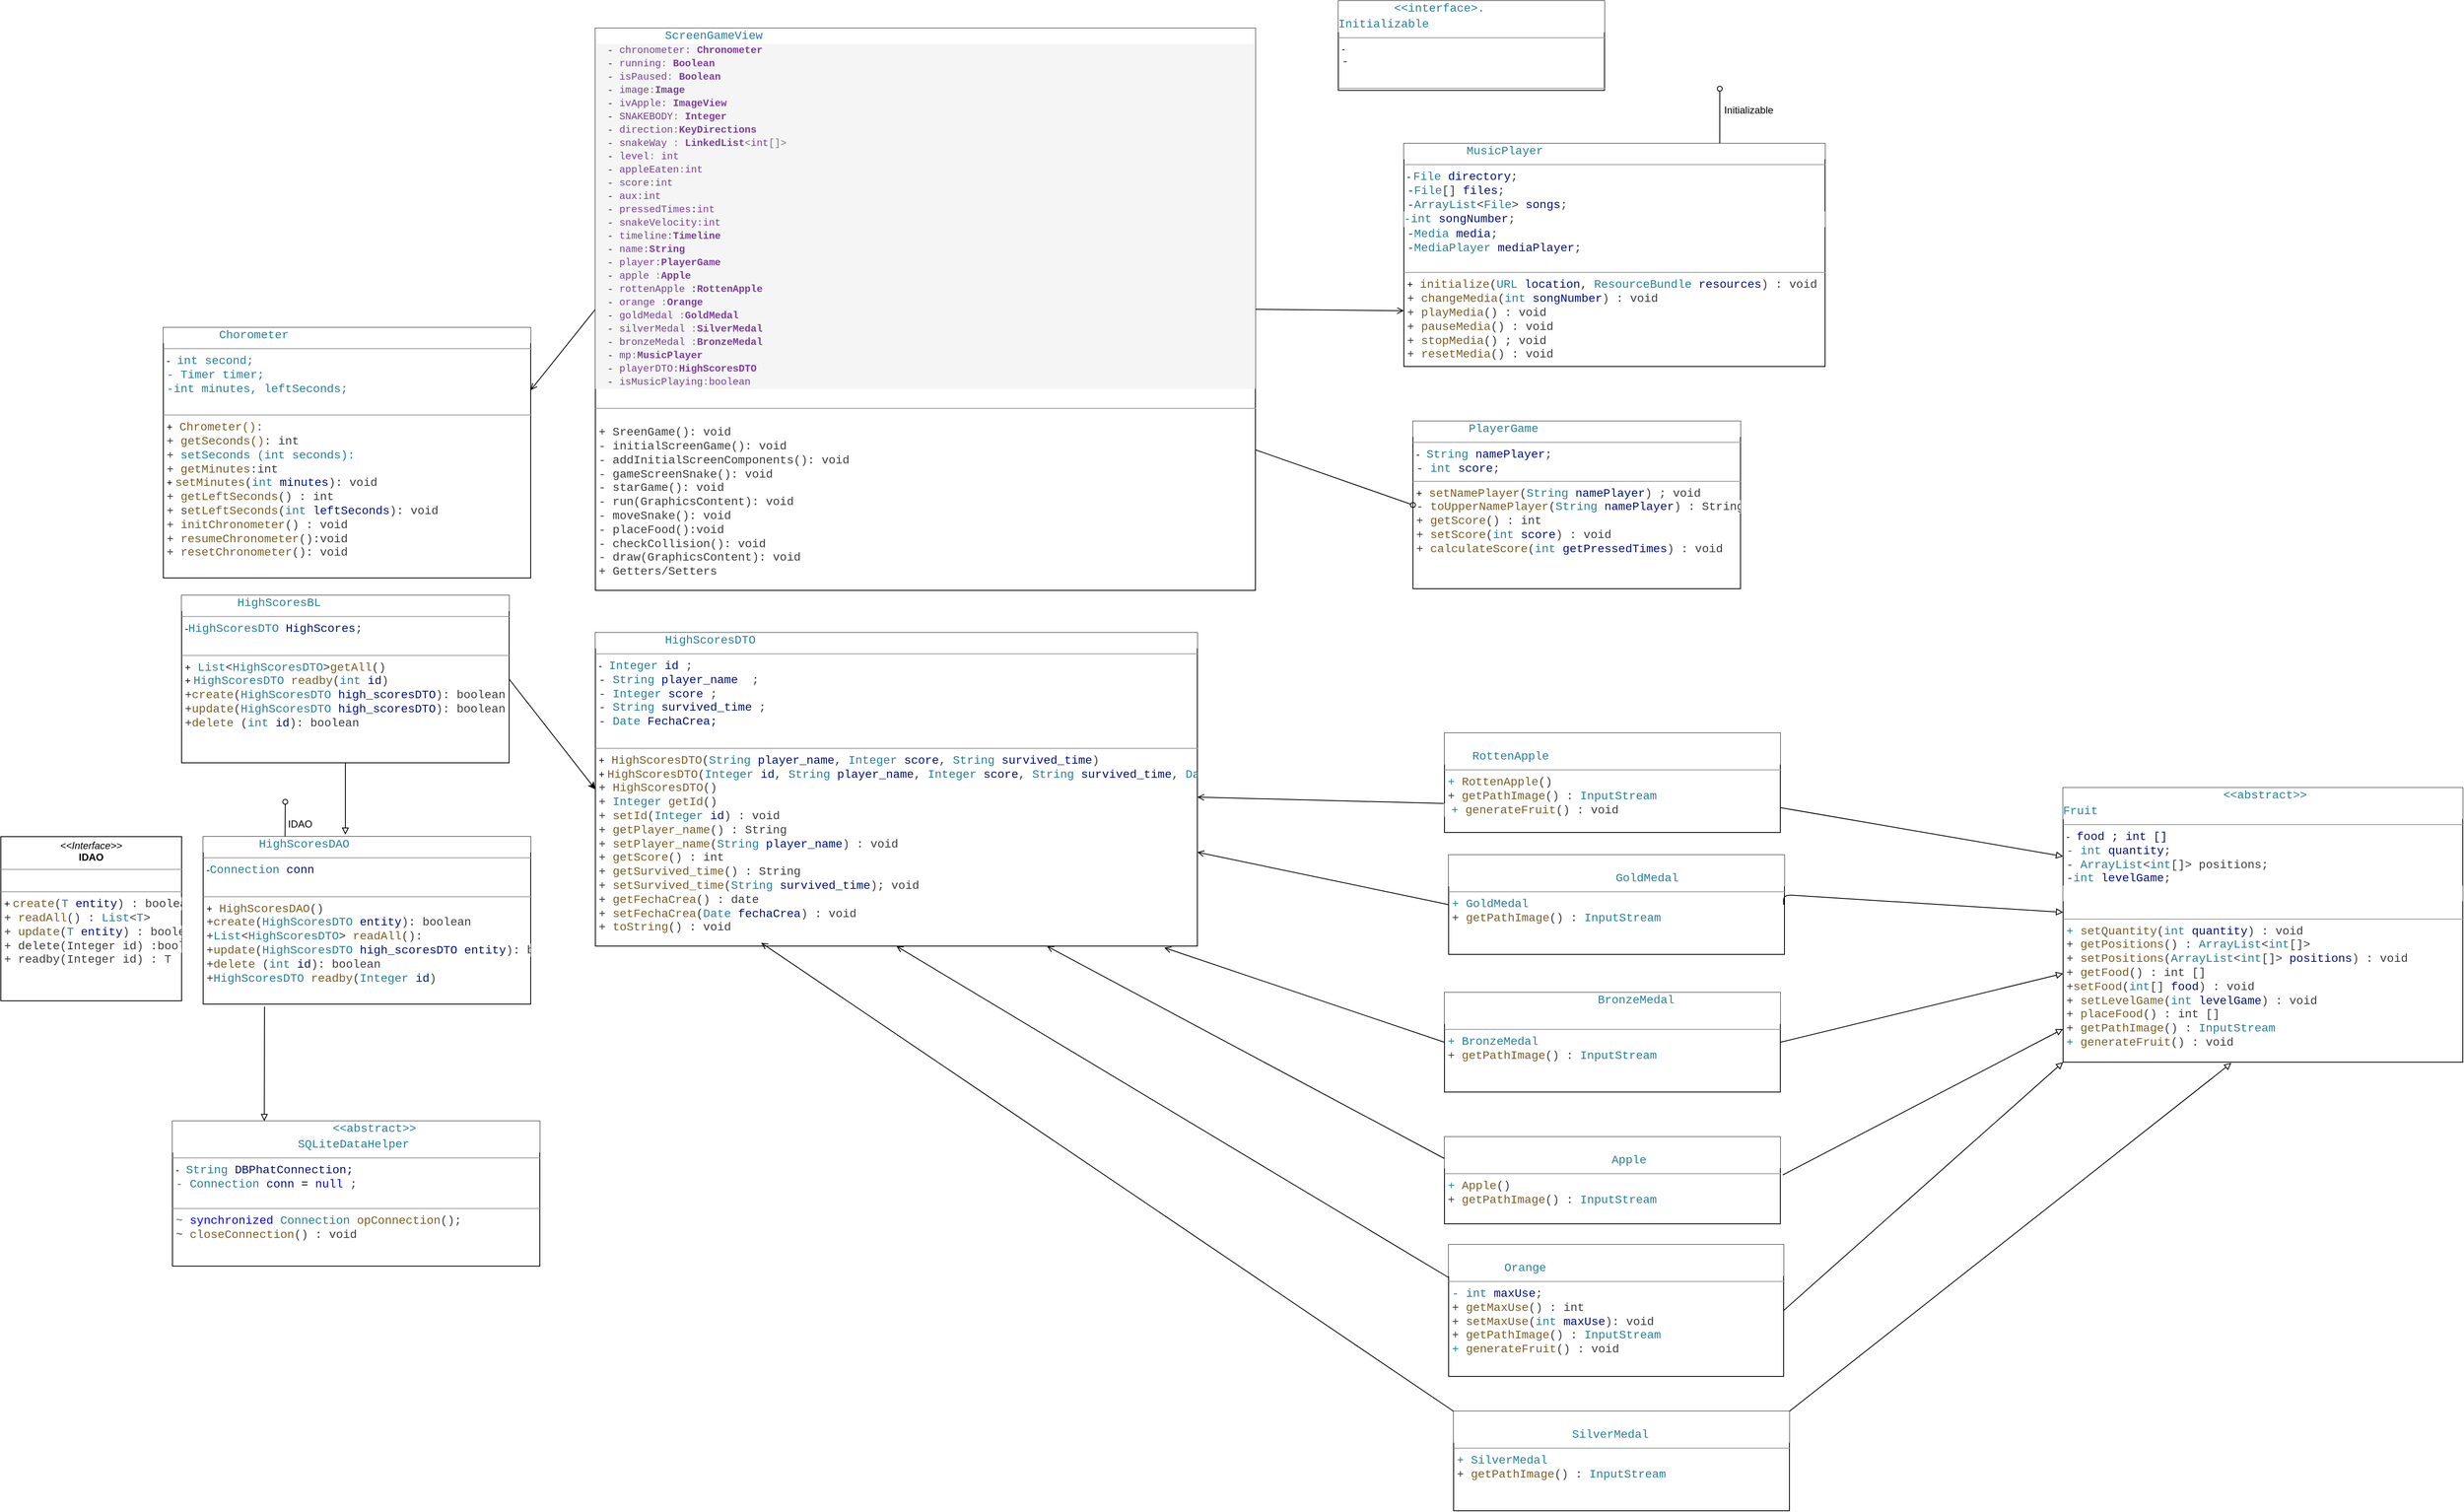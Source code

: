 <mxfile>
    <diagram id="GBHn_Zx140L-wNCD_JCP" name="Page-1">
        <mxGraphModel dx="3523" dy="3013" grid="0" gridSize="10" guides="1" tooltips="1" connect="1" arrows="1" fold="1" page="1" pageScale="1" pageWidth="850" pageHeight="1100" math="0" shadow="0">
            <root>
                <mxCell id="0"/>
                <mxCell id="1" parent="0"/>
                <mxCell id="122" style="edgeStyle=none;html=1;endArrow=block;endFill=0;" parent="1" source="88" edge="1">
                    <mxGeometry relative="1" as="geometry">
                        <mxPoint x="-319.5" y="299.588" as="targetPoint"/>
                    </mxGeometry>
                </mxCell>
                <mxCell id="88" value="&lt;div style=&quot;color: rgb(59, 59, 59); background-color: rgb(255, 255, 255); font-family: Inconsolata, Consolas, &amp;quot;Courier New&amp;quot;, monospace; font-size: 14px; line-height: 19px;&quot;&gt;&lt;span style=&quot;color: #267f99;&quot;&gt;&amp;nbsp; &amp;nbsp; &amp;nbsp; &amp;nbsp; HighScoresBL&lt;/span&gt;&lt;/div&gt;&lt;hr size=&quot;1&quot;&gt;&lt;p style=&quot;margin:0px;margin-left:4px;&quot;&gt;-&lt;span style=&quot;font-family: Inconsolata, Consolas, &amp;quot;Courier New&amp;quot;, monospace; font-size: 14px; color: rgb(38, 127, 153);&quot;&gt;HighScoresDTO&lt;/span&gt;&lt;span style=&quot;background-color: rgb(255, 255, 255); color: rgb(59, 59, 59); font-family: Inconsolata, Consolas, &amp;quot;Courier New&amp;quot;, monospace; font-size: 14px;&quot;&gt; &lt;/span&gt;&lt;span style=&quot;font-family: Inconsolata, Consolas, &amp;quot;Courier New&amp;quot;, monospace; font-size: 14px; color: rgb(0, 16, 128);&quot;&gt;HighScores&lt;/span&gt;&lt;span style=&quot;background-color: rgb(255, 255, 255); color: rgb(59, 59, 59); font-family: Inconsolata, Consolas, &amp;quot;Courier New&amp;quot;, monospace; font-size: 14px;&quot;&gt;;&lt;/span&gt;&lt;/p&gt;&lt;p style=&quot;margin:0px;margin-left:4px;&quot;&gt;&lt;span style=&quot;background-color: rgb(255, 255, 255); color: rgb(59, 59, 59); font-family: Inconsolata, Consolas, &amp;quot;Courier New&amp;quot;, monospace; font-size: 14px;&quot;&gt;&lt;br&gt;&lt;/span&gt;&lt;/p&gt;&lt;hr size=&quot;1&quot;&gt;&lt;p style=&quot;margin:0px;margin-left:4px;&quot;&gt;+&lt;span style=&quot;background-color: rgb(255, 255, 255); color: rgb(59, 59, 59); font-family: Inconsolata, Consolas, &amp;quot;Courier New&amp;quot;, monospace; font-size: 14px;&quot;&gt;&amp;nbsp;&lt;/span&gt;&lt;span style=&quot;font-family: Inconsolata, Consolas, &amp;quot;Courier New&amp;quot;, monospace; font-size: 14px; color: rgb(38, 127, 153);&quot;&gt;List&lt;/span&gt;&lt;span style=&quot;background-color: rgb(255, 255, 255); color: rgb(59, 59, 59); font-family: Inconsolata, Consolas, &amp;quot;Courier New&amp;quot;, monospace; font-size: 14px;&quot;&gt;&amp;lt;&lt;/span&gt;&lt;span style=&quot;font-family: Inconsolata, Consolas, &amp;quot;Courier New&amp;quot;, monospace; font-size: 14px; color: rgb(38, 127, 153);&quot;&gt;HighScoresDTO&lt;/span&gt;&lt;span style=&quot;background-color: rgb(255, 255, 255); color: rgb(59, 59, 59); font-family: Inconsolata, Consolas, &amp;quot;Courier New&amp;quot;, monospace; font-size: 14px;&quot;&gt;&amp;gt;&lt;/span&gt;&lt;span style=&quot;font-family: Inconsolata, Consolas, &amp;quot;Courier New&amp;quot;, monospace; font-size: 14px; color: rgb(121, 94, 38);&quot;&gt;getAll&lt;/span&gt;&lt;span style=&quot;background-color: rgb(255, 255, 255); color: rgb(59, 59, 59); font-family: Inconsolata, Consolas, &amp;quot;Courier New&amp;quot;, monospace; font-size: 14px;&quot;&gt;()&lt;/span&gt;&lt;/p&gt;&lt;p style=&quot;margin:0px;margin-left:4px;&quot;&gt;+&amp;nbsp;&lt;span style=&quot;font-family: Inconsolata, Consolas, &amp;quot;Courier New&amp;quot;, monospace; font-size: 14px; color: rgb(38, 127, 153);&quot;&gt;HighScoresDTO&lt;/span&gt;&lt;span style=&quot;background-color: rgb(255, 255, 255); color: rgb(59, 59, 59); font-family: Inconsolata, Consolas, &amp;quot;Courier New&amp;quot;, monospace; font-size: 14px;&quot;&gt; &lt;/span&gt;&lt;span style=&quot;font-family: Inconsolata, Consolas, &amp;quot;Courier New&amp;quot;, monospace; font-size: 14px; color: rgb(121, 94, 38);&quot;&gt;readby&lt;/span&gt;&lt;span style=&quot;background-color: rgb(255, 255, 255); color: rgb(59, 59, 59); font-family: Inconsolata, Consolas, &amp;quot;Courier New&amp;quot;, monospace; font-size: 14px;&quot;&gt;(&lt;/span&gt;&lt;span style=&quot;font-family: Inconsolata, Consolas, &amp;quot;Courier New&amp;quot;, monospace; font-size: 14px; color: rgb(38, 127, 153);&quot;&gt;int&lt;/span&gt;&lt;span style=&quot;background-color: rgb(255, 255, 255); color: rgb(59, 59, 59); font-family: Inconsolata, Consolas, &amp;quot;Courier New&amp;quot;, monospace; font-size: 14px;&quot;&gt; &lt;/span&gt;&lt;span style=&quot;font-family: Inconsolata, Consolas, &amp;quot;Courier New&amp;quot;, monospace; font-size: 14px; color: rgb(0, 16, 128);&quot;&gt;id&lt;/span&gt;&lt;span style=&quot;background-color: rgb(255, 255, 255); color: rgb(59, 59, 59); font-family: Inconsolata, Consolas, &amp;quot;Courier New&amp;quot;, monospace; font-size: 14px;&quot;&gt;)&lt;/span&gt;&lt;/p&gt;&lt;p style=&quot;margin:0px;margin-left:4px;&quot;&gt;&lt;span style=&quot;background-color: rgb(255, 255, 255); color: rgb(59, 59, 59); font-family: Inconsolata, Consolas, &amp;quot;Courier New&amp;quot;, monospace; font-size: 14px;&quot;&gt;+&lt;/span&gt;&lt;span style=&quot;font-family: Inconsolata, Consolas, &amp;quot;Courier New&amp;quot;, monospace; font-size: 14px; color: rgb(121, 94, 38);&quot;&gt;create&lt;/span&gt;&lt;span style=&quot;background-color: rgb(255, 255, 255); color: rgb(59, 59, 59); font-family: Inconsolata, Consolas, &amp;quot;Courier New&amp;quot;, monospace; font-size: 14px;&quot;&gt;(&lt;/span&gt;&lt;span style=&quot;font-family: Inconsolata, Consolas, &amp;quot;Courier New&amp;quot;, monospace; font-size: 14px; color: rgb(38, 127, 153);&quot;&gt;HighScoresDTO&lt;/span&gt;&lt;span style=&quot;background-color: rgb(255, 255, 255); color: rgb(59, 59, 59); font-family: Inconsolata, Consolas, &amp;quot;Courier New&amp;quot;, monospace; font-size: 14px;&quot;&gt; &lt;/span&gt;&lt;span style=&quot;font-family: Inconsolata, Consolas, &amp;quot;Courier New&amp;quot;, monospace; font-size: 14px; color: rgb(0, 16, 128);&quot;&gt;high_scoresDTO&lt;/span&gt;&lt;span style=&quot;background-color: rgb(255, 255, 255); color: rgb(59, 59, 59); font-family: Inconsolata, Consolas, &amp;quot;Courier New&amp;quot;, monospace; font-size: 14px;&quot;&gt;): boolean&lt;/span&gt;&lt;/p&gt;&lt;p style=&quot;margin:0px;margin-left:4px;&quot;&gt;&lt;span style=&quot;background-color: rgb(255, 255, 255); color: rgb(59, 59, 59); font-family: Inconsolata, Consolas, &amp;quot;Courier New&amp;quot;, monospace; font-size: 14px;&quot;&gt;+&lt;/span&gt;&lt;span style=&quot;font-family: Inconsolata, Consolas, &amp;quot;Courier New&amp;quot;, monospace; font-size: 14px; color: rgb(121, 94, 38);&quot;&gt;update&lt;/span&gt;&lt;span style=&quot;background-color: rgb(255, 255, 255); color: rgb(59, 59, 59); font-family: Inconsolata, Consolas, &amp;quot;Courier New&amp;quot;, monospace; font-size: 14px;&quot;&gt;(&lt;/span&gt;&lt;span style=&quot;font-family: Inconsolata, Consolas, &amp;quot;Courier New&amp;quot;, monospace; font-size: 14px; color: rgb(38, 127, 153);&quot;&gt;HighScoresDTO&lt;/span&gt;&lt;span style=&quot;background-color: rgb(255, 255, 255); color: rgb(59, 59, 59); font-family: Inconsolata, Consolas, &amp;quot;Courier New&amp;quot;, monospace; font-size: 14px;&quot;&gt; &lt;/span&gt;&lt;span style=&quot;font-family: Inconsolata, Consolas, &amp;quot;Courier New&amp;quot;, monospace; font-size: 14px; color: rgb(0, 16, 128);&quot;&gt;high_scoresDTO&lt;/span&gt;&lt;span style=&quot;background-color: rgb(255, 255, 255); color: rgb(59, 59, 59); font-family: Inconsolata, Consolas, &amp;quot;Courier New&amp;quot;, monospace; font-size: 14px;&quot;&gt;): boolean&lt;/span&gt;&lt;/p&gt;&lt;p style=&quot;margin:0px;margin-left:4px;&quot;&gt;&lt;span style=&quot;background-color: rgb(255, 255, 255); color: rgb(59, 59, 59); font-family: Inconsolata, Consolas, &amp;quot;Courier New&amp;quot;, monospace; font-size: 14px;&quot;&gt;+&lt;/span&gt;&lt;span style=&quot;font-family: Inconsolata, Consolas, &amp;quot;Courier New&amp;quot;, monospace; font-size: 14px; color: rgb(121, 94, 38);&quot;&gt;delete&lt;/span&gt;&lt;span style=&quot;background-color: rgb(255, 255, 255); color: rgb(59, 59, 59); font-family: Inconsolata, Consolas, &amp;quot;Courier New&amp;quot;, monospace; font-size: 14px;&quot;&gt; (&lt;/span&gt;&lt;span style=&quot;font-family: Inconsolata, Consolas, &amp;quot;Courier New&amp;quot;, monospace; font-size: 14px; color: rgb(38, 127, 153);&quot;&gt;int&lt;/span&gt;&lt;span style=&quot;background-color: rgb(255, 255, 255); color: rgb(59, 59, 59); font-family: Inconsolata, Consolas, &amp;quot;Courier New&amp;quot;, monospace; font-size: 14px;&quot;&gt; &lt;/span&gt;&lt;span style=&quot;font-family: Inconsolata, Consolas, &amp;quot;Courier New&amp;quot;, monospace; font-size: 14px; color: rgb(0, 16, 128);&quot;&gt;id&lt;/span&gt;&lt;span style=&quot;background-color: rgb(255, 255, 255); color: rgb(59, 59, 59); font-family: Inconsolata, Consolas, &amp;quot;Courier New&amp;quot;, monospace; font-size: 14px;&quot;&gt;): boolean&lt;/span&gt;&lt;/p&gt;&lt;p style=&quot;margin:0px;margin-left:4px;&quot;&gt;&lt;span style=&quot;background-color: rgb(255, 255, 255); color: rgb(59, 59, 59); font-family: Inconsolata, Consolas, &amp;quot;Courier New&amp;quot;, monospace; font-size: 14px;&quot;&gt;&lt;br&gt;&lt;/span&gt;&lt;/p&gt;&lt;p style=&quot;margin:0px;margin-left:4px;&quot;&gt;&lt;span style=&quot;background-color: rgb(255, 255, 255); color: rgb(59, 59, 59); font-family: Inconsolata, Consolas, &amp;quot;Courier New&amp;quot;, monospace; font-size: 14px;&quot;&gt;&lt;br&gt;&lt;/span&gt;&lt;/p&gt;&lt;p style=&quot;margin:0px;margin-left:4px;&quot;&gt;&lt;span style=&quot;background-color: rgb(255, 255, 255); color: rgb(59, 59, 59); font-family: Inconsolata, Consolas, &amp;quot;Courier New&amp;quot;, monospace; font-size: 14px;&quot;&gt;&lt;br&gt;&lt;/span&gt;&lt;/p&gt;&lt;p style=&quot;margin:0px;margin-left:4px;&quot;&gt;&lt;span style=&quot;background-color: rgb(255, 255, 255); color: rgb(59, 59, 59); font-family: Inconsolata, Consolas, &amp;quot;Courier New&amp;quot;, monospace; font-size: 14px;&quot;&gt;&lt;br&gt;&lt;/span&gt;&lt;/p&gt;&lt;p style=&quot;margin:0px;margin-left:4px;&quot;&gt;&lt;span style=&quot;background-color: rgb(255, 255, 255); color: rgb(59, 59, 59); font-family: Inconsolata, Consolas, &amp;quot;Courier New&amp;quot;, monospace; font-size: 14px;&quot;&gt;&lt;br&gt;&lt;/span&gt;&lt;/p&gt;" style="verticalAlign=top;align=left;overflow=fill;fontSize=12;fontFamily=Helvetica;html=1;" parent="1" vertex="1">
                    <mxGeometry x="-517" y="11" width="395" height="202" as="geometry"/>
                </mxCell>
                <mxCell id="119" style="edgeStyle=none;html=1;entryX=0.25;entryY=0;entryDx=0;entryDy=0;endArrow=block;endFill=0;" parent="1" target="98" edge="1">
                    <mxGeometry relative="1" as="geometry">
                        <mxPoint x="-417" y="507" as="sourcePoint"/>
                    </mxGeometry>
                </mxCell>
                <object label="" id="120">
                    <mxCell style="edgeStyle=none;html=1;exitX=0.25;exitY=0;exitDx=0;exitDy=0;endArrow=oval;endFill=0;" parent="1" source="95" edge="1">
                        <mxGeometry relative="1" as="geometry">
                            <mxPoint x="-392" y="260" as="targetPoint"/>
                        </mxGeometry>
                    </mxCell>
                </object>
                <mxCell id="95" value="&lt;div style=&quot;color: rgb(59, 59, 59); background-color: rgb(255, 255, 255); font-family: Inconsolata, Consolas, &amp;quot;Courier New&amp;quot;, monospace; font-size: 14px; line-height: 19px;&quot;&gt;&lt;span style=&quot;color: #267f99;&quot;&gt;&amp;nbsp; &amp;nbsp; &amp;nbsp; &amp;nbsp;&amp;nbsp;&lt;/span&gt;&lt;span style=&quot;color: rgb(38, 127, 153);&quot;&gt;HighScoresDAO&lt;/span&gt;&lt;/div&gt;&lt;hr size=&quot;1&quot;&gt;&lt;p style=&quot;margin:0px;margin-left:4px;&quot;&gt;-&lt;span style=&quot;font-family: Inconsolata, Consolas, &amp;quot;Courier New&amp;quot;, monospace; font-size: 14px; color: rgb(38, 127, 153);&quot;&gt;Connection&lt;/span&gt;&lt;span style=&quot;background-color: rgb(255, 255, 255); color: rgb(59, 59, 59); font-family: Inconsolata, Consolas, &amp;quot;Courier New&amp;quot;, monospace; font-size: 14px;&quot;&gt; &lt;/span&gt;&lt;span style=&quot;font-family: Inconsolata, Consolas, &amp;quot;Courier New&amp;quot;, monospace; font-size: 14px; color: rgb(0, 16, 128);&quot;&gt;conn&lt;/span&gt;&lt;/p&gt;&lt;p style=&quot;margin:0px;margin-left:4px;&quot;&gt;&lt;span style=&quot;background-color: rgb(255, 255, 255); color: rgb(59, 59, 59); font-family: Inconsolata, Consolas, &amp;quot;Courier New&amp;quot;, monospace; font-size: 14px;&quot;&gt;&lt;br&gt;&lt;/span&gt;&lt;/p&gt;&lt;hr size=&quot;1&quot;&gt;&lt;p style=&quot;margin:0px;margin-left:4px;&quot;&gt;+&lt;span style=&quot;background-color: rgb(255, 255, 255); color: rgb(59, 59, 59); font-family: Inconsolata, Consolas, &amp;quot;Courier New&amp;quot;, monospace; font-size: 14px;&quot;&gt;&amp;nbsp;&lt;/span&gt;&lt;span style=&quot;font-family: Inconsolata, Consolas, &amp;quot;Courier New&amp;quot;, monospace; font-size: 14px; color: rgb(121, 94, 38);&quot;&gt;HighScoresDAO&lt;/span&gt;&lt;span style=&quot;background-color: rgb(255, 255, 255); color: rgb(59, 59, 59); font-family: Inconsolata, Consolas, &amp;quot;Courier New&amp;quot;, monospace; font-size: 14px;&quot;&gt;()&lt;/span&gt;&lt;/p&gt;&lt;p style=&quot;margin:0px;margin-left:4px;&quot;&gt;&lt;span style=&quot;background-color: rgb(255, 255, 255); color: rgb(59, 59, 59); font-family: Inconsolata, Consolas, &amp;quot;Courier New&amp;quot;, monospace; font-size: 14px;&quot;&gt;+&lt;/span&gt;&lt;span style=&quot;font-family: Inconsolata, Consolas, &amp;quot;Courier New&amp;quot;, monospace; font-size: 14px; color: rgb(121, 94, 38);&quot;&gt;create&lt;/span&gt;&lt;span style=&quot;background-color: rgb(255, 255, 255); color: rgb(59, 59, 59); font-family: Inconsolata, Consolas, &amp;quot;Courier New&amp;quot;, monospace; font-size: 14px;&quot;&gt;(&lt;/span&gt;&lt;span style=&quot;font-family: Inconsolata, Consolas, &amp;quot;Courier New&amp;quot;, monospace; font-size: 14px; color: rgb(38, 127, 153);&quot;&gt;HighScoresDTO&lt;/span&gt;&lt;span style=&quot;background-color: rgb(255, 255, 255); color: rgb(59, 59, 59); font-family: Inconsolata, Consolas, &amp;quot;Courier New&amp;quot;, monospace; font-size: 14px;&quot;&gt;&amp;nbsp;&lt;/span&gt;&lt;span style=&quot;font-family: Inconsolata, Consolas, &amp;quot;Courier New&amp;quot;, monospace; font-size: 14px; background-color: rgb(251, 251, 251);&quot;&gt;&lt;font color=&quot;#001080&quot;&gt;entity&lt;/font&gt;&lt;/span&gt;&lt;span style=&quot;background-color: rgb(255, 255, 255); color: rgb(59, 59, 59); font-family: Inconsolata, Consolas, &amp;quot;Courier New&amp;quot;, monospace; font-size: 14px;&quot;&gt;): boolean&lt;/span&gt;&lt;/p&gt;&lt;p style=&quot;margin:0px;margin-left:4px;&quot;&gt;&lt;span style=&quot;background-color: rgb(255, 255, 255); color: rgb(59, 59, 59); font-family: Inconsolata, Consolas, &amp;quot;Courier New&amp;quot;, monospace; font-size: 14px;&quot;&gt;+&lt;/span&gt;&lt;span style=&quot;font-family: Inconsolata, Consolas, &amp;quot;Courier New&amp;quot;, monospace; font-size: 14px; color: rgb(38, 127, 153);&quot;&gt;List&lt;/span&gt;&lt;span style=&quot;background-color: rgb(255, 255, 255); color: rgb(59, 59, 59); font-family: Inconsolata, Consolas, &amp;quot;Courier New&amp;quot;, monospace; font-size: 14px;&quot;&gt;&amp;lt;&lt;/span&gt;&lt;span style=&quot;font-family: Inconsolata, Consolas, &amp;quot;Courier New&amp;quot;, monospace; font-size: 14px; color: rgb(38, 127, 153);&quot;&gt;HighScoresDTO&lt;/span&gt;&lt;span style=&quot;background-color: rgb(255, 255, 255); color: rgb(59, 59, 59); font-family: Inconsolata, Consolas, &amp;quot;Courier New&amp;quot;, monospace; font-size: 14px;&quot;&gt;&amp;gt; &lt;/span&gt;&lt;span style=&quot;font-family: Inconsolata, Consolas, &amp;quot;Courier New&amp;quot;, monospace; font-size: 14px; color: rgb(121, 94, 38);&quot;&gt;readAll&lt;/span&gt;&lt;span style=&quot;background-color: rgb(255, 255, 255); color: rgb(59, 59, 59); font-family: Inconsolata, Consolas, &amp;quot;Courier New&amp;quot;, monospace; font-size: 14px;&quot;&gt;():&lt;/span&gt;&lt;/p&gt;&lt;p style=&quot;margin:0px;margin-left:4px;&quot;&gt;&lt;span style=&quot;background-color: rgb(255, 255, 255); color: rgb(59, 59, 59); font-family: Inconsolata, Consolas, &amp;quot;Courier New&amp;quot;, monospace; font-size: 14px;&quot;&gt;+&lt;/span&gt;&lt;span style=&quot;font-family: Inconsolata, Consolas, &amp;quot;Courier New&amp;quot;, monospace; font-size: 14px; color: rgb(121, 94, 38);&quot;&gt;update&lt;/span&gt;&lt;span style=&quot;background-color: rgb(255, 255, 255); color: rgb(59, 59, 59); font-family: Inconsolata, Consolas, &amp;quot;Courier New&amp;quot;, monospace; font-size: 14px;&quot;&gt;(&lt;/span&gt;&lt;span style=&quot;font-family: Inconsolata, Consolas, &amp;quot;Courier New&amp;quot;, monospace; font-size: 14px; color: rgb(38, 127, 153);&quot;&gt;HighScoresDTO&lt;/span&gt;&lt;span style=&quot;background-color: rgb(255, 255, 255); color: rgb(59, 59, 59); font-family: Inconsolata, Consolas, &amp;quot;Courier New&amp;quot;, monospace; font-size: 14px;&quot;&gt; &lt;/span&gt;&lt;span style=&quot;font-family: Inconsolata, Consolas, &amp;quot;Courier New&amp;quot;, monospace; font-size: 14px; color: rgb(0, 16, 128);&quot;&gt;high_scoresDTO entity&lt;/span&gt;&lt;span style=&quot;background-color: rgb(255, 255, 255); color: rgb(59, 59, 59); font-family: Inconsolata, Consolas, &amp;quot;Courier New&amp;quot;, monospace; font-size: 14px;&quot;&gt;): boolean&lt;/span&gt;&lt;/p&gt;&lt;p style=&quot;margin:0px;margin-left:4px;&quot;&gt;&lt;span style=&quot;background-color: rgb(255, 255, 255); color: rgb(59, 59, 59); font-family: Inconsolata, Consolas, &amp;quot;Courier New&amp;quot;, monospace; font-size: 14px;&quot;&gt;+&lt;/span&gt;&lt;span style=&quot;font-family: Inconsolata, Consolas, &amp;quot;Courier New&amp;quot;, monospace; font-size: 14px; color: rgb(121, 94, 38);&quot;&gt;delete&lt;/span&gt;&lt;span style=&quot;background-color: rgb(255, 255, 255); color: rgb(59, 59, 59); font-family: Inconsolata, Consolas, &amp;quot;Courier New&amp;quot;, monospace; font-size: 14px;&quot;&gt; (&lt;/span&gt;&lt;span style=&quot;font-family: Inconsolata, Consolas, &amp;quot;Courier New&amp;quot;, monospace; font-size: 14px; color: rgb(38, 127, 153);&quot;&gt;int&lt;/span&gt;&lt;span style=&quot;background-color: rgb(255, 255, 255); color: rgb(59, 59, 59); font-family: Inconsolata, Consolas, &amp;quot;Courier New&amp;quot;, monospace; font-size: 14px;&quot;&gt; &lt;/span&gt;&lt;span style=&quot;font-family: Inconsolata, Consolas, &amp;quot;Courier New&amp;quot;, monospace; font-size: 14px; color: rgb(0, 16, 128);&quot;&gt;id&lt;/span&gt;&lt;span style=&quot;background-color: rgb(255, 255, 255); color: rgb(59, 59, 59); font-family: Inconsolata, Consolas, &amp;quot;Courier New&amp;quot;, monospace; font-size: 14px;&quot;&gt;): boolean&lt;/span&gt;&lt;/p&gt;&lt;p style=&quot;margin:0px;margin-left:4px;&quot;&gt;&lt;span style=&quot;background-color: rgb(255, 255, 255); color: rgb(59, 59, 59); font-family: Inconsolata, Consolas, &amp;quot;Courier New&amp;quot;, monospace; font-size: 14px;&quot;&gt;+&lt;/span&gt;&lt;span style=&quot;font-family: Inconsolata, Consolas, &amp;quot;Courier New&amp;quot;, monospace; font-size: 14px; color: rgb(38, 127, 153);&quot;&gt;HighScoresDTO&lt;/span&gt;&lt;span style=&quot;background-color: rgb(255, 255, 255); color: rgb(59, 59, 59); font-family: Inconsolata, Consolas, &amp;quot;Courier New&amp;quot;, monospace; font-size: 14px;&quot;&gt; &lt;/span&gt;&lt;span style=&quot;font-family: Inconsolata, Consolas, &amp;quot;Courier New&amp;quot;, monospace; font-size: 14px; color: rgb(121, 94, 38);&quot;&gt;readby&lt;/span&gt;&lt;span style=&quot;background-color: rgb(255, 255, 255); color: rgb(59, 59, 59); font-family: Inconsolata, Consolas, &amp;quot;Courier New&amp;quot;, monospace; font-size: 14px;&quot;&gt;(&lt;/span&gt;&lt;span style=&quot;font-family: Inconsolata, Consolas, &amp;quot;Courier New&amp;quot;, monospace; font-size: 14px; color: rgb(38, 127, 153);&quot;&gt;Integer&lt;/span&gt;&lt;span style=&quot;background-color: rgb(255, 255, 255); color: rgb(59, 59, 59); font-family: Inconsolata, Consolas, &amp;quot;Courier New&amp;quot;, monospace; font-size: 14px;&quot;&gt; &lt;/span&gt;&lt;span style=&quot;font-family: Inconsolata, Consolas, &amp;quot;Courier New&amp;quot;, monospace; font-size: 14px; color: rgb(0, 16, 128);&quot;&gt;id&lt;/span&gt;&lt;span style=&quot;background-color: rgb(255, 255, 255); color: rgb(59, 59, 59); font-family: Inconsolata, Consolas, &amp;quot;Courier New&amp;quot;, monospace; font-size: 14px;&quot;&gt;) &lt;/span&gt;&lt;/p&gt;&lt;p style=&quot;margin:0px;margin-left:4px;&quot;&gt;&lt;span style=&quot;background-color: rgb(255, 255, 255); color: rgb(59, 59, 59); font-family: Inconsolata, Consolas, &amp;quot;Courier New&amp;quot;, monospace; font-size: 14px;&quot;&gt;&lt;br&gt;&lt;/span&gt;&lt;/p&gt;&lt;p style=&quot;margin:0px;margin-left:4px;&quot;&gt;&lt;span style=&quot;background-color: rgb(255, 255, 255); color: rgb(59, 59, 59); font-family: Inconsolata, Consolas, &amp;quot;Courier New&amp;quot;, monospace; font-size: 14px;&quot;&gt;&lt;br&gt;&lt;/span&gt;&lt;/p&gt;&lt;p style=&quot;margin:0px;margin-left:4px;&quot;&gt;&lt;span style=&quot;background-color: rgb(255, 255, 255); color: rgb(59, 59, 59); font-family: Inconsolata, Consolas, &amp;quot;Courier New&amp;quot;, monospace; font-size: 14px;&quot;&gt;&lt;br&gt;&lt;/span&gt;&lt;/p&gt;&lt;p style=&quot;margin:0px;margin-left:4px;&quot;&gt;&lt;span style=&quot;background-color: rgb(255, 255, 255); color: rgb(59, 59, 59); font-family: Inconsolata, Consolas, &amp;quot;Courier New&amp;quot;, monospace; font-size: 14px;&quot;&gt;&lt;br&gt;&lt;/span&gt;&lt;/p&gt;&lt;p style=&quot;margin:0px;margin-left:4px;&quot;&gt;&lt;span style=&quot;background-color: rgb(255, 255, 255); color: rgb(59, 59, 59); font-family: Inconsolata, Consolas, &amp;quot;Courier New&amp;quot;, monospace; font-size: 14px;&quot;&gt;&lt;br&gt;&lt;/span&gt;&lt;/p&gt;" style="verticalAlign=top;align=left;overflow=fill;fontSize=12;fontFamily=Helvetica;html=1;" parent="1" vertex="1">
                    <mxGeometry x="-491" y="302" width="395" height="202" as="geometry"/>
                </mxCell>
                <mxCell id="96" value="&lt;p style=&quot;margin:0px;margin-top:4px;text-align:center;&quot;&gt;&lt;i&gt;&amp;lt;&amp;lt;Interface&amp;gt;&amp;gt;&lt;/i&gt;&lt;br&gt;&lt;b&gt;IDAO&lt;/b&gt;&lt;/p&gt;&lt;hr size=&quot;1&quot;&gt;&lt;p style=&quot;margin:0px;margin-left:4px;&quot;&gt;&lt;br&gt;&lt;/p&gt;&lt;hr size=&quot;1&quot;&gt;&lt;p style=&quot;margin:0px;margin-left:4px;&quot;&gt;+&amp;nbsp;&lt;span style=&quot;font-family: Inconsolata, Consolas, &amp;quot;Courier New&amp;quot;, monospace; font-size: 14px; color: rgb(121, 94, 38);&quot;&gt;create&lt;/span&gt;&lt;span style=&quot;background-color: rgb(255, 255, 255); color: rgb(59, 59, 59); font-family: Inconsolata, Consolas, &amp;quot;Courier New&amp;quot;, monospace; font-size: 14px;&quot;&gt;(&lt;/span&gt;&lt;span style=&quot;font-family: Inconsolata, Consolas, &amp;quot;Courier New&amp;quot;, monospace; font-size: 14px; color: rgb(38, 127, 153);&quot;&gt;T&lt;/span&gt;&lt;span style=&quot;background-color: rgb(255, 255, 255); color: rgb(59, 59, 59); font-family: Inconsolata, Consolas, &amp;quot;Courier New&amp;quot;, monospace; font-size: 14px;&quot;&gt; &lt;/span&gt;&lt;span style=&quot;font-family: Inconsolata, Consolas, &amp;quot;Courier New&amp;quot;, monospace; font-size: 14px; color: rgb(0, 16, 128);&quot;&gt;entity&lt;/span&gt;&lt;span style=&quot;background-color: rgb(255, 255, 255); color: rgb(59, 59, 59); font-family: Inconsolata, Consolas, &amp;quot;Courier New&amp;quot;, monospace; font-size: 14px;&quot;&gt;) : boolean&lt;/span&gt;&lt;/p&gt;&lt;p style=&quot;margin:0px;margin-left:4px;&quot;&gt;&lt;span style=&quot;background-color: rgb(255, 255, 255); color: rgb(59, 59, 59); font-family: Inconsolata, Consolas, &amp;quot;Courier New&amp;quot;, monospace; font-size: 14px;&quot;&gt;+&amp;nbsp;&lt;/span&gt;&lt;span style=&quot;font-family: Inconsolata, Consolas, &amp;quot;Courier New&amp;quot;, monospace; font-size: 14px; color: rgb(121, 94, 38);&quot;&gt;readAll&lt;/span&gt;&lt;span style=&quot;background-color: rgb(255, 255, 255); color: rgb(59, 59, 59); font-family: Inconsolata, Consolas, &amp;quot;Courier New&amp;quot;, monospace; font-size: 14px;&quot;&gt;() :&amp;nbsp;&lt;/span&gt;&lt;span style=&quot;font-family: Inconsolata, Consolas, &amp;quot;Courier New&amp;quot;, monospace; font-size: 14px; color: rgb(38, 127, 153);&quot;&gt;List&lt;/span&gt;&lt;span style=&quot;background-color: rgb(255, 255, 255); color: rgb(59, 59, 59); font-family: Inconsolata, Consolas, &amp;quot;Courier New&amp;quot;, monospace; font-size: 14px;&quot;&gt;&amp;lt;&lt;/span&gt;&lt;span style=&quot;font-family: Inconsolata, Consolas, &amp;quot;Courier New&amp;quot;, monospace; font-size: 14px; color: rgb(38, 127, 153);&quot;&gt;T&lt;/span&gt;&lt;span style=&quot;background-color: rgb(255, 255, 255); color: rgb(59, 59, 59); font-family: Inconsolata, Consolas, &amp;quot;Courier New&amp;quot;, monospace; font-size: 14px;&quot;&gt;&amp;gt;&lt;/span&gt;&lt;/p&gt;&lt;p style=&quot;margin:0px;margin-left:4px;&quot;&gt;&lt;span style=&quot;background-color: rgb(255, 255, 255); color: rgb(59, 59, 59); font-family: Inconsolata, Consolas, &amp;quot;Courier New&amp;quot;, monospace; font-size: 14px;&quot;&gt;+&amp;nbsp;&lt;/span&gt;&lt;span style=&quot;font-family: Inconsolata, Consolas, &amp;quot;Courier New&amp;quot;, monospace; font-size: 14px; color: rgb(121, 94, 38);&quot;&gt;update&lt;/span&gt;&lt;span style=&quot;background-color: rgb(255, 255, 255); color: rgb(59, 59, 59); font-family: Inconsolata, Consolas, &amp;quot;Courier New&amp;quot;, monospace; font-size: 14px;&quot;&gt;(&lt;/span&gt;&lt;span style=&quot;font-family: Inconsolata, Consolas, &amp;quot;Courier New&amp;quot;, monospace; font-size: 14px; color: rgb(38, 127, 153);&quot;&gt;T&lt;/span&gt;&lt;span style=&quot;background-color: rgb(255, 255, 255); color: rgb(59, 59, 59); font-family: Inconsolata, Consolas, &amp;quot;Courier New&amp;quot;, monospace; font-size: 14px;&quot;&gt; &lt;/span&gt;&lt;span style=&quot;font-family: Inconsolata, Consolas, &amp;quot;Courier New&amp;quot;, monospace; font-size: 14px; color: rgb(0, 16, 128);&quot;&gt;entity&lt;/span&gt;&lt;span style=&quot;background-color: rgb(255, 255, 255); color: rgb(59, 59, 59); font-family: Inconsolata, Consolas, &amp;quot;Courier New&amp;quot;, monospace; font-size: 14px;&quot;&gt;) : boolean&lt;/span&gt;&lt;/p&gt;&lt;p style=&quot;margin:0px;margin-left:4px;&quot;&gt;&lt;span style=&quot;background-color: rgb(255, 255, 255); color: rgb(59, 59, 59); font-family: Inconsolata, Consolas, &amp;quot;Courier New&amp;quot;, monospace; font-size: 14px;&quot;&gt;+ delete(Integer id) :boolean&lt;/span&gt;&lt;/p&gt;&lt;p style=&quot;margin:0px;margin-left:4px;&quot;&gt;&lt;span style=&quot;background-color: rgb(255, 255, 255); color: rgb(59, 59, 59); font-family: Inconsolata, Consolas, &amp;quot;Courier New&amp;quot;, monospace; font-size: 14px;&quot;&gt;+ readby(Integer id) : T&lt;/span&gt;&lt;/p&gt;&lt;p style=&quot;margin:0px;margin-left:4px;&quot;&gt;&lt;span style=&quot;background-color: rgb(255, 255, 255); color: rgb(59, 59, 59); font-family: Inconsolata, Consolas, &amp;quot;Courier New&amp;quot;, monospace; font-size: 14px;&quot;&gt;&lt;br&gt;&lt;/span&gt;&lt;/p&gt;" style="verticalAlign=top;align=left;overflow=fill;fontSize=12;fontFamily=Helvetica;html=1;" parent="1" vertex="1">
                    <mxGeometry x="-735" y="302" width="218" height="198" as="geometry"/>
                </mxCell>
                <mxCell id="97" value="&lt;div style=&quot;color: rgb(59, 59, 59); background-color: rgb(255, 255, 255); font-family: Inconsolata, Consolas, &amp;quot;Courier New&amp;quot;, monospace; font-size: 14px; line-height: 19px;&quot;&gt;&lt;span style=&quot;color: #267f99;&quot;&gt;&amp;nbsp; &amp;nbsp; &amp;nbsp; &amp;nbsp; Chorometer&lt;/span&gt;&lt;/div&gt;&lt;hr size=&quot;1&quot;&gt;&lt;p style=&quot;margin:0px;margin-left:4px;&quot;&gt;-&lt;font face=&quot;Inconsolata, Consolas, Courier New, monospace&quot; color=&quot;#267f99&quot;&gt;&lt;span style=&quot;font-size: 14px;&quot;&gt;&amp;nbsp;int second;&lt;/span&gt;&lt;/font&gt;&lt;/p&gt;&lt;p style=&quot;margin:0px;margin-left:4px;&quot;&gt;&lt;font face=&quot;Inconsolata, Consolas, Courier New, monospace&quot; color=&quot;#267f99&quot;&gt;&lt;span style=&quot;font-size: 14px;&quot;&gt;- Timer timer;&lt;/span&gt;&lt;/font&gt;&lt;/p&gt;&lt;p style=&quot;margin:0px;margin-left:4px;&quot;&gt;&lt;font face=&quot;Inconsolata, Consolas, Courier New, monospace&quot; color=&quot;#267f99&quot;&gt;&lt;span style=&quot;font-size: 14px;&quot;&gt;-int minutes, leftSeconds;&lt;/span&gt;&lt;/font&gt;&lt;/p&gt;&lt;p style=&quot;margin:0px;margin-left:4px;&quot;&gt;&lt;span style=&quot;background-color: rgb(255, 255, 255); color: rgb(59, 59, 59); font-family: Inconsolata, Consolas, &amp;quot;Courier New&amp;quot;, monospace; font-size: 14px;&quot;&gt;&lt;br&gt;&lt;/span&gt;&lt;/p&gt;&lt;hr size=&quot;1&quot;&gt;&lt;p style=&quot;margin:0px;margin-left:4px;&quot;&gt;+&lt;span style=&quot;background-color: rgb(255, 255, 255); color: rgb(59, 59, 59); font-family: Inconsolata, Consolas, &amp;quot;Courier New&amp;quot;, monospace; font-size: 14px;&quot;&gt;&amp;nbsp;&lt;/span&gt;&lt;span style=&quot;background-color: rgb(255, 255, 255); font-family: Inconsolata, Consolas, &amp;quot;Courier New&amp;quot;, monospace; font-size: 14px;&quot;&gt;&lt;font color=&quot;#795e26&quot;&gt;Chrometer():&lt;/font&gt;&lt;/span&gt;&lt;/p&gt;&lt;p style=&quot;margin:0px;margin-left:4px;&quot;&gt;&lt;span style=&quot;background-color: rgb(255, 255, 255); color: rgb(59, 59, 59); font-family: Inconsolata, Consolas, &amp;quot;Courier New&amp;quot;, monospace; font-size: 14px;&quot;&gt;+&lt;/span&gt;&lt;span style=&quot;font-family: Inconsolata, Consolas, &amp;quot;Courier New&amp;quot;, monospace; font-size: 14px; background-color: rgb(251, 251, 251);&quot;&gt;&lt;font color=&quot;#795e26&quot;&gt;&amp;nbsp;getSeconds()&lt;/font&gt;&lt;/span&gt;&lt;span style=&quot;background-color: rgb(255, 255, 255); color: rgb(59, 59, 59); font-family: Inconsolata, Consolas, &amp;quot;Courier New&amp;quot;, monospace; font-size: 14px;&quot;&gt;: int&lt;/span&gt;&lt;/p&gt;&lt;p style=&quot;margin:0px;margin-left:4px;&quot;&gt;&lt;span style=&quot;background-color: rgb(255, 255, 255); color: rgb(59, 59, 59); font-family: Inconsolata, Consolas, &amp;quot;Courier New&amp;quot;, monospace; font-size: 14px;&quot;&gt;+&lt;/span&gt;&lt;span style=&quot;background-color: rgb(255, 255, 255); font-family: Inconsolata, Consolas, &amp;quot;Courier New&amp;quot;, monospace; font-size: 14px;&quot;&gt;&lt;font color=&quot;#267f99&quot;&gt;&amp;nbsp;setSeconds (int seconds):&amp;nbsp;&lt;/font&gt;&lt;/span&gt;&lt;/p&gt;&lt;p style=&quot;margin:0px;margin-left:4px;&quot;&gt;&lt;span style=&quot;background-color: rgb(255, 255, 255); color: rgb(59, 59, 59); font-family: Inconsolata, Consolas, &amp;quot;Courier New&amp;quot;, monospace; font-size: 14px;&quot;&gt;+&lt;/span&gt;&lt;span style=&quot;font-family: Inconsolata, Consolas, &amp;quot;Courier New&amp;quot;, monospace; font-size: 14px; background-color: rgb(251, 251, 251);&quot;&gt;&lt;font color=&quot;#795e26&quot;&gt;&amp;nbsp;getMinutes&lt;/font&gt;&lt;/span&gt;&lt;span style=&quot;background-color: rgb(255, 255, 255); color: rgb(59, 59, 59); font-family: Inconsolata, Consolas, &amp;quot;Courier New&amp;quot;, monospace; font-size: 14px;&quot;&gt;:int&lt;/span&gt;&lt;/p&gt;&lt;p style=&quot;margin:0px;margin-left:4px;&quot;&gt;+&amp;nbsp;&lt;span style=&quot;font-family: Inconsolata, Consolas, &amp;quot;Courier New&amp;quot;, monospace; font-size: 14px; color: rgb(121, 94, 38);&quot;&gt;setMinutes&lt;/span&gt;&lt;span style=&quot;background-color: rgb(255, 255, 255); color: rgb(59, 59, 59); font-family: Inconsolata, Consolas, &amp;quot;Courier New&amp;quot;, monospace; font-size: 14px;&quot;&gt;(&lt;/span&gt;&lt;span style=&quot;font-family: Inconsolata, Consolas, &amp;quot;Courier New&amp;quot;, monospace; font-size: 14px; color: rgb(38, 127, 153);&quot;&gt;int&lt;/span&gt;&lt;span style=&quot;background-color: rgb(255, 255, 255); color: rgb(59, 59, 59); font-family: Inconsolata, Consolas, &amp;quot;Courier New&amp;quot;, monospace; font-size: 14px;&quot;&gt; &lt;/span&gt;&lt;span style=&quot;font-family: Inconsolata, Consolas, &amp;quot;Courier New&amp;quot;, monospace; font-size: 14px; color: rgb(0, 16, 128);&quot;&gt;minutes&lt;/span&gt;&lt;span style=&quot;background-color: rgb(255, 255, 255); color: rgb(59, 59, 59); font-family: Inconsolata, Consolas, &amp;quot;Courier New&amp;quot;, monospace; font-size: 14px;&quot;&gt;): void&lt;/span&gt;&lt;/p&gt;&lt;p style=&quot;margin:0px;margin-left:4px;&quot;&gt;&lt;span style=&quot;background-color: rgb(255, 255, 255); color: rgb(59, 59, 59); font-family: Inconsolata, Consolas, &amp;quot;Courier New&amp;quot;, monospace; font-size: 14px;&quot;&gt;+&lt;/span&gt;&lt;span style=&quot;background-color: rgb(255, 255, 255); font-family: Inconsolata, Consolas, &amp;quot;Courier New&amp;quot;, monospace; font-size: 14px;&quot;&gt;&lt;font color=&quot;#267f99&quot;&gt;&amp;nbsp;&lt;/font&gt;&lt;/span&gt;&lt;span style=&quot;font-family: Inconsolata, Consolas, &amp;quot;Courier New&amp;quot;, monospace; font-size: 14px; color: rgb(121, 94, 38);&quot;&gt;getLeftSeconds&lt;/span&gt;&lt;span style=&quot;background-color: rgb(255, 255, 255); color: rgb(59, 59, 59); font-family: Inconsolata, Consolas, &amp;quot;Courier New&amp;quot;, monospace; font-size: 14px;&quot;&gt;() : int&lt;/span&gt;&lt;/p&gt;&lt;p style=&quot;margin:0px;margin-left:4px;&quot;&gt;&lt;span style=&quot;background-color: rgb(255, 255, 255); color: rgb(59, 59, 59); font-family: Inconsolata, Consolas, &amp;quot;Courier New&amp;quot;, monospace; font-size: 14px;&quot;&gt;+ s&lt;/span&gt;&lt;span style=&quot;font-family: Inconsolata, Consolas, &amp;quot;Courier New&amp;quot;, monospace; font-size: 14px; color: rgb(121, 94, 38);&quot;&gt;etLeftSeconds&lt;/span&gt;&lt;span style=&quot;background-color: rgb(255, 255, 255); color: rgb(59, 59, 59); font-family: Inconsolata, Consolas, &amp;quot;Courier New&amp;quot;, monospace; font-size: 14px;&quot;&gt;(&lt;/span&gt;&lt;span style=&quot;font-family: Inconsolata, Consolas, &amp;quot;Courier New&amp;quot;, monospace; font-size: 14px; color: rgb(38, 127, 153);&quot;&gt;int&lt;/span&gt;&lt;span style=&quot;background-color: rgb(255, 255, 255); color: rgb(59, 59, 59); font-family: Inconsolata, Consolas, &amp;quot;Courier New&amp;quot;, monospace; font-size: 14px;&quot;&gt; &lt;/span&gt;&lt;span style=&quot;font-family: Inconsolata, Consolas, &amp;quot;Courier New&amp;quot;, monospace; font-size: 14px; color: rgb(0, 16, 128);&quot;&gt;leftSeconds&lt;/span&gt;&lt;span style=&quot;background-color: rgb(255, 255, 255); color: rgb(59, 59, 59); font-family: Inconsolata, Consolas, &amp;quot;Courier New&amp;quot;, monospace; font-size: 14px;&quot;&gt;): void&lt;/span&gt;&lt;/p&gt;&lt;p style=&quot;margin:0px;margin-left:4px;&quot;&gt;&lt;span style=&quot;background-color: rgb(255, 255, 255); color: rgb(59, 59, 59); font-family: Inconsolata, Consolas, &amp;quot;Courier New&amp;quot;, monospace; font-size: 14px;&quot;&gt;+&amp;nbsp;&lt;/span&gt;&lt;span style=&quot;font-family: Inconsolata, Consolas, &amp;quot;Courier New&amp;quot;, monospace; font-size: 14px; color: rgb(121, 94, 38);&quot;&gt;initChronometer&lt;/span&gt;&lt;span style=&quot;background-color: rgb(255, 255, 255); color: rgb(59, 59, 59); font-family: Inconsolata, Consolas, &amp;quot;Courier New&amp;quot;, monospace; font-size: 14px;&quot;&gt;() : void&lt;/span&gt;&lt;/p&gt;&lt;p style=&quot;margin:0px;margin-left:4px;&quot;&gt;&lt;span style=&quot;background-color: rgb(255, 255, 255); color: rgb(59, 59, 59); font-family: Inconsolata, Consolas, &amp;quot;Courier New&amp;quot;, monospace; font-size: 14px;&quot;&gt;+&amp;nbsp;&lt;/span&gt;&lt;span style=&quot;font-family: Inconsolata, Consolas, &amp;quot;Courier New&amp;quot;, monospace; font-size: 14px; color: rgb(121, 94, 38);&quot;&gt;resumeChronometer&lt;/span&gt;&lt;span style=&quot;background-color: rgb(255, 255, 255); color: rgb(59, 59, 59); font-family: Inconsolata, Consolas, &amp;quot;Courier New&amp;quot;, monospace; font-size: 14px;&quot;&gt;():void&lt;/span&gt;&lt;/p&gt;&lt;p style=&quot;margin:0px;margin-left:4px;&quot;&gt;&lt;span style=&quot;background-color: rgb(255, 255, 255); color: rgb(59, 59, 59); font-family: Inconsolata, Consolas, &amp;quot;Courier New&amp;quot;, monospace; font-size: 14px;&quot;&gt;+&amp;nbsp;&lt;/span&gt;&lt;span style=&quot;font-family: Inconsolata, Consolas, &amp;quot;Courier New&amp;quot;, monospace; font-size: 14px; color: rgb(121, 94, 38);&quot;&gt;resetChronometer&lt;/span&gt;&lt;span style=&quot;background-color: rgb(255, 255, 255); color: rgb(59, 59, 59); font-family: Inconsolata, Consolas, &amp;quot;Courier New&amp;quot;, monospace; font-size: 14px;&quot;&gt;(): void&lt;/span&gt;&lt;/p&gt;&lt;p style=&quot;margin:0px;margin-left:4px;&quot;&gt;&lt;span style=&quot;background-color: rgb(255, 255, 255); color: rgb(59, 59, 59); font-family: Inconsolata, Consolas, &amp;quot;Courier New&amp;quot;, monospace; font-size: 14px;&quot;&gt;&lt;br&gt;&lt;/span&gt;&lt;/p&gt;&lt;p style=&quot;margin:0px;margin-left:4px;&quot;&gt;&lt;span style=&quot;background-color: rgb(255, 255, 255); color: rgb(59, 59, 59); font-family: Inconsolata, Consolas, &amp;quot;Courier New&amp;quot;, monospace; font-size: 14px;&quot;&gt;&lt;br&gt;&lt;/span&gt;&lt;/p&gt;&lt;p style=&quot;margin:0px;margin-left:4px;&quot;&gt;&lt;span style=&quot;background-color: rgb(255, 255, 255); color: rgb(59, 59, 59); font-family: Inconsolata, Consolas, &amp;quot;Courier New&amp;quot;, monospace; font-size: 14px;&quot;&gt;&lt;br&gt;&lt;/span&gt;&lt;/p&gt;&lt;p style=&quot;margin:0px;margin-left:4px;&quot;&gt;&lt;span style=&quot;background-color: rgb(255, 255, 255); color: rgb(59, 59, 59); font-family: Inconsolata, Consolas, &amp;quot;Courier New&amp;quot;, monospace; font-size: 14px;&quot;&gt;&lt;br&gt;&lt;/span&gt;&lt;/p&gt;&lt;p style=&quot;margin:0px;margin-left:4px;&quot;&gt;&lt;span style=&quot;background-color: rgb(255, 255, 255); color: rgb(59, 59, 59); font-family: Inconsolata, Consolas, &amp;quot;Courier New&amp;quot;, monospace; font-size: 14px;&quot;&gt;&lt;br&gt;&lt;/span&gt;&lt;/p&gt;&lt;p style=&quot;margin:0px;margin-left:4px;&quot;&gt;&lt;span style=&quot;background-color: rgb(255, 255, 255); color: rgb(59, 59, 59); font-family: Inconsolata, Consolas, &amp;quot;Courier New&amp;quot;, monospace; font-size: 14px;&quot;&gt;&lt;br&gt;&lt;/span&gt;&lt;/p&gt;" style="verticalAlign=top;align=left;overflow=fill;fontSize=12;fontFamily=Helvetica;html=1;" parent="1" vertex="1">
                    <mxGeometry x="-539" y="-312" width="443" height="302" as="geometry"/>
                </mxCell>
                <mxCell id="98" value="&lt;div style=&quot;color: rgb(59, 59, 59); background-color: rgb(255, 255, 255); font-family: Inconsolata, Consolas, &amp;quot;Courier New&amp;quot;, monospace; font-size: 14px; line-height: 19px;&quot;&gt;&lt;span style=&quot;color: #267f99;&quot;&gt;&amp;nbsp; &amp;nbsp; &amp;nbsp; &amp;nbsp; &amp;nbsp; &amp;nbsp; &amp;nbsp; &amp;nbsp; &amp;nbsp; &amp;nbsp; &amp;nbsp; &amp;nbsp;&amp;lt;&amp;lt;abstract&amp;gt;&amp;gt;&lt;/span&gt;&lt;/div&gt;&lt;div style=&quot;color: rgb(59, 59, 59); background-color: rgb(255, 255, 255); font-family: Inconsolata, Consolas, &amp;quot;Courier New&amp;quot;, monospace; font-size: 14px; line-height: 19px;&quot;&gt;&lt;span style=&quot;color: #267f99;&quot;&gt;&lt;span style=&quot;&quot;&gt;&#9;&lt;/span&gt;&lt;span style=&quot;&quot;&gt;&#9;&lt;/span&gt;&lt;/span&gt;&lt;span style=&quot;color: rgb(38, 127, 153);&quot;&gt;&lt;span style=&quot;&quot;&gt;&#9;&lt;/span&gt;&lt;span style=&quot;&quot;&gt;&#9;&lt;/span&gt;&lt;span style=&quot;&quot;&gt;&#9;&lt;/span&gt;&lt;span style=&quot;white-space: pre;&quot;&gt;&#9;&lt;/span&gt;&lt;span style=&quot;white-space: pre;&quot;&gt;&#9;&lt;/span&gt;&amp;nbsp; SQLiteDataHelper&lt;/span&gt;&lt;/div&gt;&lt;hr size=&quot;1&quot;&gt;&lt;p style=&quot;margin:0px;margin-left:4px;&quot;&gt;-&lt;font face=&quot;Inconsolata, Consolas, Courier New, monospace&quot; color=&quot;#267f99&quot;&gt;&lt;span style=&quot;font-size: 14px;&quot;&gt;&amp;nbsp;&lt;/span&gt;&lt;/font&gt;&lt;span style=&quot;font-family: Inconsolata, Consolas, &amp;quot;Courier New&amp;quot;, monospace; font-size: 14px; color: rgb(38, 127, 153);&quot;&gt;String&lt;/span&gt;&lt;span style=&quot;background-color: rgb(255, 255, 255); color: rgb(59, 59, 59); font-family: Inconsolata, Consolas, &amp;quot;Courier New&amp;quot;, monospace; font-size: 14px;&quot;&gt; &lt;/span&gt;&lt;span style=&quot;font-family: Inconsolata, Consolas, &amp;quot;Courier New&amp;quot;, monospace; font-size: 14px; color: rgb(0, 16, 128);&quot;&gt;DBPhatConnection;&lt;/span&gt;&lt;/p&gt;&lt;p style=&quot;margin:0px;margin-left:4px;&quot;&gt;&lt;font face=&quot;Inconsolata, Consolas, Courier New, monospace&quot; color=&quot;#267f99&quot;&gt;&lt;span style=&quot;font-size: 14px;&quot;&gt;-&amp;nbsp;&lt;/span&gt;&lt;/font&gt;&lt;span style=&quot;font-family: Inconsolata, Consolas, &amp;quot;Courier New&amp;quot;, monospace; font-size: 14px; color: rgb(38, 127, 153);&quot;&gt;Connection&lt;/span&gt;&lt;span style=&quot;background-color: rgb(255, 255, 255); color: rgb(59, 59, 59); font-family: Inconsolata, Consolas, &amp;quot;Courier New&amp;quot;, monospace; font-size: 14px;&quot;&gt; &lt;/span&gt;&lt;span style=&quot;font-family: Inconsolata, Consolas, &amp;quot;Courier New&amp;quot;, monospace; font-size: 14px; color: rgb(0, 16, 128);&quot;&gt;conn&lt;/span&gt;&lt;span style=&quot;background-color: rgb(255, 255, 255); color: rgb(59, 59, 59); font-family: Inconsolata, Consolas, &amp;quot;Courier New&amp;quot;, monospace; font-size: 14px;&quot;&gt; &lt;/span&gt;&lt;span style=&quot;font-family: Inconsolata, Consolas, &amp;quot;Courier New&amp;quot;, monospace; font-size: 14px;&quot;&gt;=&lt;/span&gt;&lt;span style=&quot;background-color: rgb(255, 255, 255); color: rgb(59, 59, 59); font-family: Inconsolata, Consolas, &amp;quot;Courier New&amp;quot;, monospace; font-size: 14px;&quot;&gt; &lt;/span&gt;&lt;span style=&quot;font-family: Inconsolata, Consolas, &amp;quot;Courier New&amp;quot;, monospace; font-size: 14px; color: rgb(0, 0, 255);&quot;&gt;null&lt;/span&gt;&lt;span style=&quot;background-color: rgb(255, 255, 255); color: rgb(59, 59, 59); font-family: Inconsolata, Consolas, &amp;quot;Courier New&amp;quot;, monospace; font-size: 14px;&quot;&gt; ;&lt;/span&gt;&lt;/p&gt;&lt;p style=&quot;margin:0px;margin-left:4px;&quot;&gt;&lt;br&gt;&lt;/p&gt;&lt;hr size=&quot;1&quot;&gt;&lt;p style=&quot;margin:0px;margin-left:4px;&quot;&gt;&lt;font style=&quot;border-color: var(--border-color);&quot; face=&quot;Inconsolata, Consolas, Courier New, monospace&quot; color=&quot;#267f99&quot;&gt;&lt;span style=&quot;border-color: var(--border-color); font-size: 14px;&quot;&gt;~&amp;nbsp;&lt;/span&gt;&lt;/font&gt;&lt;span style=&quot;border-color: var(--border-color); font-family: Inconsolata, Consolas, &amp;quot;Courier New&amp;quot;, monospace; font-size: 14px; color: rgb(0, 0, 255);&quot;&gt;synchronized&lt;/span&gt;&lt;span style=&quot;border-color: var(--border-color); background-color: rgb(255, 255, 255); color: rgb(59, 59, 59); font-family: Inconsolata, Consolas, &amp;quot;Courier New&amp;quot;, monospace; font-size: 14px;&quot;&gt;&amp;nbsp;&lt;/span&gt;&lt;span style=&quot;border-color: var(--border-color); font-family: Inconsolata, Consolas, &amp;quot;Courier New&amp;quot;, monospace; font-size: 14px; color: rgb(38, 127, 153);&quot;&gt;Connection&lt;/span&gt;&lt;span style=&quot;border-color: var(--border-color); background-color: rgb(255, 255, 255); color: rgb(59, 59, 59); font-family: Inconsolata, Consolas, &amp;quot;Courier New&amp;quot;, monospace; font-size: 14px;&quot;&gt;&amp;nbsp;&lt;/span&gt;&lt;span style=&quot;border-color: var(--border-color); font-family: Inconsolata, Consolas, &amp;quot;Courier New&amp;quot;, monospace; font-size: 14px; color: rgb(121, 94, 38);&quot;&gt;opConnection&lt;/span&gt;&lt;span style=&quot;border-color: var(--border-color); background-color: rgb(255, 255, 255); color: rgb(59, 59, 59); font-family: Inconsolata, Consolas, &amp;quot;Courier New&amp;quot;, monospace; font-size: 14px;&quot;&gt;();&lt;/span&gt;&lt;br&gt;&lt;/p&gt;&lt;p style=&quot;margin:0px;margin-left:4px;&quot;&gt;&lt;span style=&quot;border-color: var(--border-color); background-color: rgb(255, 255, 255); color: rgb(59, 59, 59); font-family: Inconsolata, Consolas, &amp;quot;Courier New&amp;quot;, monospace; font-size: 14px;&quot;&gt;~&amp;nbsp;&lt;/span&gt;&lt;span style=&quot;font-family: Inconsolata, Consolas, &amp;quot;Courier New&amp;quot;, monospace; font-size: 14px; color: rgb(121, 94, 38);&quot;&gt;closeConnection&lt;/span&gt;&lt;span style=&quot;background-color: rgb(255, 255, 255); color: rgb(59, 59, 59); font-family: Inconsolata, Consolas, &amp;quot;Courier New&amp;quot;, monospace; font-size: 14px;&quot;&gt;() : void&lt;/span&gt;&lt;/p&gt;&lt;p style=&quot;margin:0px;margin-left:4px;&quot;&gt;&lt;br&gt;&lt;/p&gt;&lt;p style=&quot;margin:0px;margin-left:4px;&quot;&gt;&lt;span style=&quot;background-color: rgb(255, 255, 255); color: rgb(59, 59, 59); font-family: Inconsolata, Consolas, &amp;quot;Courier New&amp;quot;, monospace; font-size: 14px;&quot;&gt;&lt;br&gt;&lt;/span&gt;&lt;/p&gt;&lt;p style=&quot;margin:0px;margin-left:4px;&quot;&gt;&lt;span style=&quot;background-color: rgb(255, 255, 255); color: rgb(59, 59, 59); font-family: Inconsolata, Consolas, &amp;quot;Courier New&amp;quot;, monospace; font-size: 14px;&quot;&gt;&lt;br&gt;&lt;/span&gt;&lt;/p&gt;&lt;p style=&quot;margin:0px;margin-left:4px;&quot;&gt;&lt;span style=&quot;background-color: rgb(255, 255, 255); color: rgb(59, 59, 59); font-family: Inconsolata, Consolas, &amp;quot;Courier New&amp;quot;, monospace; font-size: 14px;&quot;&gt;&lt;br&gt;&lt;/span&gt;&lt;/p&gt;&lt;p style=&quot;margin:0px;margin-left:4px;&quot;&gt;&lt;span style=&quot;background-color: rgb(255, 255, 255); color: rgb(59, 59, 59); font-family: Inconsolata, Consolas, &amp;quot;Courier New&amp;quot;, monospace; font-size: 14px;&quot;&gt;&lt;br&gt;&lt;/span&gt;&lt;/p&gt;&lt;p style=&quot;margin:0px;margin-left:4px;&quot;&gt;&lt;span style=&quot;background-color: rgb(255, 255, 255); color: rgb(59, 59, 59); font-family: Inconsolata, Consolas, &amp;quot;Courier New&amp;quot;, monospace; font-size: 14px;&quot;&gt;&lt;br&gt;&lt;/span&gt;&lt;/p&gt;&lt;p style=&quot;margin:0px;margin-left:4px;&quot;&gt;&lt;span style=&quot;background-color: rgb(255, 255, 255); color: rgb(59, 59, 59); font-family: Inconsolata, Consolas, &amp;quot;Courier New&amp;quot;, monospace; font-size: 14px;&quot;&gt;&lt;br&gt;&lt;/span&gt;&lt;/p&gt;" style="verticalAlign=top;align=left;overflow=fill;fontSize=12;fontFamily=Helvetica;html=1;" parent="1" vertex="1">
                    <mxGeometry x="-528" y="645" width="443" height="175" as="geometry"/>
                </mxCell>
                <mxCell id="99" value="&lt;div style=&quot;color: rgb(59, 59, 59); background-color: rgb(255, 255, 255); font-family: Inconsolata, Consolas, &amp;quot;Courier New&amp;quot;, monospace; font-size: 14px; line-height: 19px;&quot;&gt;&lt;span style=&quot;color: #267f99;&quot;&gt;&amp;nbsp; &amp;nbsp; &amp;nbsp; &amp;nbsp; &amp;nbsp;&amp;nbsp;&lt;/span&gt;&lt;span style=&quot;color: rgb(38, 127, 153);&quot;&gt;HighScoresDTO&lt;/span&gt;&lt;/div&gt;&lt;hr size=&quot;1&quot;&gt;&lt;p style=&quot;margin:0px;margin-left:4px;&quot;&gt;-&lt;font face=&quot;Inconsolata, Consolas, Courier New, monospace&quot; color=&quot;#267f99&quot;&gt;&lt;span style=&quot;font-size: 14px;&quot;&gt;&amp;nbsp;&lt;/span&gt;&lt;/font&gt;&lt;span style=&quot;font-family: Inconsolata, Consolas, &amp;quot;Courier New&amp;quot;, monospace; font-size: 14px; color: rgb(38, 127, 153);&quot;&gt;Integer&lt;/span&gt;&lt;span style=&quot;background-color: rgb(255, 255, 255); color: rgb(59, 59, 59); font-family: Inconsolata, Consolas, &amp;quot;Courier New&amp;quot;, monospace; font-size: 14px;&quot;&gt; &lt;/span&gt;&lt;span style=&quot;font-family: Inconsolata, Consolas, &amp;quot;Courier New&amp;quot;, monospace; font-size: 14px; color: rgb(0, 16, 128);&quot;&gt;id&lt;/span&gt;&lt;span style=&quot;background-color: rgb(255, 255, 255); color: rgb(59, 59, 59); font-family: Inconsolata, Consolas, &amp;quot;Courier New&amp;quot;, monospace; font-size: 14px;&quot;&gt; ;&lt;/span&gt;&lt;/p&gt;&lt;p style=&quot;margin:0px;margin-left:4px;&quot;&gt;&lt;span style=&quot;background-color: rgb(255, 255, 255); color: rgb(59, 59, 59); font-family: Inconsolata, Consolas, &amp;quot;Courier New&amp;quot;, monospace; font-size: 14px;&quot;&gt;-&amp;nbsp;&lt;/span&gt;&lt;span style=&quot;font-family: Inconsolata, Consolas, &amp;quot;Courier New&amp;quot;, monospace; font-size: 14px; color: rgb(38, 127, 153);&quot;&gt;String&lt;/span&gt;&lt;span style=&quot;background-color: rgb(255, 255, 255); color: rgb(59, 59, 59); font-family: Inconsolata, Consolas, &amp;quot;Courier New&amp;quot;, monospace; font-size: 14px;&quot;&gt; &lt;/span&gt;&lt;span style=&quot;font-family: Inconsolata, Consolas, &amp;quot;Courier New&amp;quot;, monospace; font-size: 14px; color: rgb(0, 16, 128);&quot;&gt;player_name&lt;/span&gt;&lt;span style=&quot;background-color: rgb(255, 255, 255); color: rgb(59, 59, 59); font-family: Inconsolata, Consolas, &amp;quot;Courier New&amp;quot;, monospace; font-size: 14px;&quot;&gt; &amp;nbsp;; &lt;/span&gt;&lt;/p&gt;&lt;p style=&quot;margin:0px;margin-left:4px;&quot;&gt;&lt;span style=&quot;background-color: rgb(255, 255, 255); color: rgb(59, 59, 59); font-family: Inconsolata, Consolas, &amp;quot;Courier New&amp;quot;, monospace; font-size: 14px;&quot;&gt;-&amp;nbsp;&lt;/span&gt;&lt;span style=&quot;font-family: Inconsolata, Consolas, &amp;quot;Courier New&amp;quot;, monospace; font-size: 14px; color: rgb(38, 127, 153);&quot;&gt;Integer&lt;/span&gt;&lt;span style=&quot;background-color: rgb(255, 255, 255); color: rgb(59, 59, 59); font-family: Inconsolata, Consolas, &amp;quot;Courier New&amp;quot;, monospace; font-size: 14px;&quot;&gt; &lt;/span&gt;&lt;span style=&quot;font-family: Inconsolata, Consolas, &amp;quot;Courier New&amp;quot;, monospace; font-size: 14px; color: rgb(0, 16, 128);&quot;&gt;score&lt;/span&gt;&lt;span style=&quot;background-color: rgb(255, 255, 255); color: rgb(59, 59, 59); font-family: Inconsolata, Consolas, &amp;quot;Courier New&amp;quot;, monospace; font-size: 14px;&quot;&gt; ;&lt;/span&gt;&lt;/p&gt;&lt;p style=&quot;margin:0px;margin-left:4px;&quot;&gt;&lt;span style=&quot;background-color: rgb(255, 255, 255); color: rgb(59, 59, 59); font-family: Inconsolata, Consolas, &amp;quot;Courier New&amp;quot;, monospace; font-size: 14px;&quot;&gt;-&amp;nbsp;&lt;/span&gt;&lt;span style=&quot;font-family: Inconsolata, Consolas, &amp;quot;Courier New&amp;quot;, monospace; font-size: 14px; color: rgb(38, 127, 153);&quot;&gt;String&lt;/span&gt;&lt;span style=&quot;background-color: rgb(255, 255, 255); color: rgb(59, 59, 59); font-family: Inconsolata, Consolas, &amp;quot;Courier New&amp;quot;, monospace; font-size: 14px;&quot;&gt; &lt;/span&gt;&lt;span style=&quot;font-family: Inconsolata, Consolas, &amp;quot;Courier New&amp;quot;, monospace; font-size: 14px; color: rgb(0, 16, 128);&quot;&gt;survived_time&lt;/span&gt;&lt;span style=&quot;background-color: rgb(255, 255, 255); color: rgb(59, 59, 59); font-family: Inconsolata, Consolas, &amp;quot;Courier New&amp;quot;, monospace; font-size: 14px;&quot;&gt;&amp;nbsp;;&lt;/span&gt;&lt;/p&gt;&lt;p style=&quot;margin:0px;margin-left:4px;&quot;&gt;&lt;span style=&quot;background-color: rgb(255, 255, 255); color: rgb(59, 59, 59); font-family: Inconsolata, Consolas, &amp;quot;Courier New&amp;quot;, monospace; font-size: 14px;&quot;&gt;-&amp;nbsp;&lt;/span&gt;&lt;span style=&quot;font-family: Inconsolata, Consolas, &amp;quot;Courier New&amp;quot;, monospace; font-size: 14px; color: rgb(38, 127, 153);&quot;&gt;Date&lt;/span&gt;&lt;span style=&quot;background-color: rgb(255, 255, 255); color: rgb(59, 59, 59); font-family: Inconsolata, Consolas, &amp;quot;Courier New&amp;quot;, monospace; font-size: 14px;&quot;&gt; &lt;/span&gt;&lt;span style=&quot;font-family: Inconsolata, Consolas, &amp;quot;Courier New&amp;quot;, monospace; font-size: 14px; color: rgb(0, 16, 128);&quot;&gt;FechaCrea;&lt;/span&gt;&lt;span style=&quot;background-color: rgb(255, 255, 255); color: rgb(59, 59, 59); font-family: Inconsolata, Consolas, &amp;quot;Courier New&amp;quot;, monospace; font-size: 14px;&quot;&gt;&lt;/span&gt;&lt;/p&gt;&lt;p style=&quot;margin:0px;margin-left:4px;&quot;&gt;&lt;span style=&quot;background-color: rgb(255, 255, 255); color: rgb(59, 59, 59); font-family: Inconsolata, Consolas, &amp;quot;Courier New&amp;quot;, monospace; font-size: 14px;&quot;&gt;&lt;br&gt;&lt;/span&gt;&lt;/p&gt;&lt;hr size=&quot;1&quot;&gt;&lt;p style=&quot;margin:0px;margin-left:4px;&quot;&gt;+&lt;span style=&quot;background-color: rgb(255, 255, 255); color: rgb(59, 59, 59); font-family: Inconsolata, Consolas, &amp;quot;Courier New&amp;quot;, monospace; font-size: 14px;&quot;&gt;&amp;nbsp;&lt;/span&gt;&lt;span style=&quot;font-family: Inconsolata, Consolas, &amp;quot;Courier New&amp;quot;, monospace; font-size: 14px; color: rgb(121, 94, 38);&quot;&gt;HighScoresDTO&lt;/span&gt;&lt;span style=&quot;background-color: rgb(255, 255, 255); color: rgb(59, 59, 59); font-family: Inconsolata, Consolas, &amp;quot;Courier New&amp;quot;, monospace; font-size: 14px;&quot;&gt;(&lt;/span&gt;&lt;span style=&quot;font-family: Inconsolata, Consolas, &amp;quot;Courier New&amp;quot;, monospace; font-size: 14px; color: rgb(38, 127, 153);&quot;&gt;String&lt;/span&gt;&lt;span style=&quot;background-color: rgb(255, 255, 255); color: rgb(59, 59, 59); font-family: Inconsolata, Consolas, &amp;quot;Courier New&amp;quot;, monospace; font-size: 14px;&quot;&gt; &lt;/span&gt;&lt;span style=&quot;font-family: Inconsolata, Consolas, &amp;quot;Courier New&amp;quot;, monospace; font-size: 14px; color: rgb(0, 16, 128);&quot;&gt;player_name&lt;/span&gt;&lt;span style=&quot;background-color: rgb(255, 255, 255); color: rgb(59, 59, 59); font-family: Inconsolata, Consolas, &amp;quot;Courier New&amp;quot;, monospace; font-size: 14px;&quot;&gt;, &lt;/span&gt;&lt;span style=&quot;font-family: Inconsolata, Consolas, &amp;quot;Courier New&amp;quot;, monospace; font-size: 14px; color: rgb(38, 127, 153);&quot;&gt;Integer&lt;/span&gt;&lt;span style=&quot;background-color: rgb(255, 255, 255); color: rgb(59, 59, 59); font-family: Inconsolata, Consolas, &amp;quot;Courier New&amp;quot;, monospace; font-size: 14px;&quot;&gt; &lt;/span&gt;&lt;span style=&quot;font-family: Inconsolata, Consolas, &amp;quot;Courier New&amp;quot;, monospace; font-size: 14px; color: rgb(0, 16, 128);&quot;&gt;score&lt;/span&gt;&lt;span style=&quot;background-color: rgb(255, 255, 255); color: rgb(59, 59, 59); font-family: Inconsolata, Consolas, &amp;quot;Courier New&amp;quot;, monospace; font-size: 14px;&quot;&gt;, &lt;/span&gt;&lt;span style=&quot;font-family: Inconsolata, Consolas, &amp;quot;Courier New&amp;quot;, monospace; font-size: 14px; color: rgb(38, 127, 153);&quot;&gt;String&lt;/span&gt;&lt;span style=&quot;background-color: rgb(255, 255, 255); color: rgb(59, 59, 59); font-family: Inconsolata, Consolas, &amp;quot;Courier New&amp;quot;, monospace; font-size: 14px;&quot;&gt; &lt;/span&gt;&lt;span style=&quot;font-family: Inconsolata, Consolas, &amp;quot;Courier New&amp;quot;, monospace; font-size: 14px; color: rgb(0, 16, 128);&quot;&gt;survived_time&lt;/span&gt;&lt;span style=&quot;background-color: rgb(255, 255, 255); color: rgb(59, 59, 59); font-family: Inconsolata, Consolas, &amp;quot;Courier New&amp;quot;, monospace; font-size: 14px;&quot;&gt;)&lt;/span&gt;&lt;/p&gt;&lt;p style=&quot;margin:0px;margin-left:4px;&quot;&gt;+&amp;nbsp;&lt;span style=&quot;font-family: Inconsolata, Consolas, &amp;quot;Courier New&amp;quot;, monospace; font-size: 14px; color: rgb(121, 94, 38);&quot;&gt;HighScoresDTO&lt;/span&gt;&lt;span style=&quot;background-color: rgb(255, 255, 255); color: rgb(59, 59, 59); font-family: Inconsolata, Consolas, &amp;quot;Courier New&amp;quot;, monospace; font-size: 14px;&quot;&gt;(&lt;/span&gt;&lt;span style=&quot;font-family: Inconsolata, Consolas, &amp;quot;Courier New&amp;quot;, monospace; font-size: 14px; color: rgb(38, 127, 153);&quot;&gt;Integer&lt;/span&gt;&lt;span style=&quot;background-color: rgb(255, 255, 255); color: rgb(59, 59, 59); font-family: Inconsolata, Consolas, &amp;quot;Courier New&amp;quot;, monospace; font-size: 14px;&quot;&gt; &lt;/span&gt;&lt;span style=&quot;font-family: Inconsolata, Consolas, &amp;quot;Courier New&amp;quot;, monospace; font-size: 14px; color: rgb(0, 16, 128);&quot;&gt;id&lt;/span&gt;&lt;span style=&quot;background-color: rgb(255, 255, 255); color: rgb(59, 59, 59); font-family: Inconsolata, Consolas, &amp;quot;Courier New&amp;quot;, monospace; font-size: 14px;&quot;&gt;, &lt;/span&gt;&lt;span style=&quot;font-family: Inconsolata, Consolas, &amp;quot;Courier New&amp;quot;, monospace; font-size: 14px; color: rgb(38, 127, 153);&quot;&gt;String&lt;/span&gt;&lt;span style=&quot;background-color: rgb(255, 255, 255); color: rgb(59, 59, 59); font-family: Inconsolata, Consolas, &amp;quot;Courier New&amp;quot;, monospace; font-size: 14px;&quot;&gt; &lt;/span&gt;&lt;span style=&quot;font-family: Inconsolata, Consolas, &amp;quot;Courier New&amp;quot;, monospace; font-size: 14px; color: rgb(0, 16, 128);&quot;&gt;player_name&lt;/span&gt;&lt;span style=&quot;background-color: rgb(255, 255, 255); color: rgb(59, 59, 59); font-family: Inconsolata, Consolas, &amp;quot;Courier New&amp;quot;, monospace; font-size: 14px;&quot;&gt;, &lt;/span&gt;&lt;span style=&quot;font-family: Inconsolata, Consolas, &amp;quot;Courier New&amp;quot;, monospace; font-size: 14px; color: rgb(38, 127, 153);&quot;&gt;Integer&lt;/span&gt;&lt;span style=&quot;background-color: rgb(255, 255, 255); color: rgb(59, 59, 59); font-family: Inconsolata, Consolas, &amp;quot;Courier New&amp;quot;, monospace; font-size: 14px;&quot;&gt; &lt;/span&gt;&lt;span style=&quot;font-family: Inconsolata, Consolas, &amp;quot;Courier New&amp;quot;, monospace; font-size: 14px; color: rgb(0, 16, 128);&quot;&gt;score&lt;/span&gt;&lt;span style=&quot;background-color: rgb(255, 255, 255); color: rgb(59, 59, 59); font-family: Inconsolata, Consolas, &amp;quot;Courier New&amp;quot;, monospace; font-size: 14px;&quot;&gt;, &lt;/span&gt;&lt;span style=&quot;font-family: Inconsolata, Consolas, &amp;quot;Courier New&amp;quot;, monospace; font-size: 14px; color: rgb(38, 127, 153);&quot;&gt;String&lt;/span&gt;&lt;span style=&quot;background-color: rgb(255, 255, 255); color: rgb(59, 59, 59); font-family: Inconsolata, Consolas, &amp;quot;Courier New&amp;quot;, monospace; font-size: 14px;&quot;&gt; &lt;/span&gt;&lt;span style=&quot;font-family: Inconsolata, Consolas, &amp;quot;Courier New&amp;quot;, monospace; font-size: 14px; color: rgb(0, 16, 128);&quot;&gt;survived_time&lt;/span&gt;&lt;span style=&quot;background-color: rgb(255, 255, 255); color: rgb(59, 59, 59); font-family: Inconsolata, Consolas, &amp;quot;Courier New&amp;quot;, monospace; font-size: 14px;&quot;&gt;, &lt;/span&gt;&lt;span style=&quot;font-family: Inconsolata, Consolas, &amp;quot;Courier New&amp;quot;, monospace; font-size: 14px; color: rgb(38, 127, 153);&quot;&gt;Date&lt;/span&gt;&lt;span style=&quot;background-color: rgb(255, 255, 255); color: rgb(59, 59, 59); font-family: Inconsolata, Consolas, &amp;quot;Courier New&amp;quot;, monospace; font-size: 14px;&quot;&gt; &lt;/span&gt;&lt;span style=&quot;font-family: Inconsolata, Consolas, &amp;quot;Courier New&amp;quot;, monospace; font-size: 14px; color: rgb(0, 16, 128);&quot;&gt;fechaCrea&lt;/span&gt;&lt;span style=&quot;background-color: rgb(255, 255, 255); color: rgb(59, 59, 59); font-family: Inconsolata, Consolas, &amp;quot;Courier New&amp;quot;, monospace; font-size: 14px;&quot;&gt;)&lt;/span&gt;&lt;/p&gt;&lt;p style=&quot;margin:0px;margin-left:4px;&quot;&gt;&lt;span style=&quot;background-color: rgb(255, 255, 255); color: rgb(59, 59, 59); font-family: Inconsolata, Consolas, &amp;quot;Courier New&amp;quot;, monospace; font-size: 14px;&quot;&gt;+&amp;nbsp;&lt;/span&gt;&lt;span style=&quot;font-family: Inconsolata, Consolas, &amp;quot;Courier New&amp;quot;, monospace; font-size: 14px; color: rgb(121, 94, 38);&quot;&gt;HighScoresDTO&lt;/span&gt;&lt;span style=&quot;background-color: rgb(255, 255, 255); color: rgb(59, 59, 59); font-family: Inconsolata, Consolas, &amp;quot;Courier New&amp;quot;, monospace; font-size: 14px;&quot;&gt;()&lt;/span&gt;&lt;/p&gt;&lt;p style=&quot;margin:0px;margin-left:4px;&quot;&gt;&lt;span style=&quot;background-color: rgb(255, 255, 255); color: rgb(59, 59, 59); font-family: Inconsolata, Consolas, &amp;quot;Courier New&amp;quot;, monospace; font-size: 14px;&quot;&gt;+&lt;/span&gt;&lt;span style=&quot;background-color: rgb(255, 255, 255); font-family: Inconsolata, Consolas, &amp;quot;Courier New&amp;quot;, monospace; font-size: 14px;&quot;&gt;&lt;font color=&quot;#795e26&quot;&gt;&amp;nbsp;&lt;/font&gt;&lt;/span&gt;&lt;span style=&quot;font-family: Inconsolata, Consolas, &amp;quot;Courier New&amp;quot;, monospace; font-size: 14px; color: rgb(38, 127, 153);&quot;&gt;Integer&lt;/span&gt;&lt;span style=&quot;background-color: rgb(255, 255, 255); color: rgb(59, 59, 59); font-family: Inconsolata, Consolas, &amp;quot;Courier New&amp;quot;, monospace; font-size: 14px;&quot;&gt; &lt;/span&gt;&lt;span style=&quot;font-family: Inconsolata, Consolas, &amp;quot;Courier New&amp;quot;, monospace; font-size: 14px; color: rgb(121, 94, 38);&quot;&gt;getId&lt;/span&gt;&lt;span style=&quot;background-color: rgb(255, 255, 255); color: rgb(59, 59, 59); font-family: Inconsolata, Consolas, &amp;quot;Courier New&amp;quot;, monospace; font-size: 14px;&quot;&gt;()&lt;/span&gt;&lt;/p&gt;&lt;p style=&quot;margin:0px;margin-left:4px;&quot;&gt;&lt;span style=&quot;background-color: rgb(255, 255, 255); color: rgb(59, 59, 59); font-family: Inconsolata, Consolas, &amp;quot;Courier New&amp;quot;, monospace; font-size: 14px;&quot;&gt;+&lt;/span&gt;&lt;span style=&quot;background-color: rgb(255, 255, 255); font-family: Inconsolata, Consolas, &amp;quot;Courier New&amp;quot;, monospace; font-size: 14px;&quot;&gt;&lt;font color=&quot;#795e26&quot;&gt;&amp;nbsp;&lt;/font&gt;&lt;/span&gt;&lt;span style=&quot;font-family: Inconsolata, Consolas, &amp;quot;Courier New&amp;quot;, monospace; font-size: 14px; color: rgb(121, 94, 38);&quot;&gt;setId&lt;/span&gt;&lt;span style=&quot;background-color: rgb(255, 255, 255); color: rgb(59, 59, 59); font-family: Inconsolata, Consolas, &amp;quot;Courier New&amp;quot;, monospace; font-size: 14px;&quot;&gt;(&lt;/span&gt;&lt;span style=&quot;font-family: Inconsolata, Consolas, &amp;quot;Courier New&amp;quot;, monospace; font-size: 14px; color: rgb(38, 127, 153);&quot;&gt;Integer&lt;/span&gt;&lt;span style=&quot;background-color: rgb(255, 255, 255); color: rgb(59, 59, 59); font-family: Inconsolata, Consolas, &amp;quot;Courier New&amp;quot;, monospace; font-size: 14px;&quot;&gt; &lt;/span&gt;&lt;span style=&quot;font-family: Inconsolata, Consolas, &amp;quot;Courier New&amp;quot;, monospace; font-size: 14px; color: rgb(0, 16, 128);&quot;&gt;id&lt;/span&gt;&lt;span style=&quot;background-color: rgb(255, 255, 255); color: rgb(59, 59, 59); font-family: Inconsolata, Consolas, &amp;quot;Courier New&amp;quot;, monospace; font-size: 14px;&quot;&gt;) : void&lt;/span&gt;&lt;/p&gt;&lt;p style=&quot;margin:0px;margin-left:4px;&quot;&gt;&lt;span style=&quot;background-color: rgb(255, 255, 255); color: rgb(59, 59, 59); font-family: Inconsolata, Consolas, &amp;quot;Courier New&amp;quot;, monospace; font-size: 14px;&quot;&gt;+&amp;nbsp;&lt;/span&gt;&lt;span style=&quot;font-family: Inconsolata, Consolas, &amp;quot;Courier New&amp;quot;, monospace; font-size: 14px; color: rgb(121, 94, 38);&quot;&gt;getPlayer_name&lt;/span&gt;&lt;span style=&quot;background-color: rgb(255, 255, 255); color: rgb(59, 59, 59); font-family: Inconsolata, Consolas, &amp;quot;Courier New&amp;quot;, monospace; font-size: 14px;&quot;&gt;() : String&lt;/span&gt;&lt;/p&gt;&lt;p style=&quot;margin:0px;margin-left:4px;&quot;&gt;&lt;span style=&quot;background-color: rgb(255, 255, 255); color: rgb(59, 59, 59); font-family: Inconsolata, Consolas, &amp;quot;Courier New&amp;quot;, monospace; font-size: 14px;&quot;&gt;+&amp;nbsp;&lt;/span&gt;&lt;span style=&quot;font-family: Inconsolata, Consolas, &amp;quot;Courier New&amp;quot;, monospace; font-size: 14px; color: rgb(121, 94, 38);&quot;&gt;setPlayer_name&lt;/span&gt;&lt;span style=&quot;background-color: rgb(255, 255, 255); color: rgb(59, 59, 59); font-family: Inconsolata, Consolas, &amp;quot;Courier New&amp;quot;, monospace; font-size: 14px;&quot;&gt;(&lt;/span&gt;&lt;span style=&quot;font-family: Inconsolata, Consolas, &amp;quot;Courier New&amp;quot;, monospace; font-size: 14px; color: rgb(38, 127, 153);&quot;&gt;String&lt;/span&gt;&lt;span style=&quot;background-color: rgb(255, 255, 255); color: rgb(59, 59, 59); font-family: Inconsolata, Consolas, &amp;quot;Courier New&amp;quot;, monospace; font-size: 14px;&quot;&gt; &lt;/span&gt;&lt;span style=&quot;font-family: Inconsolata, Consolas, &amp;quot;Courier New&amp;quot;, monospace; font-size: 14px; color: rgb(0, 16, 128);&quot;&gt;player_name&lt;/span&gt;&lt;span style=&quot;background-color: rgb(255, 255, 255); color: rgb(59, 59, 59); font-family: Inconsolata, Consolas, &amp;quot;Courier New&amp;quot;, monospace; font-size: 14px;&quot;&gt;) : void&lt;/span&gt;&lt;/p&gt;&lt;p style=&quot;margin:0px;margin-left:4px;&quot;&gt;&lt;span style=&quot;background-color: rgb(255, 255, 255); color: rgb(59, 59, 59); font-family: Inconsolata, Consolas, &amp;quot;Courier New&amp;quot;, monospace; font-size: 14px;&quot;&gt;+&amp;nbsp;&lt;/span&gt;&lt;span style=&quot;font-family: Inconsolata, Consolas, &amp;quot;Courier New&amp;quot;, monospace; font-size: 14px; color: rgb(121, 94, 38);&quot;&gt;getScore&lt;/span&gt;&lt;span style=&quot;background-color: rgb(255, 255, 255); color: rgb(59, 59, 59); font-family: Inconsolata, Consolas, &amp;quot;Courier New&amp;quot;, monospace; font-size: 14px;&quot;&gt;() : int&lt;/span&gt;&lt;/p&gt;&lt;p style=&quot;margin:0px;margin-left:4px;&quot;&gt;&lt;span style=&quot;background-color: rgb(255, 255, 255); color: rgb(59, 59, 59); font-family: Inconsolata, Consolas, &amp;quot;Courier New&amp;quot;, monospace; font-size: 14px;&quot;&gt;+&amp;nbsp;&lt;/span&gt;&lt;span style=&quot;font-family: Inconsolata, Consolas, &amp;quot;Courier New&amp;quot;, monospace; font-size: 14px; color: rgb(121, 94, 38);&quot;&gt;getSurvived_time&lt;/span&gt;&lt;span style=&quot;background-color: rgb(255, 255, 255); color: rgb(59, 59, 59); font-family: Inconsolata, Consolas, &amp;quot;Courier New&amp;quot;, monospace; font-size: 14px;&quot;&gt;() : String&lt;/span&gt;&lt;/p&gt;&lt;p style=&quot;margin:0px;margin-left:4px;&quot;&gt;&lt;span style=&quot;background-color: rgb(255, 255, 255); color: rgb(59, 59, 59); font-family: Inconsolata, Consolas, &amp;quot;Courier New&amp;quot;, monospace; font-size: 14px;&quot;&gt;+&amp;nbsp;&lt;/span&gt;&lt;span style=&quot;font-family: Inconsolata, Consolas, &amp;quot;Courier New&amp;quot;, monospace; font-size: 14px; color: rgb(121, 94, 38);&quot;&gt;setSurvived_time&lt;/span&gt;&lt;span style=&quot;background-color: rgb(255, 255, 255); color: rgb(59, 59, 59); font-family: Inconsolata, Consolas, &amp;quot;Courier New&amp;quot;, monospace; font-size: 14px;&quot;&gt;(&lt;/span&gt;&lt;span style=&quot;font-family: Inconsolata, Consolas, &amp;quot;Courier New&amp;quot;, monospace; font-size: 14px; color: rgb(38, 127, 153);&quot;&gt;String&lt;/span&gt;&lt;span style=&quot;background-color: rgb(255, 255, 255); color: rgb(59, 59, 59); font-family: Inconsolata, Consolas, &amp;quot;Courier New&amp;quot;, monospace; font-size: 14px;&quot;&gt; &lt;/span&gt;&lt;span style=&quot;font-family: Inconsolata, Consolas, &amp;quot;Courier New&amp;quot;, monospace; font-size: 14px; color: rgb(0, 16, 128);&quot;&gt;survived_time&lt;/span&gt;&lt;span style=&quot;background-color: rgb(255, 255, 255); color: rgb(59, 59, 59); font-family: Inconsolata, Consolas, &amp;quot;Courier New&amp;quot;, monospace; font-size: 14px;&quot;&gt;); void&lt;/span&gt;&lt;/p&gt;&lt;p style=&quot;margin:0px;margin-left:4px;&quot;&gt;&lt;span style=&quot;background-color: rgb(255, 255, 255); color: rgb(59, 59, 59); font-family: Inconsolata, Consolas, &amp;quot;Courier New&amp;quot;, monospace; font-size: 14px;&quot;&gt;+&amp;nbsp;&lt;/span&gt;&lt;span style=&quot;font-family: Inconsolata, Consolas, &amp;quot;Courier New&amp;quot;, monospace; font-size: 14px; color: rgb(121, 94, 38);&quot;&gt;getFechaCrea&lt;/span&gt;&lt;span style=&quot;background-color: rgb(255, 255, 255); color: rgb(59, 59, 59); font-family: Inconsolata, Consolas, &amp;quot;Courier New&amp;quot;, monospace; font-size: 14px;&quot;&gt;() : date&lt;/span&gt;&lt;/p&gt;&lt;p style=&quot;margin:0px;margin-left:4px;&quot;&gt;&lt;span style=&quot;background-color: rgb(255, 255, 255); color: rgb(59, 59, 59); font-family: Inconsolata, Consolas, &amp;quot;Courier New&amp;quot;, monospace; font-size: 14px;&quot;&gt;+&amp;nbsp;&lt;/span&gt;&lt;span style=&quot;font-family: Inconsolata, Consolas, &amp;quot;Courier New&amp;quot;, monospace; font-size: 14px; color: rgb(121, 94, 38);&quot;&gt;setFechaCrea&lt;/span&gt;&lt;span style=&quot;background-color: rgb(255, 255, 255); color: rgb(59, 59, 59); font-family: Inconsolata, Consolas, &amp;quot;Courier New&amp;quot;, monospace; font-size: 14px;&quot;&gt;(&lt;/span&gt;&lt;span style=&quot;font-family: Inconsolata, Consolas, &amp;quot;Courier New&amp;quot;, monospace; font-size: 14px; color: rgb(38, 127, 153);&quot;&gt;Date&lt;/span&gt;&lt;span style=&quot;background-color: rgb(255, 255, 255); color: rgb(59, 59, 59); font-family: Inconsolata, Consolas, &amp;quot;Courier New&amp;quot;, monospace; font-size: 14px;&quot;&gt; &lt;/span&gt;&lt;span style=&quot;font-family: Inconsolata, Consolas, &amp;quot;Courier New&amp;quot;, monospace; font-size: 14px; color: rgb(0, 16, 128);&quot;&gt;fechaCrea&lt;/span&gt;&lt;span style=&quot;background-color: rgb(255, 255, 255); color: rgb(59, 59, 59); font-family: Inconsolata, Consolas, &amp;quot;Courier New&amp;quot;, monospace; font-size: 14px;&quot;&gt;) : void&lt;/span&gt;&lt;/p&gt;&lt;p style=&quot;margin:0px;margin-left:4px;&quot;&gt;&lt;span style=&quot;background-color: rgb(255, 255, 255); color: rgb(59, 59, 59); font-family: Inconsolata, Consolas, &amp;quot;Courier New&amp;quot;, monospace; font-size: 14px;&quot;&gt;+&amp;nbsp;&lt;/span&gt;&lt;span style=&quot;font-family: Inconsolata, Consolas, &amp;quot;Courier New&amp;quot;, monospace; font-size: 14px; color: rgb(121, 94, 38);&quot;&gt;toString&lt;/span&gt;&lt;span style=&quot;background-color: rgb(255, 255, 255); color: rgb(59, 59, 59); font-family: Inconsolata, Consolas, &amp;quot;Courier New&amp;quot;, monospace; font-size: 14px;&quot;&gt;() : void&lt;/span&gt;&lt;/p&gt;&lt;p style=&quot;margin:0px;margin-left:4px;&quot;&gt;&lt;span style=&quot;background-color: rgb(255, 255, 255); color: rgb(59, 59, 59); font-family: Inconsolata, Consolas, &amp;quot;Courier New&amp;quot;, monospace; font-size: 14px;&quot;&gt;&lt;br&gt;&lt;/span&gt;&lt;/p&gt;&lt;p style=&quot;margin:0px;margin-left:4px;&quot;&gt;&lt;span style=&quot;background-color: rgb(255, 255, 255); color: rgb(59, 59, 59); font-family: Inconsolata, Consolas, &amp;quot;Courier New&amp;quot;, monospace; font-size: 14px;&quot;&gt;&lt;br&gt;&lt;/span&gt;&lt;/p&gt;&lt;p style=&quot;margin:0px;margin-left:4px;&quot;&gt;&lt;span style=&quot;background-color: rgb(255, 255, 255); color: rgb(59, 59, 59); font-family: Inconsolata, Consolas, &amp;quot;Courier New&amp;quot;, monospace; font-size: 14px;&quot;&gt;&lt;br&gt;&lt;/span&gt;&lt;/p&gt;&lt;p style=&quot;margin:0px;margin-left:4px;&quot;&gt;&lt;span style=&quot;background-color: rgb(255, 255, 255); color: rgb(59, 59, 59); font-family: Inconsolata, Consolas, &amp;quot;Courier New&amp;quot;, monospace; font-size: 14px;&quot;&gt;&lt;br&gt;&lt;/span&gt;&lt;/p&gt;&lt;p style=&quot;margin:0px;margin-left:4px;&quot;&gt;&lt;span style=&quot;background-color: rgb(255, 255, 255); color: rgb(59, 59, 59); font-family: Inconsolata, Consolas, &amp;quot;Courier New&amp;quot;, monospace; font-size: 14px;&quot;&gt;&lt;br&gt;&lt;/span&gt;&lt;/p&gt;&lt;p style=&quot;margin:0px;margin-left:4px;&quot;&gt;&lt;span style=&quot;background-color: rgb(255, 255, 255); color: rgb(59, 59, 59); font-family: Inconsolata, Consolas, &amp;quot;Courier New&amp;quot;, monospace; font-size: 14px;&quot;&gt;&lt;br&gt;&lt;/span&gt;&lt;/p&gt;&lt;p style=&quot;margin:0px;margin-left:4px;&quot;&gt;&lt;span style=&quot;background-color: rgb(255, 255, 255); color: rgb(59, 59, 59); font-family: Inconsolata, Consolas, &amp;quot;Courier New&amp;quot;, monospace; font-size: 14px;&quot;&gt;&lt;br&gt;&lt;/span&gt;&lt;/p&gt;&lt;p style=&quot;margin:0px;margin-left:4px;&quot;&gt;&lt;span style=&quot;background-color: rgb(255, 255, 255); color: rgb(59, 59, 59); font-family: Inconsolata, Consolas, &amp;quot;Courier New&amp;quot;, monospace; font-size: 14px;&quot;&gt;&lt;br&gt;&lt;/span&gt;&lt;/p&gt;&lt;p style=&quot;margin:0px;margin-left:4px;&quot;&gt;&lt;span style=&quot;background-color: rgb(255, 255, 255); color: rgb(59, 59, 59); font-family: Inconsolata, Consolas, &amp;quot;Courier New&amp;quot;, monospace; font-size: 14px;&quot;&gt;&lt;br&gt;&lt;/span&gt;&lt;/p&gt;" style="verticalAlign=top;align=left;overflow=fill;fontSize=12;fontFamily=Helvetica;html=1;" parent="1" vertex="1">
                    <mxGeometry x="-18" y="56" width="726" height="378" as="geometry"/>
                </mxCell>
                <mxCell id="100" value="&lt;div style=&quot;color: rgb(59, 59, 59); background-color: rgb(255, 255, 255); font-family: Inconsolata, Consolas, &amp;quot;Courier New&amp;quot;, monospace; font-size: 14px; line-height: 19px;&quot;&gt;&lt;span style=&quot;color: #267f99;&quot;&gt;&amp;nbsp; &amp;nbsp; &amp;nbsp; &amp;nbsp; &amp;nbsp; &amp;nbsp; &amp;nbsp; &amp;nbsp; &amp;nbsp; &amp;nbsp; &amp;nbsp; &amp;nbsp;&amp;lt;&amp;lt;abstract&amp;gt;&amp;gt;&lt;/span&gt;&lt;/div&gt;&lt;div style=&quot;color: rgb(59, 59, 59); background-color: rgb(255, 255, 255); font-family: Inconsolata, Consolas, &amp;quot;Courier New&amp;quot;, monospace; font-size: 14px; line-height: 19px;&quot;&gt;&lt;span style=&quot;color: #267f99;&quot;&gt;&lt;span style=&quot;&quot;&gt;&#9;&lt;/span&gt;&lt;span style=&quot;&quot;&gt;&#9;&lt;/span&gt;&lt;span style=&quot;&quot;&gt;&#9;&lt;/span&gt;Fruit&lt;/span&gt;&lt;/div&gt;&lt;hr size=&quot;1&quot;&gt;&lt;p style=&quot;margin:0px;margin-left:4px;&quot;&gt;-&lt;font face=&quot;Inconsolata, Consolas, Courier New, monospace&quot; color=&quot;#267f99&quot;&gt;&lt;span style=&quot;font-size: 14px;&quot;&gt;&amp;nbsp;&lt;/span&gt;&lt;/font&gt;&lt;span style=&quot;color: rgb(0, 16, 128); background-color: rgb(255, 255, 255); font-family: Inconsolata, Consolas, &amp;quot;Courier New&amp;quot;, monospace; font-size: 14px;&quot;&gt;food ; int []&lt;/span&gt;&lt;/p&gt;&lt;p style=&quot;margin:0px;margin-left:4px;&quot;&gt;&lt;font face=&quot;Inconsolata, Consolas, Courier New, monospace&quot; color=&quot;#267f99&quot;&gt;&lt;span style=&quot;font-size: 14px;&quot;&gt;-&amp;nbsp;&lt;/span&gt;&lt;/font&gt;&lt;span style=&quot;font-family: Inconsolata, Consolas, &amp;quot;Courier New&amp;quot;, monospace; font-size: 14px; color: rgb(38, 127, 153);&quot;&gt;int&lt;/span&gt;&lt;span style=&quot;background-color: rgb(255, 255, 255); color: rgb(59, 59, 59); font-family: Inconsolata, Consolas, &amp;quot;Courier New&amp;quot;, monospace; font-size: 14px;&quot;&gt; &lt;/span&gt;&lt;span style=&quot;font-family: Inconsolata, Consolas, &amp;quot;Courier New&amp;quot;, monospace; font-size: 14px; color: rgb(0, 16, 128);&quot;&gt;quantity&lt;/span&gt;&lt;span style=&quot;background-color: rgb(255, 255, 255); color: rgb(59, 59, 59); font-family: Inconsolata, Consolas, &amp;quot;Courier New&amp;quot;, monospace; font-size: 14px;&quot;&gt;;&lt;/span&gt;&lt;/p&gt;&lt;p style=&quot;margin:0px;margin-left:4px;&quot;&gt;&lt;span style=&quot;background-color: rgb(255, 255, 255); color: rgb(59, 59, 59); font-family: Inconsolata, Consolas, &amp;quot;Courier New&amp;quot;, monospace; font-size: 14px;&quot;&gt;-&amp;nbsp;&lt;/span&gt;&lt;span style=&quot;font-family: Inconsolata, Consolas, &amp;quot;Courier New&amp;quot;, monospace; font-size: 14px; color: rgb(38, 127, 153);&quot;&gt;ArrayList&lt;/span&gt;&lt;span style=&quot;background-color: rgb(255, 255, 255); color: rgb(59, 59, 59); font-family: Inconsolata, Consolas, &amp;quot;Courier New&amp;quot;, monospace; font-size: 14px;&quot;&gt;&amp;lt;&lt;/span&gt;&lt;span style=&quot;font-family: Inconsolata, Consolas, &amp;quot;Courier New&amp;quot;, monospace; font-size: 14px; color: rgb(38, 127, 153);&quot;&gt;int&lt;/span&gt;&lt;span style=&quot;background-color: rgb(255, 255, 255); color: rgb(59, 59, 59); font-family: Inconsolata, Consolas, &amp;quot;Courier New&amp;quot;, monospace; font-size: 14px;&quot;&gt;[]&amp;gt; positions;&lt;/span&gt;&lt;/p&gt;&lt;p style=&quot;margin:0px;margin-left:4px;&quot;&gt;&lt;span style=&quot;background-color: rgb(255, 255, 255); color: rgb(59, 59, 59); font-family: Inconsolata, Consolas, &amp;quot;Courier New&amp;quot;, monospace; font-size: 14px;&quot;&gt;-&lt;/span&gt;&lt;span style=&quot;background-color: rgb(255, 255, 255); font-family: Inconsolata, Consolas, &amp;quot;Courier New&amp;quot;, monospace; font-size: 14px; color: rgb(38, 127, 153);&quot;&gt;int&lt;/span&gt;&lt;span style=&quot;background-color: rgb(255, 255, 255); color: rgb(59, 59, 59); font-family: Inconsolata, Consolas, &amp;quot;Courier New&amp;quot;, monospace; font-size: 14px;&quot;&gt; &lt;/span&gt;&lt;span style=&quot;background-color: rgb(255, 255, 255); font-family: Inconsolata, Consolas, &amp;quot;Courier New&amp;quot;, monospace; font-size: 14px; color: rgb(0, 16, 128);&quot;&gt;levelGame&lt;/span&gt;&lt;span style=&quot;background-color: rgb(255, 255, 255); color: rgb(59, 59, 59); font-family: Inconsolata, Consolas, &amp;quot;Courier New&amp;quot;, monospace; font-size: 14px;&quot;&gt;;&lt;/span&gt;&lt;/p&gt;&lt;div style=&quot;color: rgb(59, 59, 59); background-color: rgb(255, 255, 255); font-family: Inconsolata, Consolas, &amp;quot;Courier New&amp;quot;, monospace; font-size: 14px; line-height: 19px;&quot;&gt;&lt;br&gt;&lt;/div&gt;&lt;p style=&quot;margin:0px;margin-left:4px;&quot;&gt;&lt;br&gt;&lt;/p&gt;&lt;hr size=&quot;1&quot;&gt;&lt;p style=&quot;margin:0px;margin-left:4px;&quot;&gt;&lt;font face=&quot;Inconsolata, Consolas, Courier New, monospace&quot; color=&quot;#267f99&quot;&gt;&lt;span style=&quot;font-size: 14px;&quot;&gt;+&amp;nbsp;&lt;/span&gt;&lt;/font&gt;&lt;span style=&quot;font-family: Inconsolata, Consolas, &amp;quot;Courier New&amp;quot;, monospace; font-size: 14px; color: rgb(121, 94, 38);&quot;&gt;setQuantity&lt;/span&gt;&lt;span style=&quot;background-color: rgb(255, 255, 255); color: rgb(59, 59, 59); font-family: Inconsolata, Consolas, &amp;quot;Courier New&amp;quot;, monospace; font-size: 14px;&quot;&gt;(&lt;/span&gt;&lt;span style=&quot;font-family: Inconsolata, Consolas, &amp;quot;Courier New&amp;quot;, monospace; font-size: 14px; color: rgb(38, 127, 153);&quot;&gt;int&lt;/span&gt;&lt;span style=&quot;background-color: rgb(255, 255, 255); color: rgb(59, 59, 59); font-family: Inconsolata, Consolas, &amp;quot;Courier New&amp;quot;, monospace; font-size: 14px;&quot;&gt; &lt;/span&gt;&lt;span style=&quot;font-family: Inconsolata, Consolas, &amp;quot;Courier New&amp;quot;, monospace; font-size: 14px; color: rgb(0, 16, 128);&quot;&gt;quantity&lt;/span&gt;&lt;span style=&quot;background-color: rgb(255, 255, 255); color: rgb(59, 59, 59); font-family: Inconsolata, Consolas, &amp;quot;Courier New&amp;quot;, monospace; font-size: 14px;&quot;&gt;) : void&lt;/span&gt;&lt;/p&gt;&lt;p style=&quot;margin:0px;margin-left:4px;&quot;&gt;&lt;span style=&quot;background-color: rgb(255, 255, 255); color: rgb(59, 59, 59); font-family: Inconsolata, Consolas, &amp;quot;Courier New&amp;quot;, monospace; font-size: 14px;&quot;&gt;+&amp;nbsp;&lt;/span&gt;&lt;span style=&quot;font-family: Inconsolata, Consolas, &amp;quot;Courier New&amp;quot;, monospace; font-size: 14px; color: rgb(121, 94, 38);&quot;&gt;getPositions&lt;/span&gt;&lt;span style=&quot;background-color: rgb(255, 255, 255); color: rgb(59, 59, 59); font-family: Inconsolata, Consolas, &amp;quot;Courier New&amp;quot;, monospace; font-size: 14px;&quot;&gt;() :&amp;nbsp;&lt;/span&gt;&lt;span style=&quot;font-family: Inconsolata, Consolas, &amp;quot;Courier New&amp;quot;, monospace; font-size: 14px; color: rgb(38, 127, 153);&quot;&gt;ArrayList&lt;/span&gt;&lt;span style=&quot;background-color: rgb(255, 255, 255); color: rgb(59, 59, 59); font-family: Inconsolata, Consolas, &amp;quot;Courier New&amp;quot;, monospace; font-size: 14px;&quot;&gt;&amp;lt;&lt;/span&gt;&lt;span style=&quot;font-family: Inconsolata, Consolas, &amp;quot;Courier New&amp;quot;, monospace; font-size: 14px; color: rgb(38, 127, 153);&quot;&gt;int&lt;/span&gt;&lt;span style=&quot;background-color: rgb(255, 255, 255); color: rgb(59, 59, 59); font-family: Inconsolata, Consolas, &amp;quot;Courier New&amp;quot;, monospace; font-size: 14px;&quot;&gt;[]&amp;gt;&lt;/span&gt;&lt;/p&gt;&lt;p style=&quot;margin:0px;margin-left:4px;&quot;&gt;&lt;span style=&quot;background-color: rgb(255, 255, 255); color: rgb(59, 59, 59); font-family: Inconsolata, Consolas, &amp;quot;Courier New&amp;quot;, monospace; font-size: 14px;&quot;&gt;+&amp;nbsp;&lt;/span&gt;&lt;span style=&quot;font-family: Inconsolata, Consolas, &amp;quot;Courier New&amp;quot;, monospace; font-size: 14px; color: rgb(121, 94, 38);&quot;&gt;setPositions&lt;/span&gt;&lt;span style=&quot;background-color: rgb(255, 255, 255); color: rgb(59, 59, 59); font-family: Inconsolata, Consolas, &amp;quot;Courier New&amp;quot;, monospace; font-size: 14px;&quot;&gt;(&lt;/span&gt;&lt;span style=&quot;font-family: Inconsolata, Consolas, &amp;quot;Courier New&amp;quot;, monospace; font-size: 14px; color: rgb(38, 127, 153);&quot;&gt;ArrayList&lt;/span&gt;&lt;span style=&quot;background-color: rgb(255, 255, 255); color: rgb(59, 59, 59); font-family: Inconsolata, Consolas, &amp;quot;Courier New&amp;quot;, monospace; font-size: 14px;&quot;&gt;&amp;lt;&lt;/span&gt;&lt;span style=&quot;font-family: Inconsolata, Consolas, &amp;quot;Courier New&amp;quot;, monospace; font-size: 14px; color: rgb(38, 127, 153);&quot;&gt;int&lt;/span&gt;&lt;span style=&quot;background-color: rgb(255, 255, 255); color: rgb(59, 59, 59); font-family: Inconsolata, Consolas, &amp;quot;Courier New&amp;quot;, monospace; font-size: 14px;&quot;&gt;[]&amp;gt; &lt;/span&gt;&lt;span style=&quot;font-family: Inconsolata, Consolas, &amp;quot;Courier New&amp;quot;, monospace; font-size: 14px; color: rgb(0, 16, 128);&quot;&gt;positions&lt;/span&gt;&lt;span style=&quot;background-color: rgb(255, 255, 255); color: rgb(59, 59, 59); font-family: Inconsolata, Consolas, &amp;quot;Courier New&amp;quot;, monospace; font-size: 14px;&quot;&gt;) : void&lt;/span&gt;&lt;/p&gt;&lt;p style=&quot;margin:0px;margin-left:4px;&quot;&gt;&lt;span style=&quot;background-color: rgb(255, 255, 255); color: rgb(59, 59, 59); font-family: Inconsolata, Consolas, &amp;quot;Courier New&amp;quot;, monospace; font-size: 14px;&quot;&gt;+&amp;nbsp;&lt;/span&gt;&lt;span style=&quot;font-family: Inconsolata, Consolas, &amp;quot;Courier New&amp;quot;, monospace; font-size: 14px; color: rgb(121, 94, 38);&quot;&gt;getFood&lt;/span&gt;&lt;span style=&quot;background-color: rgb(255, 255, 255); color: rgb(59, 59, 59); font-family: Inconsolata, Consolas, &amp;quot;Courier New&amp;quot;, monospace; font-size: 14px;&quot;&gt;() : int []&lt;/span&gt;&lt;/p&gt;&lt;p style=&quot;margin:0px;margin-left:4px;&quot;&gt;&lt;span style=&quot;background-color: rgb(255, 255, 255); color: rgb(59, 59, 59); font-family: Inconsolata, Consolas, &amp;quot;Courier New&amp;quot;, monospace; font-size: 14px;&quot;&gt;+&lt;/span&gt;&lt;span style=&quot;font-family: Inconsolata, Consolas, &amp;quot;Courier New&amp;quot;, monospace; font-size: 14px; color: rgb(121, 94, 38);&quot;&gt;setFood&lt;/span&gt;&lt;span style=&quot;background-color: rgb(255, 255, 255); color: rgb(59, 59, 59); font-family: Inconsolata, Consolas, &amp;quot;Courier New&amp;quot;, monospace; font-size: 14px;&quot;&gt;(&lt;/span&gt;&lt;span style=&quot;font-family: Inconsolata, Consolas, &amp;quot;Courier New&amp;quot;, monospace; font-size: 14px; color: rgb(38, 127, 153);&quot;&gt;int&lt;/span&gt;&lt;span style=&quot;background-color: rgb(255, 255, 255); color: rgb(59, 59, 59); font-family: Inconsolata, Consolas, &amp;quot;Courier New&amp;quot;, monospace; font-size: 14px;&quot;&gt;[] &lt;/span&gt;&lt;span style=&quot;font-family: Inconsolata, Consolas, &amp;quot;Courier New&amp;quot;, monospace; font-size: 14px; color: rgb(0, 16, 128);&quot;&gt;food&lt;/span&gt;&lt;span style=&quot;background-color: rgb(255, 255, 255); color: rgb(59, 59, 59); font-family: Inconsolata, Consolas, &amp;quot;Courier New&amp;quot;, monospace; font-size: 14px;&quot;&gt;) : void&lt;/span&gt;&lt;/p&gt;&lt;p style=&quot;margin:0px;margin-left:4px;&quot;&gt;&lt;span style=&quot;background-color: rgb(255, 255, 255); color: rgb(59, 59, 59); font-family: Inconsolata, Consolas, &amp;quot;Courier New&amp;quot;, monospace; font-size: 14px;&quot;&gt;+&amp;nbsp;&lt;/span&gt;&lt;span style=&quot;font-family: Inconsolata, Consolas, &amp;quot;Courier New&amp;quot;, monospace; font-size: 14px; color: rgb(121, 94, 38);&quot;&gt;setLevelGame&lt;/span&gt;&lt;span style=&quot;background-color: rgb(255, 255, 255); color: rgb(59, 59, 59); font-family: Inconsolata, Consolas, &amp;quot;Courier New&amp;quot;, monospace; font-size: 14px;&quot;&gt;(&lt;/span&gt;&lt;span style=&quot;font-family: Inconsolata, Consolas, &amp;quot;Courier New&amp;quot;, monospace; font-size: 14px; color: rgb(38, 127, 153);&quot;&gt;int&lt;/span&gt;&lt;span style=&quot;background-color: rgb(255, 255, 255); color: rgb(59, 59, 59); font-family: Inconsolata, Consolas, &amp;quot;Courier New&amp;quot;, monospace; font-size: 14px;&quot;&gt; &lt;/span&gt;&lt;span style=&quot;font-family: Inconsolata, Consolas, &amp;quot;Courier New&amp;quot;, monospace; font-size: 14px; color: rgb(0, 16, 128);&quot;&gt;levelGame&lt;/span&gt;&lt;span style=&quot;background-color: rgb(255, 255, 255); color: rgb(59, 59, 59); font-family: Inconsolata, Consolas, &amp;quot;Courier New&amp;quot;, monospace; font-size: 14px;&quot;&gt;) : void&lt;/span&gt;&lt;/p&gt;&lt;p style=&quot;margin:0px;margin-left:4px;&quot;&gt;&lt;span style=&quot;background-color: rgb(255, 255, 255); color: rgb(59, 59, 59); font-family: Inconsolata, Consolas, &amp;quot;Courier New&amp;quot;, monospace; font-size: 14px;&quot;&gt;+&amp;nbsp;&lt;/span&gt;&lt;span style=&quot;font-family: Inconsolata, Consolas, &amp;quot;Courier New&amp;quot;, monospace; font-size: 14px; color: rgb(121, 94, 38);&quot;&gt;placeFood&lt;/span&gt;&lt;span style=&quot;background-color: rgb(255, 255, 255); color: rgb(59, 59, 59); font-family: Inconsolata, Consolas, &amp;quot;Courier New&amp;quot;, monospace; font-size: 14px;&quot;&gt;() : int []&lt;/span&gt;&lt;/p&gt;&lt;p style=&quot;margin:0px;margin-left:4px;&quot;&gt;&lt;span style=&quot;background-color: rgb(255, 255, 255); color: rgb(59, 59, 59); font-family: Inconsolata, Consolas, &amp;quot;Courier New&amp;quot;, monospace; font-size: 14px;&quot;&gt;+&amp;nbsp;&lt;/span&gt;&lt;span style=&quot;font-family: Inconsolata, Consolas, &amp;quot;Courier New&amp;quot;, monospace; font-size: 14px; color: rgb(121, 94, 38);&quot;&gt;getPathImage&lt;/span&gt;&lt;span style=&quot;background-color: rgb(255, 255, 255); color: rgb(59, 59, 59); font-family: Inconsolata, Consolas, &amp;quot;Courier New&amp;quot;, monospace; font-size: 14px;&quot;&gt;() :&amp;nbsp;&lt;/span&gt;&lt;span style=&quot;color: rgb(38, 127, 153); background-color: rgb(255, 255, 255); font-family: Inconsolata, Consolas, &amp;quot;Courier New&amp;quot;, monospace; font-size: 14px;&quot;&gt;InputStream&lt;/span&gt;&lt;/p&gt;&lt;p style=&quot;margin:0px;margin-left:4px;&quot;&gt;&lt;span style=&quot;color: rgb(38, 127, 153); background-color: rgb(255, 255, 255); font-family: Inconsolata, Consolas, &amp;quot;Courier New&amp;quot;, monospace; font-size: 14px;&quot;&gt;+&amp;nbsp;&lt;/span&gt;&lt;span style=&quot;font-family: Inconsolata, Consolas, &amp;quot;Courier New&amp;quot;, monospace; font-size: 14px; color: rgb(121, 94, 38);&quot;&gt;generateFruit&lt;/span&gt;&lt;span style=&quot;background-color: rgb(255, 255, 255); color: rgb(59, 59, 59); font-family: Inconsolata, Consolas, &amp;quot;Courier New&amp;quot;, monospace; font-size: 14px;&quot;&gt;() : void&lt;/span&gt;&lt;/p&gt;&lt;p style=&quot;margin:0px;margin-left:4px;&quot;&gt;&lt;span style=&quot;background-color: rgb(255, 255, 255); color: rgb(59, 59, 59); font-family: Inconsolata, Consolas, &amp;quot;Courier New&amp;quot;, monospace; font-size: 14px;&quot;&gt;&lt;br&gt;&lt;/span&gt;&lt;/p&gt;&lt;p style=&quot;margin:0px;margin-left:4px;&quot;&gt;&lt;span style=&quot;background-color: rgb(255, 255, 255); color: rgb(59, 59, 59); font-family: Inconsolata, Consolas, &amp;quot;Courier New&amp;quot;, monospace; font-size: 14px;&quot;&gt;&lt;br&gt;&lt;/span&gt;&lt;/p&gt;&lt;p style=&quot;margin:0px;margin-left:4px;&quot;&gt;&lt;span style=&quot;background-color: rgb(255, 255, 255); color: rgb(59, 59, 59); font-family: Inconsolata, Consolas, &amp;quot;Courier New&amp;quot;, monospace; font-size: 14px;&quot;&gt;&amp;nbsp;&lt;/span&gt;&lt;/p&gt;&lt;p style=&quot;margin:0px;margin-left:4px;&quot;&gt;&lt;span style=&quot;background-color: rgb(255, 255, 255); color: rgb(59, 59, 59); font-family: Inconsolata, Consolas, &amp;quot;Courier New&amp;quot;, monospace; font-size: 14px;&quot;&gt;&lt;br&gt;&lt;/span&gt;&lt;/p&gt;&lt;p style=&quot;margin:0px;margin-left:4px;&quot;&gt;&lt;br&gt;&lt;/p&gt;&lt;p style=&quot;margin:0px;margin-left:4px;&quot;&gt;&lt;span style=&quot;background-color: rgb(255, 255, 255); color: rgb(59, 59, 59); font-family: Inconsolata, Consolas, &amp;quot;Courier New&amp;quot;, monospace; font-size: 14px;&quot;&gt;&lt;br&gt;&lt;/span&gt;&lt;/p&gt;&lt;p style=&quot;margin:0px;margin-left:4px;&quot;&gt;&lt;span style=&quot;background-color: rgb(255, 255, 255); color: rgb(59, 59, 59); font-family: Inconsolata, Consolas, &amp;quot;Courier New&amp;quot;, monospace; font-size: 14px;&quot;&gt;&lt;br&gt;&lt;/span&gt;&lt;/p&gt;&lt;p style=&quot;margin:0px;margin-left:4px;&quot;&gt;&lt;span style=&quot;background-color: rgb(255, 255, 255); color: rgb(59, 59, 59); font-family: Inconsolata, Consolas, &amp;quot;Courier New&amp;quot;, monospace; font-size: 14px;&quot;&gt;&lt;br&gt;&lt;/span&gt;&lt;/p&gt;&lt;p style=&quot;margin:0px;margin-left:4px;&quot;&gt;&lt;span style=&quot;background-color: rgb(255, 255, 255); color: rgb(59, 59, 59); font-family: Inconsolata, Consolas, &amp;quot;Courier New&amp;quot;, monospace; font-size: 14px;&quot;&gt;&lt;br&gt;&lt;/span&gt;&lt;/p&gt;&lt;p style=&quot;margin:0px;margin-left:4px;&quot;&gt;&lt;span style=&quot;background-color: rgb(255, 255, 255); color: rgb(59, 59, 59); font-family: Inconsolata, Consolas, &amp;quot;Courier New&amp;quot;, monospace; font-size: 14px;&quot;&gt;&lt;br&gt;&lt;/span&gt;&lt;/p&gt;&lt;p style=&quot;margin:0px;margin-left:4px;&quot;&gt;&lt;span style=&quot;background-color: rgb(255, 255, 255); color: rgb(59, 59, 59); font-family: Inconsolata, Consolas, &amp;quot;Courier New&amp;quot;, monospace; font-size: 14px;&quot;&gt;&lt;br&gt;&lt;/span&gt;&lt;/p&gt;" style="verticalAlign=top;align=left;overflow=fill;fontSize=12;fontFamily=Helvetica;html=1;" parent="1" vertex="1">
                    <mxGeometry x="1752" y="243" width="482" height="331" as="geometry"/>
                </mxCell>
                <mxCell id="131" style="edgeStyle=none;html=1;exitX=0;exitY=0.25;exitDx=0;exitDy=0;entryX=0.75;entryY=1;entryDx=0;entryDy=0;endArrow=open;endFill=0;" parent="1" source="101" target="99" edge="1">
                    <mxGeometry relative="1" as="geometry"/>
                </mxCell>
                <mxCell id="101" value="&lt;div style=&quot;color: rgb(59, 59, 59); background-color: rgb(255, 255, 255); font-family: Inconsolata, Consolas, &amp;quot;Courier New&amp;quot;, monospace; font-size: 14px; line-height: 19px;&quot;&gt;&lt;span style=&quot;color: #267f99;&quot;&gt;&amp;nbsp; &amp;nbsp; &amp;nbsp; &amp;nbsp; &amp;nbsp; &amp;nbsp; &amp;nbsp; &amp;nbsp; &amp;nbsp; &amp;nbsp; &amp;nbsp;&amp;nbsp;&lt;/span&gt;&lt;/div&gt;&lt;div style=&quot;color: rgb(59, 59, 59); background-color: rgb(255, 255, 255); font-family: Inconsolata, Consolas, &amp;quot;Courier New&amp;quot;, monospace; font-size: 14px; line-height: 19px;&quot;&gt;&lt;span style=&quot;color: #267f99;&quot;&gt;&lt;span style=&quot;&quot;&gt;&#9;&lt;/span&gt;&lt;span style=&quot;&quot;&gt;&#9;&lt;/span&gt;&lt;/span&gt;&lt;span style=&quot;color: rgb(38, 127, 153);&quot;&gt;&lt;span style=&quot;&quot;&gt;&#9;&lt;/span&gt;&lt;span style=&quot;&quot;&gt;&#9;&lt;/span&gt;&lt;span style=&quot;&quot;&gt;&#9;&lt;/span&gt;&lt;span style=&quot;&quot;&gt;&#9;&lt;/span&gt;&lt;span style=&quot;&quot;&gt;&#9;&lt;/span&gt;&amp;nbsp;&lt;span style=&quot;white-space: pre;&quot;&gt;&#9;&lt;/span&gt;&lt;span style=&quot;white-space: pre;&quot;&gt;&#9;&lt;/span&gt;&lt;span style=&quot;white-space: pre;&quot;&gt;&#9;&lt;/span&gt;Apple&lt;/span&gt;&lt;/div&gt;&lt;hr size=&quot;1&quot;&gt;&lt;p style=&quot;margin:0px;margin-left:4px;&quot;&gt;&lt;/p&gt;&lt;p style=&quot;margin:0px;margin-left:4px;&quot;&gt;&lt;font face=&quot;Inconsolata, Consolas, Courier New, monospace&quot; color=&quot;#267f99&quot;&gt;&lt;span style=&quot;font-size: 14px;&quot;&gt;+&amp;nbsp;&lt;/span&gt;&lt;/font&gt;&lt;span style=&quot;font-family: Inconsolata, Consolas, &amp;quot;Courier New&amp;quot;, monospace; font-size: 14px; color: rgb(121, 94, 38);&quot;&gt;Apple&lt;/span&gt;&lt;span style=&quot;background-color: rgb(255, 255, 255); color: rgb(59, 59, 59); font-family: Inconsolata, Consolas, &amp;quot;Courier New&amp;quot;, monospace; font-size: 14px;&quot;&gt;()&lt;/span&gt;&lt;/p&gt;&lt;p style=&quot;margin:0px;margin-left:4px;&quot;&gt;&lt;span style=&quot;background-color: rgb(255, 255, 255); color: rgb(59, 59, 59); font-family: Inconsolata, Consolas, &amp;quot;Courier New&amp;quot;, monospace; font-size: 14px;&quot;&gt;+&amp;nbsp;&lt;/span&gt;&lt;span style=&quot;font-family: Inconsolata, Consolas, &amp;quot;Courier New&amp;quot;, monospace; font-size: 14px; color: rgb(121, 94, 38);&quot;&gt;getPathImage&lt;/span&gt;&lt;span style=&quot;background-color: rgb(255, 255, 255); color: rgb(59, 59, 59); font-family: Inconsolata, Consolas, &amp;quot;Courier New&amp;quot;, monospace; font-size: 14px;&quot;&gt;() :&amp;nbsp;&lt;/span&gt;&lt;span style=&quot;color: rgb(38, 127, 153); background-color: rgb(255, 255, 255); font-family: Inconsolata, Consolas, &amp;quot;Courier New&amp;quot;, monospace; font-size: 14px;&quot;&gt;InputStream&lt;/span&gt;&lt;/p&gt;&lt;p style=&quot;margin:0px;margin-left:4px;&quot;&gt;&lt;br&gt;&lt;/p&gt;&lt;p style=&quot;margin:0px;margin-left:4px;&quot;&gt;&lt;span style=&quot;background-color: rgb(255, 255, 255); color: rgb(59, 59, 59); font-family: Inconsolata, Consolas, &amp;quot;Courier New&amp;quot;, monospace; font-size: 14px;&quot;&gt;&lt;br&gt;&lt;/span&gt;&lt;/p&gt;&lt;p style=&quot;margin:0px;margin-left:4px;&quot;&gt;&lt;span style=&quot;background-color: rgb(255, 255, 255); color: rgb(59, 59, 59); font-family: Inconsolata, Consolas, &amp;quot;Courier New&amp;quot;, monospace; font-size: 14px;&quot;&gt;&lt;br&gt;&lt;/span&gt;&lt;/p&gt;&lt;p style=&quot;margin:0px;margin-left:4px;&quot;&gt;&lt;span style=&quot;background-color: rgb(255, 255, 255); color: rgb(59, 59, 59); font-family: Inconsolata, Consolas, &amp;quot;Courier New&amp;quot;, monospace; font-size: 14px;&quot;&gt;&lt;br&gt;&lt;/span&gt;&lt;/p&gt;&lt;p style=&quot;margin:0px;margin-left:4px;&quot;&gt;&lt;span style=&quot;background-color: rgb(255, 255, 255); color: rgb(59, 59, 59); font-family: Inconsolata, Consolas, &amp;quot;Courier New&amp;quot;, monospace; font-size: 14px;&quot;&gt;&lt;br&gt;&lt;/span&gt;&lt;/p&gt;&lt;p style=&quot;margin:0px;margin-left:4px;&quot;&gt;&lt;span style=&quot;background-color: rgb(255, 255, 255); color: rgb(59, 59, 59); font-family: Inconsolata, Consolas, &amp;quot;Courier New&amp;quot;, monospace; font-size: 14px;&quot;&gt;&lt;br&gt;&lt;/span&gt;&lt;/p&gt;&lt;p style=&quot;margin:0px;margin-left:4px;&quot;&gt;&lt;span style=&quot;background-color: rgb(255, 255, 255); color: rgb(59, 59, 59); font-family: Inconsolata, Consolas, &amp;quot;Courier New&amp;quot;, monospace; font-size: 14px;&quot;&gt;&lt;br&gt;&lt;/span&gt;&lt;/p&gt;" style="verticalAlign=top;align=left;overflow=fill;fontSize=12;fontFamily=Helvetica;html=1;" parent="1" vertex="1">
                    <mxGeometry x="1006" y="664" width="405" height="105" as="geometry"/>
                </mxCell>
                <mxCell id="133" style="edgeStyle=none;html=1;exitX=0;exitY=0.5;exitDx=0;exitDy=0;endArrow=open;endFill=0;" parent="1" source="102" target="99" edge="1">
                    <mxGeometry relative="1" as="geometry"/>
                </mxCell>
                <mxCell id="102" value="&lt;div style=&quot;color: rgb(59, 59, 59); background-color: rgb(255, 255, 255); font-family: Inconsolata, Consolas, &amp;quot;Courier New&amp;quot;, monospace; font-size: 14px; line-height: 19px;&quot;&gt;&lt;span style=&quot;color: #267f99;&quot;&gt;&amp;nbsp; &amp;nbsp; &amp;nbsp; &amp;nbsp; &amp;nbsp; &amp;nbsp; &amp;nbsp; &amp;nbsp; &amp;nbsp; &amp;nbsp; &amp;nbsp;&amp;nbsp;&lt;/span&gt;&lt;/div&gt;&lt;div style=&quot;color: rgb(59, 59, 59); background-color: rgb(255, 255, 255); font-family: Inconsolata, Consolas, &amp;quot;Courier New&amp;quot;, monospace; font-size: 14px; line-height: 19px;&quot;&gt;&lt;span style=&quot;color: #267f99;&quot;&gt;&lt;span style=&quot;&quot;&gt;&#9;&lt;/span&gt;&lt;span style=&quot;&quot;&gt;&#9;&lt;/span&gt;&lt;/span&gt;&lt;span style=&quot;color: rgb(38, 127, 153);&quot;&gt;&lt;span style=&quot;&quot;&gt;&#9;&lt;/span&gt;&lt;span style=&quot;&quot;&gt;&#9;&lt;/span&gt;&lt;span style=&quot;&quot;&gt;&#9;&lt;/span&gt;&lt;span style=&quot;&quot;&gt;&#9;&lt;/span&gt;&lt;span style=&quot;&quot;&gt;&#9;&lt;/span&gt;&amp;nbsp;&lt;span style=&quot;&quot;&gt;&#9;&lt;span style=&quot;&quot;&gt;&#9;&lt;/span&gt;&lt;span style=&quot;&quot;&gt;&#9;&lt;/span&gt;&lt;/span&gt;&lt;span style=&quot;&quot;&gt;&amp;nbsp;&lt;/span&gt;&lt;span style=&quot;&quot;&gt;&#9;&lt;span style=&quot;white-space: pre;&quot;&gt;&#9;&lt;/span&gt;&lt;span style=&quot;white-space: pre;&quot;&gt;&#9;&lt;/span&gt;&lt;span style=&quot;white-space: pre;&quot;&gt;&#9;&lt;/span&gt;&lt;/span&gt;&lt;/span&gt;&lt;span style=&quot;color: rgb(38, 127, 153);&quot;&gt;GoldMedal&lt;/span&gt;&lt;/div&gt;&lt;hr size=&quot;1&quot;&gt;&lt;p style=&quot;margin:0px;margin-left:4px;&quot;&gt;&lt;/p&gt;&lt;p style=&quot;margin:0px;margin-left:4px;&quot;&gt;&lt;font face=&quot;Inconsolata, Consolas, Courier New, monospace&quot; color=&quot;#267f99&quot;&gt;&lt;span style=&quot;font-size: 14px;&quot;&gt;+&amp;nbsp;&lt;/span&gt;&lt;/font&gt;&lt;span style=&quot;color: rgb(38, 127, 153); background-color: rgb(255, 255, 255); font-family: Inconsolata, Consolas, &amp;quot;Courier New&amp;quot;, monospace; font-size: 14px;&quot;&gt;GoldMedal&lt;/span&gt;&lt;/p&gt;&lt;p style=&quot;margin:0px;margin-left:4px;&quot;&gt;&lt;span style=&quot;background-color: rgb(255, 255, 255); color: rgb(59, 59, 59); font-family: Inconsolata, Consolas, &amp;quot;Courier New&amp;quot;, monospace; font-size: 14px;&quot;&gt;+&amp;nbsp;&lt;/span&gt;&lt;span style=&quot;font-family: Inconsolata, Consolas, &amp;quot;Courier New&amp;quot;, monospace; font-size: 14px; color: rgb(121, 94, 38);&quot;&gt;getPathImage&lt;/span&gt;&lt;span style=&quot;background-color: rgb(255, 255, 255); color: rgb(59, 59, 59); font-family: Inconsolata, Consolas, &amp;quot;Courier New&amp;quot;, monospace; font-size: 14px;&quot;&gt;() :&amp;nbsp;&lt;/span&gt;&lt;span style=&quot;color: rgb(38, 127, 153); background-color: rgb(255, 255, 255); font-family: Inconsolata, Consolas, &amp;quot;Courier New&amp;quot;, monospace; font-size: 14px;&quot;&gt;InputStream&lt;/span&gt;&lt;/p&gt;&lt;p style=&quot;margin:0px;margin-left:4px;&quot;&gt;&lt;br&gt;&lt;/p&gt;&lt;p style=&quot;margin:0px;margin-left:4px;&quot;&gt;&lt;span style=&quot;background-color: rgb(255, 255, 255); color: rgb(59, 59, 59); font-family: Inconsolata, Consolas, &amp;quot;Courier New&amp;quot;, monospace; font-size: 14px;&quot;&gt;&lt;br&gt;&lt;/span&gt;&lt;/p&gt;&lt;p style=&quot;margin:0px;margin-left:4px;&quot;&gt;&lt;span style=&quot;background-color: rgb(255, 255, 255); color: rgb(59, 59, 59); font-family: Inconsolata, Consolas, &amp;quot;Courier New&amp;quot;, monospace; font-size: 14px;&quot;&gt;&lt;br&gt;&lt;/span&gt;&lt;/p&gt;&lt;p style=&quot;margin:0px;margin-left:4px;&quot;&gt;&lt;span style=&quot;background-color: rgb(255, 255, 255); color: rgb(59, 59, 59); font-family: Inconsolata, Consolas, &amp;quot;Courier New&amp;quot;, monospace; font-size: 14px;&quot;&gt;&lt;br&gt;&lt;/span&gt;&lt;/p&gt;&lt;p style=&quot;margin:0px;margin-left:4px;&quot;&gt;&lt;span style=&quot;background-color: rgb(255, 255, 255); color: rgb(59, 59, 59); font-family: Inconsolata, Consolas, &amp;quot;Courier New&amp;quot;, monospace; font-size: 14px;&quot;&gt;&lt;br&gt;&lt;/span&gt;&lt;/p&gt;&lt;p style=&quot;margin:0px;margin-left:4px;&quot;&gt;&lt;span style=&quot;background-color: rgb(255, 255, 255); color: rgb(59, 59, 59); font-family: Inconsolata, Consolas, &amp;quot;Courier New&amp;quot;, monospace; font-size: 14px;&quot;&gt;&lt;br&gt;&lt;/span&gt;&lt;/p&gt;&lt;p style=&quot;margin:0px;margin-left:4px;&quot;&gt;&lt;span style=&quot;background-color: rgb(255, 255, 255); color: rgb(59, 59, 59); font-family: Inconsolata, Consolas, &amp;quot;Courier New&amp;quot;, monospace; font-size: 14px;&quot;&gt;&lt;br&gt;&lt;/span&gt;&lt;/p&gt;" style="verticalAlign=top;align=left;overflow=fill;fontSize=12;fontFamily=Helvetica;html=1;" parent="1" vertex="1">
                    <mxGeometry x="1011" y="324" width="405" height="120" as="geometry"/>
                </mxCell>
                <mxCell id="132" style="edgeStyle=none;html=1;exitX=0;exitY=0.5;exitDx=0;exitDy=0;entryX=0.945;entryY=1.005;entryDx=0;entryDy=0;entryPerimeter=0;endArrow=open;endFill=0;" parent="1" source="103" target="99" edge="1">
                    <mxGeometry relative="1" as="geometry"/>
                </mxCell>
                <mxCell id="103" value="&lt;div style=&quot;color: rgb(59, 59, 59); background-color: rgb(255, 255, 255); font-family: Inconsolata, Consolas, &amp;quot;Courier New&amp;quot;, monospace; font-size: 14px; line-height: 19px;&quot;&gt;&lt;span style=&quot;color: #267f99;&quot;&gt;&amp;nbsp; &amp;nbsp; &amp;nbsp; &amp;nbsp; &amp;nbsp; &amp;nbsp; &amp;nbsp; &amp;nbsp; &amp;nbsp; &amp;nbsp; &amp;nbsp;&amp;nbsp;&lt;/span&gt;&lt;span style=&quot;color: rgb(38, 127, 153);&quot;&gt;BronzeMedal&lt;/span&gt;&lt;/div&gt;&lt;div style=&quot;color: rgb(59, 59, 59); background-color: rgb(255, 255, 255); font-family: Inconsolata, Consolas, &amp;quot;Courier New&amp;quot;, monospace; font-size: 14px; line-height: 19px;&quot;&gt;&lt;span style=&quot;color: #267f99;&quot;&gt;&lt;span style=&quot;&quot;&gt;&#9;&lt;/span&gt;&lt;span style=&quot;&quot;&gt;&#9;&lt;/span&gt;&lt;/span&gt;&lt;span style=&quot;color: rgb(38, 127, 153);&quot;&gt;&lt;span style=&quot;&quot;&gt;&#9;&lt;/span&gt;&lt;span style=&quot;&quot;&gt;&#9;&lt;/span&gt;&lt;span style=&quot;&quot;&gt;&#9;&lt;/span&gt;&lt;span style=&quot;&quot;&gt;&#9;&lt;/span&gt;&lt;span style=&quot;&quot;&gt;&#9;&lt;/span&gt;&amp;nbsp;&lt;span style=&quot;&quot;&gt;&#9;&lt;/span&gt;&lt;span style=&quot;&quot;&gt;&#9;&lt;/span&gt;&lt;span style=&quot;&quot;&gt;&#9;&lt;/span&gt;&lt;/span&gt;&lt;/div&gt;&lt;hr size=&quot;1&quot;&gt;&lt;p style=&quot;margin:0px;margin-left:4px;&quot;&gt;&lt;/p&gt;&lt;p style=&quot;margin:0px;margin-left:4px;&quot;&gt;&lt;font face=&quot;Inconsolata, Consolas, Courier New, monospace&quot; color=&quot;#267f99&quot;&gt;&lt;span style=&quot;font-size: 14px;&quot;&gt;+&amp;nbsp;&lt;/span&gt;&lt;/font&gt;&lt;span style=&quot;color: rgb(38, 127, 153); background-color: rgb(255, 255, 255); font-family: Inconsolata, Consolas, &amp;quot;Courier New&amp;quot;, monospace; font-size: 14px;&quot;&gt;BronzeMedal&lt;/span&gt;&lt;/p&gt;&lt;p style=&quot;margin:0px;margin-left:4px;&quot;&gt;&lt;span style=&quot;background-color: rgb(255, 255, 255); color: rgb(59, 59, 59); font-family: Inconsolata, Consolas, &amp;quot;Courier New&amp;quot;, monospace; font-size: 14px;&quot;&gt;+&amp;nbsp;&lt;/span&gt;&lt;span style=&quot;font-family: Inconsolata, Consolas, &amp;quot;Courier New&amp;quot;, monospace; font-size: 14px; color: rgb(121, 94, 38);&quot;&gt;getPathImage&lt;/span&gt;&lt;span style=&quot;background-color: rgb(255, 255, 255); color: rgb(59, 59, 59); font-family: Inconsolata, Consolas, &amp;quot;Courier New&amp;quot;, monospace; font-size: 14px;&quot;&gt;() :&amp;nbsp;&lt;/span&gt;&lt;span style=&quot;color: rgb(38, 127, 153); background-color: rgb(255, 255, 255); font-family: Inconsolata, Consolas, &amp;quot;Courier New&amp;quot;, monospace; font-size: 14px;&quot;&gt;InputStream&lt;/span&gt;&lt;/p&gt;&lt;p style=&quot;margin:0px;margin-left:4px;&quot;&gt;&lt;br&gt;&lt;/p&gt;&lt;p style=&quot;margin:0px;margin-left:4px;&quot;&gt;&lt;span style=&quot;background-color: rgb(255, 255, 255); color: rgb(59, 59, 59); font-family: Inconsolata, Consolas, &amp;quot;Courier New&amp;quot;, monospace; font-size: 14px;&quot;&gt;&lt;br&gt;&lt;/span&gt;&lt;/p&gt;&lt;p style=&quot;margin:0px;margin-left:4px;&quot;&gt;&lt;span style=&quot;background-color: rgb(255, 255, 255); color: rgb(59, 59, 59); font-family: Inconsolata, Consolas, &amp;quot;Courier New&amp;quot;, monospace; font-size: 14px;&quot;&gt;&lt;br&gt;&lt;/span&gt;&lt;/p&gt;&lt;p style=&quot;margin:0px;margin-left:4px;&quot;&gt;&lt;span style=&quot;background-color: rgb(255, 255, 255); color: rgb(59, 59, 59); font-family: Inconsolata, Consolas, &amp;quot;Courier New&amp;quot;, monospace; font-size: 14px;&quot;&gt;&lt;br&gt;&lt;/span&gt;&lt;/p&gt;&lt;p style=&quot;margin:0px;margin-left:4px;&quot;&gt;&lt;span style=&quot;background-color: rgb(255, 255, 255); color: rgb(59, 59, 59); font-family: Inconsolata, Consolas, &amp;quot;Courier New&amp;quot;, monospace; font-size: 14px;&quot;&gt;&lt;br&gt;&lt;/span&gt;&lt;/p&gt;&lt;p style=&quot;margin:0px;margin-left:4px;&quot;&gt;&lt;span style=&quot;background-color: rgb(255, 255, 255); color: rgb(59, 59, 59); font-family: Inconsolata, Consolas, &amp;quot;Courier New&amp;quot;, monospace; font-size: 14px;&quot;&gt;&lt;br&gt;&lt;/span&gt;&lt;/p&gt;&lt;p style=&quot;margin:0px;margin-left:4px;&quot;&gt;&lt;span style=&quot;background-color: rgb(255, 255, 255); color: rgb(59, 59, 59); font-family: Inconsolata, Consolas, &amp;quot;Courier New&amp;quot;, monospace; font-size: 14px;&quot;&gt;&lt;br&gt;&lt;/span&gt;&lt;/p&gt;" style="verticalAlign=top;align=left;overflow=fill;fontSize=12;fontFamily=Helvetica;html=1;" parent="1" vertex="1">
                    <mxGeometry x="1006" y="490" width="405" height="120" as="geometry"/>
                </mxCell>
                <mxCell id="136" style="edgeStyle=none;html=1;exitX=0;exitY=0;exitDx=0;exitDy=0;endArrow=open;endFill=0;" parent="1" source="105" edge="1">
                    <mxGeometry relative="1" as="geometry">
                        <mxPoint x="182" y="430" as="targetPoint"/>
                    </mxGeometry>
                </mxCell>
                <mxCell id="105" value="&lt;div style=&quot;color: rgb(59, 59, 59); background-color: rgb(255, 255, 255); font-family: Inconsolata, Consolas, &amp;quot;Courier New&amp;quot;, monospace; font-size: 14px; line-height: 19px;&quot;&gt;&lt;span style=&quot;color: #267f99;&quot;&gt;&amp;nbsp; &amp;nbsp; &amp;nbsp; &amp;nbsp; &amp;nbsp; &amp;nbsp; &amp;nbsp; &amp;nbsp; &amp;nbsp; &amp;nbsp; &amp;nbsp;&amp;nbsp;&lt;/span&gt;&lt;/div&gt;&lt;div style=&quot;color: rgb(59, 59, 59); background-color: rgb(255, 255, 255); font-family: Inconsolata, Consolas, &amp;quot;Courier New&amp;quot;, monospace; font-size: 14px; line-height: 19px;&quot;&gt;&lt;span style=&quot;color: #267f99;&quot;&gt;&lt;span style=&quot;&quot;&gt;&#9;&lt;/span&gt;&lt;span style=&quot;&quot;&gt;&#9;&lt;/span&gt;&lt;/span&gt;&lt;span style=&quot;color: rgb(38, 127, 153);&quot;&gt;&lt;span style=&quot;&quot;&gt;&#9;&lt;/span&gt;&lt;span style=&quot;&quot;&gt;&#9;&lt;/span&gt;&lt;span style=&quot;&quot;&gt;&#9;&lt;/span&gt;&lt;span style=&quot;&quot;&gt;&#9;&lt;/span&gt;&lt;span style=&quot;&quot;&gt;&#9;&lt;/span&gt;&amp;nbsp;&lt;span style=&quot;&quot;&gt;&#9;&lt;span style=&quot;&quot;&gt;&#9;&lt;/span&gt;&lt;span style=&quot;&quot;&gt;&#9;&lt;/span&gt;&lt;/span&gt;&lt;span style=&quot;&quot;&gt;&amp;nbsp;&lt;/span&gt;&lt;span style=&quot;&quot;&gt;&#9;&lt;span style=&quot;white-space: pre;&quot;&gt;&#9;&lt;/span&gt;&lt;span style=&quot;white-space: pre;&quot;&gt;&#9;&lt;/span&gt;&lt;span style=&quot;&quot;&gt;&#9;&lt;/span&gt;&lt;span style=&quot;&quot;&gt;&#9;&lt;/span&gt;&lt;span style=&quot;&quot;&gt;&#9;&lt;/span&gt;SilverMedal&lt;/span&gt;&lt;/span&gt;&lt;/div&gt;&lt;hr size=&quot;1&quot;&gt;&lt;p style=&quot;margin:0px;margin-left:4px;&quot;&gt;&lt;/p&gt;&lt;p style=&quot;margin:0px;margin-left:4px;&quot;&gt;&lt;font face=&quot;Inconsolata, Consolas, Courier New, monospace&quot; color=&quot;#267f99&quot;&gt;&lt;span style=&quot;font-size: 14px;&quot;&gt;+&amp;nbsp;&lt;/span&gt;&lt;/font&gt;&lt;span style=&quot;color: rgb(38, 127, 153); background-color: rgb(255, 255, 255); font-family: Inconsolata, Consolas, &amp;quot;Courier New&amp;quot;, monospace; font-size: 14px;&quot;&gt;SilverMedal&lt;/span&gt;&lt;/p&gt;&lt;p style=&quot;margin:0px;margin-left:4px;&quot;&gt;&lt;span style=&quot;background-color: rgb(255, 255, 255); color: rgb(59, 59, 59); font-family: Inconsolata, Consolas, &amp;quot;Courier New&amp;quot;, monospace; font-size: 14px;&quot;&gt;+&amp;nbsp;&lt;/span&gt;&lt;span style=&quot;font-family: Inconsolata, Consolas, &amp;quot;Courier New&amp;quot;, monospace; font-size: 14px; color: rgb(121, 94, 38);&quot;&gt;getPathImage&lt;/span&gt;&lt;span style=&quot;background-color: rgb(255, 255, 255); color: rgb(59, 59, 59); font-family: Inconsolata, Consolas, &amp;quot;Courier New&amp;quot;, monospace; font-size: 14px;&quot;&gt;() :&amp;nbsp;&lt;/span&gt;&lt;span style=&quot;color: rgb(38, 127, 153); background-color: rgb(255, 255, 255); font-family: Inconsolata, Consolas, &amp;quot;Courier New&amp;quot;, monospace; font-size: 14px;&quot;&gt;InputStream&lt;/span&gt;&lt;/p&gt;&lt;p style=&quot;margin:0px;margin-left:4px;&quot;&gt;&lt;br&gt;&lt;/p&gt;&lt;p style=&quot;margin:0px;margin-left:4px;&quot;&gt;&lt;span style=&quot;background-color: rgb(255, 255, 255); color: rgb(59, 59, 59); font-family: Inconsolata, Consolas, &amp;quot;Courier New&amp;quot;, monospace; font-size: 14px;&quot;&gt;&lt;br&gt;&lt;/span&gt;&lt;/p&gt;&lt;p style=&quot;margin:0px;margin-left:4px;&quot;&gt;&lt;span style=&quot;background-color: rgb(255, 255, 255); color: rgb(59, 59, 59); font-family: Inconsolata, Consolas, &amp;quot;Courier New&amp;quot;, monospace; font-size: 14px;&quot;&gt;&lt;br&gt;&lt;/span&gt;&lt;/p&gt;&lt;p style=&quot;margin:0px;margin-left:4px;&quot;&gt;&lt;span style=&quot;background-color: rgb(255, 255, 255); color: rgb(59, 59, 59); font-family: Inconsolata, Consolas, &amp;quot;Courier New&amp;quot;, monospace; font-size: 14px;&quot;&gt;&lt;br&gt;&lt;/span&gt;&lt;/p&gt;&lt;p style=&quot;margin:0px;margin-left:4px;&quot;&gt;&lt;span style=&quot;background-color: rgb(255, 255, 255); color: rgb(59, 59, 59); font-family: Inconsolata, Consolas, &amp;quot;Courier New&amp;quot;, monospace; font-size: 14px;&quot;&gt;&lt;br&gt;&lt;/span&gt;&lt;/p&gt;&lt;p style=&quot;margin:0px;margin-left:4px;&quot;&gt;&lt;span style=&quot;background-color: rgb(255, 255, 255); color: rgb(59, 59, 59); font-family: Inconsolata, Consolas, &amp;quot;Courier New&amp;quot;, monospace; font-size: 14px;&quot;&gt;&lt;br&gt;&lt;/span&gt;&lt;/p&gt;&lt;p style=&quot;margin:0px;margin-left:4px;&quot;&gt;&lt;span style=&quot;background-color: rgb(255, 255, 255); color: rgb(59, 59, 59); font-family: Inconsolata, Consolas, &amp;quot;Courier New&amp;quot;, monospace; font-size: 14px;&quot;&gt;&lt;br&gt;&lt;/span&gt;&lt;/p&gt;" style="verticalAlign=top;align=left;overflow=fill;fontSize=12;fontFamily=Helvetica;html=1;" parent="1" vertex="1">
                    <mxGeometry x="1017" y="995" width="405" height="120" as="geometry"/>
                </mxCell>
                <mxCell id="135" style="edgeStyle=none;html=1;endArrow=open;endFill=0;" parent="1" target="99" edge="1">
                    <mxGeometry relative="1" as="geometry">
                        <mxPoint x="1005" y="262" as="sourcePoint"/>
                    </mxGeometry>
                </mxCell>
                <mxCell id="106" value="&lt;div style=&quot;color: rgb(59, 59, 59); background-color: rgb(255, 255, 255); font-family: Inconsolata, Consolas, &amp;quot;Courier New&amp;quot;, monospace; font-size: 14px; line-height: 19px;&quot;&gt;&lt;span style=&quot;color: #267f99;&quot;&gt;&amp;nbsp; &amp;nbsp; &amp;nbsp; &amp;nbsp; &amp;nbsp; &amp;nbsp; &amp;nbsp; &amp;nbsp; &amp;nbsp; &amp;nbsp; &amp;nbsp;&amp;nbsp;&lt;/span&gt;&lt;/div&gt;&lt;div style=&quot;color: rgb(59, 59, 59); background-color: rgb(255, 255, 255); font-family: Inconsolata, Consolas, &amp;quot;Courier New&amp;quot;, monospace; font-size: 14px; line-height: 19px;&quot;&gt;&lt;span style=&quot;color: #267f99;&quot;&gt;&lt;span style=&quot;&quot;&gt;&#9;&lt;/span&gt;&lt;span style=&quot;&quot;&gt;&#9;&lt;/span&gt;&lt;/span&gt;&lt;span style=&quot;color: rgb(38, 127, 153);&quot;&gt;&lt;span style=&quot;&quot;&gt;&#9;&lt;/span&gt;&lt;span style=&quot;&quot;&gt;&#9;&lt;/span&gt;&lt;span style=&quot;&quot;&gt;&#9;&lt;/span&gt;&lt;span style=&quot;&quot;&gt;&#9;&lt;/span&gt;&lt;span style=&quot;&quot;&gt;&#9;&lt;/span&gt;&amp;nbsp;&lt;span style=&quot;&quot;&gt;&#9;&lt;span style=&quot;&quot;&gt;&#9;&lt;/span&gt;&lt;span style=&quot;&quot;&gt;&#9;&lt;/span&gt;&lt;/span&gt;&lt;span style=&quot;&quot;&gt;&amp;nbsp;&lt;span style=&quot;&quot;&gt;&#9;&lt;/span&gt;&lt;span style=&quot;&quot;&gt;&#9;&lt;/span&gt;&lt;/span&gt;&lt;span style=&quot;&quot;&gt;&#9;&lt;span style=&quot;&quot;&gt;&#9;&lt;/span&gt;&lt;span style=&quot;&quot;&gt;&#9;&lt;/span&gt;&lt;span style=&quot;&quot;&gt;&#9;&lt;/span&gt;RottenApple&lt;/span&gt;&lt;/span&gt;&lt;/div&gt;&lt;hr size=&quot;1&quot;&gt;&lt;p style=&quot;margin:0px;margin-left:4px;&quot;&gt;&lt;/p&gt;&lt;p style=&quot;margin:0px;margin-left:4px;&quot;&gt;&lt;font face=&quot;Inconsolata, Consolas, Courier New, monospace&quot; color=&quot;#267f99&quot;&gt;&lt;span style=&quot;font-size: 14px;&quot;&gt;+&amp;nbsp;&lt;/span&gt;&lt;/font&gt;&lt;span style=&quot;font-family: Inconsolata, Consolas, &amp;quot;Courier New&amp;quot;, monospace; font-size: 14px; color: rgb(121, 94, 38);&quot;&gt;RottenApple&lt;/span&gt;&lt;span style=&quot;background-color: rgb(255, 255, 255); color: rgb(59, 59, 59); font-family: Inconsolata, Consolas, &amp;quot;Courier New&amp;quot;, monospace; font-size: 14px;&quot;&gt;()&lt;/span&gt;&lt;/p&gt;&lt;p style=&quot;margin:0px;margin-left:4px;&quot;&gt;&lt;span style=&quot;background-color: rgb(255, 255, 255); color: rgb(59, 59, 59); font-family: Inconsolata, Consolas, &amp;quot;Courier New&amp;quot;, monospace; font-size: 14px;&quot;&gt;+&amp;nbsp;&lt;/span&gt;&lt;span style=&quot;font-family: Inconsolata, Consolas, &amp;quot;Courier New&amp;quot;, monospace; font-size: 14px; color: rgb(121, 94, 38);&quot;&gt;getPathImage&lt;/span&gt;&lt;span style=&quot;background-color: rgb(255, 255, 255); color: rgb(59, 59, 59); font-family: Inconsolata, Consolas, &amp;quot;Courier New&amp;quot;, monospace; font-size: 14px;&quot;&gt;() :&amp;nbsp;&lt;/span&gt;&lt;span style=&quot;color: rgb(38, 127, 153); background-color: rgb(255, 255, 255); font-family: Inconsolata, Consolas, &amp;quot;Courier New&amp;quot;, monospace; font-size: 14px;&quot;&gt;InputStream&lt;/span&gt;&lt;/p&gt;&lt;span style=&quot;border-color: var(--border-color); font-family: Inconsolata, Consolas, &amp;quot;Courier New&amp;quot;, monospace; font-size: 14px; background-color: rgb(255, 255, 255);&quot;&gt;&lt;font color=&quot;#267f99&quot;&gt;&amp;nbsp;+&amp;nbsp;&lt;/font&gt;&lt;/span&gt;&lt;span style=&quot;border-color: var(--border-color); font-family: Inconsolata, Consolas, &amp;quot;Courier New&amp;quot;, monospace; font-size: 14px; color: rgb(121, 94, 38);&quot;&gt;generateFruit&lt;/span&gt;&lt;span style=&quot;border-color: var(--border-color); background-color: rgb(255, 255, 255); color: rgb(59, 59, 59); font-family: Inconsolata, Consolas, &amp;quot;Courier New&amp;quot;, monospace; font-size: 14px;&quot;&gt;() : void&lt;/span&gt;&lt;p style=&quot;margin:0px;margin-left:4px;&quot;&gt;&lt;br&gt;&lt;/p&gt;&lt;p style=&quot;margin:0px;margin-left:4px;&quot;&gt;&lt;span style=&quot;background-color: rgb(255, 255, 255); color: rgb(59, 59, 59); font-family: Inconsolata, Consolas, &amp;quot;Courier New&amp;quot;, monospace; font-size: 14px;&quot;&gt;&lt;br&gt;&lt;/span&gt;&lt;/p&gt;&lt;p style=&quot;margin:0px;margin-left:4px;&quot;&gt;&lt;span style=&quot;background-color: rgb(255, 255, 255); color: rgb(59, 59, 59); font-family: Inconsolata, Consolas, &amp;quot;Courier New&amp;quot;, monospace; font-size: 14px;&quot;&gt;&lt;br&gt;&lt;/span&gt;&lt;/p&gt;&lt;p style=&quot;margin:0px;margin-left:4px;&quot;&gt;&lt;span style=&quot;background-color: rgb(255, 255, 255); color: rgb(59, 59, 59); font-family: Inconsolata, Consolas, &amp;quot;Courier New&amp;quot;, monospace; font-size: 14px;&quot;&gt;&lt;br&gt;&lt;/span&gt;&lt;/p&gt;&lt;p style=&quot;margin:0px;margin-left:4px;&quot;&gt;&lt;span style=&quot;background-color: rgb(255, 255, 255); color: rgb(59, 59, 59); font-family: Inconsolata, Consolas, &amp;quot;Courier New&amp;quot;, monospace; font-size: 14px;&quot;&gt;&lt;br&gt;&lt;/span&gt;&lt;/p&gt;&lt;p style=&quot;margin:0px;margin-left:4px;&quot;&gt;&lt;span style=&quot;background-color: rgb(255, 255, 255); color: rgb(59, 59, 59); font-family: Inconsolata, Consolas, &amp;quot;Courier New&amp;quot;, monospace; font-size: 14px;&quot;&gt;&lt;br&gt;&lt;/span&gt;&lt;/p&gt;&lt;p style=&quot;margin:0px;margin-left:4px;&quot;&gt;&lt;span style=&quot;background-color: rgb(255, 255, 255); color: rgb(59, 59, 59); font-family: Inconsolata, Consolas, &amp;quot;Courier New&amp;quot;, monospace; font-size: 14px;&quot;&gt;&lt;br&gt;&lt;/span&gt;&lt;/p&gt;" style="verticalAlign=top;align=left;overflow=fill;fontSize=12;fontFamily=Helvetica;html=1;" parent="1" vertex="1">
                    <mxGeometry x="1006" y="177" width="405" height="120" as="geometry"/>
                </mxCell>
                <mxCell id="134" style="edgeStyle=none;html=1;exitX=0;exitY=0.25;exitDx=0;exitDy=0;entryX=0.5;entryY=1;entryDx=0;entryDy=0;endArrow=open;endFill=0;" parent="1" source="107" target="99" edge="1">
                    <mxGeometry relative="1" as="geometry"/>
                </mxCell>
                <mxCell id="107" value="&lt;div style=&quot;color: rgb(59, 59, 59); background-color: rgb(255, 255, 255); font-family: Inconsolata, Consolas, &amp;quot;Courier New&amp;quot;, monospace; font-size: 14px; line-height: 19px;&quot;&gt;&lt;span style=&quot;color: #267f99;&quot;&gt;&amp;nbsp; &amp;nbsp; &amp;nbsp; &amp;nbsp; &amp;nbsp; &amp;nbsp; &amp;nbsp; &amp;nbsp; &amp;nbsp; &amp;nbsp; &amp;nbsp;&amp;nbsp;&lt;/span&gt;&lt;/div&gt;&lt;div style=&quot;color: rgb(59, 59, 59); background-color: rgb(255, 255, 255); font-family: Inconsolata, Consolas, &amp;quot;Courier New&amp;quot;, monospace; font-size: 14px; line-height: 19px;&quot;&gt;&lt;span style=&quot;color: #267f99;&quot;&gt;&lt;span style=&quot;&quot;&gt;&#9;&lt;/span&gt;&lt;span style=&quot;&quot;&gt;&#9;&lt;/span&gt;&lt;/span&gt;&lt;span style=&quot;color: rgb(38, 127, 153);&quot;&gt;&lt;span style=&quot;&quot;&gt;&#9;&lt;/span&gt;&lt;span style=&quot;&quot;&gt;&#9;&lt;/span&gt;&lt;span style=&quot;&quot;&gt;&#9;&lt;/span&gt;&lt;span style=&quot;&quot;&gt;&#9;&lt;/span&gt;&lt;span style=&quot;&quot;&gt;&#9;&lt;/span&gt;&amp;nbsp;&lt;span style=&quot;&quot;&gt;&#9;&lt;span style=&quot;&quot;&gt;&#9;&lt;/span&gt;&lt;span style=&quot;&quot;&gt;&#9;&lt;/span&gt;&lt;/span&gt;&lt;span style=&quot;&quot;&gt;&amp;nbsp;&lt;/span&gt;&lt;span style=&quot;&quot;&gt;&amp;nbsp; &amp;nbsp; &amp;nbsp;&lt;span style=&quot;&quot;&gt;&lt;/span&gt;&lt;span style=&quot;&quot;&gt;&lt;/span&gt;&lt;span style=&quot;&quot;&gt;&lt;/span&gt;Orange&lt;/span&gt;&lt;/span&gt;&lt;/div&gt;&lt;hr size=&quot;1&quot;&gt;&lt;p style=&quot;margin:0px;margin-left:4px;&quot;&gt;&lt;/p&gt;&lt;p style=&quot;margin:0px;margin-left:4px;&quot;&gt;&lt;font face=&quot;Inconsolata, Consolas, Courier New, monospace&quot; color=&quot;#267f99&quot;&gt;&lt;span style=&quot;font-size: 14px;&quot;&gt;-&amp;nbsp;&lt;/span&gt;&lt;/font&gt;&lt;span style=&quot;font-family: Inconsolata, Consolas, &amp;quot;Courier New&amp;quot;, monospace; font-size: 14px; color: rgb(38, 127, 153);&quot;&gt;int&lt;/span&gt;&lt;span style=&quot;background-color: rgb(255, 255, 255); color: rgb(59, 59, 59); font-family: Inconsolata, Consolas, &amp;quot;Courier New&amp;quot;, monospace; font-size: 14px;&quot;&gt; &lt;/span&gt;&lt;span style=&quot;font-family: Inconsolata, Consolas, &amp;quot;Courier New&amp;quot;, monospace; font-size: 14px; color: rgb(0, 16, 128);&quot;&gt;maxUse&lt;/span&gt;&lt;span style=&quot;background-color: rgb(255, 255, 255); color: rgb(59, 59, 59); font-family: Inconsolata, Consolas, &amp;quot;Courier New&amp;quot;, monospace; font-size: 14px;&quot;&gt;;&lt;/span&gt;&lt;/p&gt;&lt;p style=&quot;margin:0px;margin-left:4px;&quot;&gt;&lt;span style=&quot;background-color: rgb(255, 255, 255); color: rgb(59, 59, 59); font-family: Inconsolata, Consolas, &amp;quot;Courier New&amp;quot;, monospace; font-size: 14px;&quot;&gt;+&amp;nbsp;&lt;/span&gt;&lt;span style=&quot;font-family: Inconsolata, Consolas, &amp;quot;Courier New&amp;quot;, monospace; font-size: 14px; color: rgb(121, 94, 38);&quot;&gt;getMaxUse&lt;/span&gt;&lt;span style=&quot;background-color: rgb(255, 255, 255); color: rgb(59, 59, 59); font-family: Inconsolata, Consolas, &amp;quot;Courier New&amp;quot;, monospace; font-size: 14px;&quot;&gt;() : int&lt;/span&gt;&lt;/p&gt;&lt;p style=&quot;margin:0px;margin-left:4px;&quot;&gt;&lt;span style=&quot;background-color: rgb(255, 255, 255); color: rgb(59, 59, 59); font-family: Inconsolata, Consolas, &amp;quot;Courier New&amp;quot;, monospace; font-size: 14px;&quot;&gt;+&amp;nbsp;&lt;/span&gt;&lt;span style=&quot;font-family: Inconsolata, Consolas, &amp;quot;Courier New&amp;quot;, monospace; font-size: 14px; color: rgb(121, 94, 38);&quot;&gt;setMaxUse&lt;/span&gt;&lt;span style=&quot;background-color: rgb(255, 255, 255); color: rgb(59, 59, 59); font-family: Inconsolata, Consolas, &amp;quot;Courier New&amp;quot;, monospace; font-size: 14px;&quot;&gt;(&lt;/span&gt;&lt;span style=&quot;font-family: Inconsolata, Consolas, &amp;quot;Courier New&amp;quot;, monospace; font-size: 14px; color: rgb(38, 127, 153);&quot;&gt;int&lt;/span&gt;&lt;span style=&quot;background-color: rgb(255, 255, 255); color: rgb(59, 59, 59); font-family: Inconsolata, Consolas, &amp;quot;Courier New&amp;quot;, monospace; font-size: 14px;&quot;&gt; &lt;/span&gt;&lt;span style=&quot;font-family: Inconsolata, Consolas, &amp;quot;Courier New&amp;quot;, monospace; font-size: 14px; color: rgb(0, 16, 128);&quot;&gt;maxUse&lt;/span&gt;&lt;span style=&quot;background-color: rgb(255, 255, 255); color: rgb(59, 59, 59); font-family: Inconsolata, Consolas, &amp;quot;Courier New&amp;quot;, monospace; font-size: 14px;&quot;&gt;)&lt;/span&gt;&lt;span style=&quot;background-color: rgb(255, 255, 255); color: rgb(59, 59, 59); font-family: Inconsolata, Consolas, &amp;quot;Courier New&amp;quot;, monospace; font-size: 14px;&quot;&gt;: void&lt;/span&gt;&lt;/p&gt;&lt;p style=&quot;margin:0px;margin-left:4px;&quot;&gt;&lt;span style=&quot;background-color: rgb(255, 255, 255); color: rgb(59, 59, 59); font-family: Inconsolata, Consolas, &amp;quot;Courier New&amp;quot;, monospace; font-size: 14px;&quot;&gt;+&amp;nbsp;&lt;/span&gt;&lt;span style=&quot;font-family: Inconsolata, Consolas, &amp;quot;Courier New&amp;quot;, monospace; font-size: 14px; color: rgb(121, 94, 38);&quot;&gt;getPathImage&lt;/span&gt;&lt;span style=&quot;background-color: rgb(255, 255, 255); color: rgb(59, 59, 59); font-family: Inconsolata, Consolas, &amp;quot;Courier New&amp;quot;, monospace; font-size: 14px;&quot;&gt;() :&amp;nbsp;&lt;/span&gt;&lt;span style=&quot;color: rgb(38, 127, 153); background-color: rgb(255, 255, 255); font-family: Inconsolata, Consolas, &amp;quot;Courier New&amp;quot;, monospace; font-size: 14px;&quot;&gt;InputStream&lt;/span&gt;&lt;/p&gt;&lt;p style=&quot;margin:0px;margin-left:4px;&quot;&gt;&lt;span style=&quot;color: rgb(38, 127, 153); background-color: rgb(255, 255, 255); font-family: Inconsolata, Consolas, &amp;quot;Courier New&amp;quot;, monospace; font-size: 14px;&quot;&gt;+&amp;nbsp;&lt;/span&gt;&lt;span style=&quot;font-family: Inconsolata, Consolas, &amp;quot;Courier New&amp;quot;, monospace; font-size: 14px; color: rgb(121, 94, 38);&quot;&gt;generateFruit&lt;/span&gt;&lt;span style=&quot;background-color: rgb(255, 255, 255); color: rgb(59, 59, 59); font-family: Inconsolata, Consolas, &amp;quot;Courier New&amp;quot;, monospace; font-size: 14px;&quot;&gt;() : void&lt;/span&gt;&lt;/p&gt;&lt;p style=&quot;margin:0px;margin-left:4px;&quot;&gt;&lt;span style=&quot;background-color: rgb(255, 255, 255); color: rgb(59, 59, 59); font-family: Inconsolata, Consolas, &amp;quot;Courier New&amp;quot;, monospace; font-size: 14px;&quot;&gt;&lt;br&gt;&lt;/span&gt;&lt;/p&gt;&lt;p style=&quot;margin:0px;margin-left:4px;&quot;&gt;&lt;br&gt;&lt;/p&gt;&lt;p style=&quot;margin:0px;margin-left:4px;&quot;&gt;&lt;span style=&quot;background-color: rgb(255, 255, 255); color: rgb(59, 59, 59); font-family: Inconsolata, Consolas, &amp;quot;Courier New&amp;quot;, monospace; font-size: 14px;&quot;&gt;&lt;br&gt;&lt;/span&gt;&lt;/p&gt;&lt;p style=&quot;margin:0px;margin-left:4px;&quot;&gt;&lt;span style=&quot;background-color: rgb(255, 255, 255); color: rgb(59, 59, 59); font-family: Inconsolata, Consolas, &amp;quot;Courier New&amp;quot;, monospace; font-size: 14px;&quot;&gt;&lt;br&gt;&lt;/span&gt;&lt;/p&gt;&lt;p style=&quot;margin:0px;margin-left:4px;&quot;&gt;&lt;span style=&quot;background-color: rgb(255, 255, 255); color: rgb(59, 59, 59); font-family: Inconsolata, Consolas, &amp;quot;Courier New&amp;quot;, monospace; font-size: 14px;&quot;&gt;&lt;br&gt;&lt;/span&gt;&lt;/p&gt;&lt;p style=&quot;margin:0px;margin-left:4px;&quot;&gt;&lt;span style=&quot;background-color: rgb(255, 255, 255); color: rgb(59, 59, 59); font-family: Inconsolata, Consolas, &amp;quot;Courier New&amp;quot;, monospace; font-size: 14px;&quot;&gt;&lt;br&gt;&lt;/span&gt;&lt;/p&gt;&lt;p style=&quot;margin:0px;margin-left:4px;&quot;&gt;&lt;span style=&quot;background-color: rgb(255, 255, 255); color: rgb(59, 59, 59); font-family: Inconsolata, Consolas, &amp;quot;Courier New&amp;quot;, monospace; font-size: 14px;&quot;&gt;&lt;br&gt;&lt;/span&gt;&lt;/p&gt;&lt;p style=&quot;margin:0px;margin-left:4px;&quot;&gt;&lt;span style=&quot;background-color: rgb(255, 255, 255); color: rgb(59, 59, 59); font-family: Inconsolata, Consolas, &amp;quot;Courier New&amp;quot;, monospace; font-size: 14px;&quot;&gt;&lt;br&gt;&lt;/span&gt;&lt;/p&gt;" style="verticalAlign=top;align=left;overflow=fill;fontSize=12;fontFamily=Helvetica;html=1;" parent="1" vertex="1">
                    <mxGeometry x="1011" y="794" width="404" height="159" as="geometry"/>
                </mxCell>
                <mxCell id="125" style="edgeStyle=none;html=1;exitX=0.75;exitY=0;exitDx=0;exitDy=0;endArrow=oval;endFill=0;" parent="1" source="108" edge="1">
                    <mxGeometry relative="1" as="geometry">
                        <mxPoint x="1338" y="-600" as="targetPoint"/>
                    </mxGeometry>
                </mxCell>
                <mxCell id="108" value="&lt;div style=&quot;color: rgb(59, 59, 59); background-color: rgb(255, 255, 255); font-family: Inconsolata, Consolas, &amp;quot;Courier New&amp;quot;, monospace; font-size: 14px; line-height: 19px;&quot;&gt;&lt;span style=&quot;color: #267f99;&quot;&gt;&amp;nbsp; &amp;nbsp; &amp;nbsp; &amp;nbsp; &amp;nbsp;&lt;/span&gt;&lt;span style=&quot;color: rgb(38, 127, 153);&quot;&gt;MusicPlayer&lt;/span&gt;&lt;span style=&quot;&quot;&gt; &lt;/span&gt;&lt;/div&gt;&lt;hr size=&quot;1&quot;&gt;&lt;p style=&quot;margin:0px;margin-left:4px;&quot;&gt;-&amp;nbsp;&lt;span style=&quot;font-family: Inconsolata, Consolas, &amp;quot;Courier New&amp;quot;, monospace; font-size: 14px; color: rgb(38, 127, 153);&quot;&gt;File&lt;/span&gt;&lt;span style=&quot;background-color: rgb(255, 255, 255); color: rgb(59, 59, 59); font-family: Inconsolata, Consolas, &amp;quot;Courier New&amp;quot;, monospace; font-size: 14px;&quot;&gt; &lt;/span&gt;&lt;span style=&quot;font-family: Inconsolata, Consolas, &amp;quot;Courier New&amp;quot;, monospace; font-size: 14px; color: rgb(0, 16, 128);&quot;&gt;directory&lt;/span&gt;&lt;span style=&quot;background-color: rgb(255, 255, 255); color: rgb(59, 59, 59); font-family: Inconsolata, Consolas, &amp;quot;Courier New&amp;quot;, monospace; font-size: 14px;&quot;&gt;;&lt;/span&gt;&lt;/p&gt;&lt;p style=&quot;margin:0px;margin-left:4px;&quot;&gt;&lt;span style=&quot;background-color: rgb(255, 255, 255); color: rgb(59, 59, 59); font-family: Inconsolata, Consolas, &amp;quot;Courier New&amp;quot;, monospace; font-size: 14px;&quot;&gt;-&lt;/span&gt;&lt;span style=&quot;font-family: Inconsolata, Consolas, &amp;quot;Courier New&amp;quot;, monospace; font-size: 14px; color: rgb(38, 127, 153);&quot;&gt;File&lt;/span&gt;&lt;span style=&quot;background-color: rgb(255, 255, 255); color: rgb(59, 59, 59); font-family: Inconsolata, Consolas, &amp;quot;Courier New&amp;quot;, monospace; font-size: 14px;&quot;&gt;[] &lt;/span&gt;&lt;span style=&quot;font-family: Inconsolata, Consolas, &amp;quot;Courier New&amp;quot;, monospace; font-size: 14px; color: rgb(0, 16, 128);&quot;&gt;files&lt;/span&gt;&lt;span style=&quot;background-color: rgb(255, 255, 255); color: rgb(59, 59, 59); font-family: Inconsolata, Consolas, &amp;quot;Courier New&amp;quot;, monospace; font-size: 14px;&quot;&gt;;&lt;/span&gt;&lt;/p&gt;&lt;p style=&quot;margin:0px;margin-left:4px;&quot;&gt;&lt;span style=&quot;background-color: rgb(255, 255, 255); color: rgb(59, 59, 59); font-family: Inconsolata, Consolas, &amp;quot;Courier New&amp;quot;, monospace; font-size: 14px;&quot;&gt;-&lt;/span&gt;&lt;span style=&quot;background-color: initial; font-family: Inconsolata, Consolas, &amp;quot;Courier New&amp;quot;, monospace; font-size: 14px; color: rgb(38, 127, 153);&quot;&gt;ArrayList&lt;/span&gt;&lt;span style=&quot;background-color: rgb(255, 255, 255); color: rgb(59, 59, 59); font-family: Inconsolata, Consolas, &amp;quot;Courier New&amp;quot;, monospace; font-size: 14px;&quot;&gt;&amp;lt;&lt;/span&gt;&lt;span style=&quot;background-color: initial; font-family: Inconsolata, Consolas, &amp;quot;Courier New&amp;quot;, monospace; font-size: 14px; color: rgb(38, 127, 153);&quot;&gt;File&lt;/span&gt;&lt;span style=&quot;background-color: rgb(255, 255, 255); color: rgb(59, 59, 59); font-family: Inconsolata, Consolas, &amp;quot;Courier New&amp;quot;, monospace; font-size: 14px;&quot;&gt;&amp;gt; &lt;/span&gt;&lt;span style=&quot;background-color: initial; font-family: Inconsolata, Consolas, &amp;quot;Courier New&amp;quot;, monospace; font-size: 14px; color: rgb(0, 16, 128);&quot;&gt;songs&lt;/span&gt;&lt;span style=&quot;background-color: rgb(255, 255, 255); color: rgb(59, 59, 59); font-family: Inconsolata, Consolas, &amp;quot;Courier New&amp;quot;, monospace; font-size: 14px;&quot;&gt;;&lt;/span&gt;&lt;/p&gt;&lt;div style=&quot;color: rgb(59, 59, 59); background-color: rgb(255, 255, 255); font-family: Inconsolata, Consolas, &amp;quot;Courier New&amp;quot;, monospace; font-size: 14px; line-height: 19px;&quot;&gt;&lt;span style=&quot;color: #267f99;&quot;&gt;-int&lt;/span&gt; &lt;span style=&quot;color: #001080;&quot;&gt;songNumber&lt;/span&gt;;&lt;/div&gt;&lt;p style=&quot;margin:0px;margin-left:4px;&quot;&gt;&lt;span style=&quot;background-color: rgb(255, 255, 255); color: rgb(59, 59, 59); font-family: Inconsolata, Consolas, &amp;quot;Courier New&amp;quot;, monospace; font-size: 14px;&quot;&gt;-&lt;/span&gt;&lt;span style=&quot;font-family: Inconsolata, Consolas, &amp;quot;Courier New&amp;quot;, monospace; font-size: 14px; color: rgb(38, 127, 153);&quot;&gt;Media&lt;/span&gt;&lt;span style=&quot;background-color: rgb(255, 255, 255); color: rgb(59, 59, 59); font-family: Inconsolata, Consolas, &amp;quot;Courier New&amp;quot;, monospace; font-size: 14px;&quot;&gt; &lt;/span&gt;&lt;span style=&quot;font-family: Inconsolata, Consolas, &amp;quot;Courier New&amp;quot;, monospace; font-size: 14px; color: rgb(0, 16, 128);&quot;&gt;media&lt;/span&gt;&lt;span style=&quot;background-color: rgb(255, 255, 255); color: rgb(59, 59, 59); font-family: Inconsolata, Consolas, &amp;quot;Courier New&amp;quot;, monospace; font-size: 14px;&quot;&gt;;&lt;/span&gt;&lt;/p&gt;&lt;p style=&quot;margin:0px;margin-left:4px;&quot;&gt;&lt;span style=&quot;background-color: rgb(255, 255, 255); color: rgb(59, 59, 59); font-family: Inconsolata, Consolas, &amp;quot;Courier New&amp;quot;, monospace; font-size: 14px;&quot;&gt;-&lt;/span&gt;&lt;span style=&quot;background-color: rgb(255, 255, 255); font-family: Inconsolata, Consolas, &amp;quot;Courier New&amp;quot;, monospace; font-size: 14px; color: rgb(38, 127, 153);&quot;&gt;MediaPlayer&lt;/span&gt;&lt;span style=&quot;background-color: rgb(255, 255, 255); color: rgb(59, 59, 59); font-family: Inconsolata, Consolas, &amp;quot;Courier New&amp;quot;, monospace; font-size: 14px;&quot;&gt; &lt;/span&gt;&lt;span style=&quot;background-color: rgb(255, 255, 255); font-family: Inconsolata, Consolas, &amp;quot;Courier New&amp;quot;, monospace; font-size: 14px; color: rgb(0, 16, 128);&quot;&gt;mediaPlayer&lt;/span&gt;&lt;span style=&quot;background-color: rgb(255, 255, 255); color: rgb(59, 59, 59); font-family: Inconsolata, Consolas, &amp;quot;Courier New&amp;quot;, monospace; font-size: 14px;&quot;&gt;;&lt;/span&gt;&lt;/p&gt;&lt;p style=&quot;margin:0px;margin-left:4px;&quot;&gt;&lt;br&gt;&lt;/p&gt;&lt;hr size=&quot;1&quot;&gt;&lt;p style=&quot;margin:0px;margin-left:4px;&quot;&gt;+&lt;font face=&quot;Inconsolata, Consolas, Courier New, monospace&quot; color=&quot;#3b3b3b&quot;&gt;&lt;span style=&quot;font-size: 14px; background-color: rgb(255, 255, 255);&quot;&gt;&amp;nbsp;&lt;/span&gt;&lt;/font&gt;&lt;span style=&quot;font-family: Inconsolata, Consolas, &amp;quot;Courier New&amp;quot;, monospace; font-size: 14px; color: rgb(121, 94, 38);&quot;&gt;initialize&lt;/span&gt;&lt;span style=&quot;background-color: rgb(255, 255, 255); color: rgb(59, 59, 59); font-family: Inconsolata, Consolas, &amp;quot;Courier New&amp;quot;, monospace; font-size: 14px;&quot;&gt;(&lt;/span&gt;&lt;span style=&quot;font-family: Inconsolata, Consolas, &amp;quot;Courier New&amp;quot;, monospace; font-size: 14px; color: rgb(38, 127, 153);&quot;&gt;URL&lt;/span&gt;&lt;span style=&quot;background-color: rgb(255, 255, 255); color: rgb(59, 59, 59); font-family: Inconsolata, Consolas, &amp;quot;Courier New&amp;quot;, monospace; font-size: 14px;&quot;&gt; &lt;/span&gt;&lt;span style=&quot;font-family: Inconsolata, Consolas, &amp;quot;Courier New&amp;quot;, monospace; font-size: 14px; color: rgb(0, 16, 128);&quot;&gt;location&lt;/span&gt;&lt;span style=&quot;background-color: rgb(255, 255, 255); color: rgb(59, 59, 59); font-family: Inconsolata, Consolas, &amp;quot;Courier New&amp;quot;, monospace; font-size: 14px;&quot;&gt;, &lt;/span&gt;&lt;span style=&quot;font-family: Inconsolata, Consolas, &amp;quot;Courier New&amp;quot;, monospace; font-size: 14px; color: rgb(38, 127, 153);&quot;&gt;ResourceBundle&lt;/span&gt;&lt;span style=&quot;background-color: rgb(255, 255, 255); color: rgb(59, 59, 59); font-family: Inconsolata, Consolas, &amp;quot;Courier New&amp;quot;, monospace; font-size: 14px;&quot;&gt; &lt;/span&gt;&lt;span style=&quot;font-family: Inconsolata, Consolas, &amp;quot;Courier New&amp;quot;, monospace; font-size: 14px; color: rgb(0, 16, 128);&quot;&gt;resources&lt;/span&gt;&lt;span style=&quot;background-color: rgb(255, 255, 255); color: rgb(59, 59, 59); font-family: Inconsolata, Consolas, &amp;quot;Courier New&amp;quot;, monospace; font-size: 14px;&quot;&gt;) : void&amp;nbsp;&lt;/span&gt;&lt;/p&gt;&lt;p style=&quot;margin:0px;margin-left:4px;&quot;&gt;&lt;span style=&quot;background-color: rgb(255, 255, 255); color: rgb(59, 59, 59); font-family: Inconsolata, Consolas, &amp;quot;Courier New&amp;quot;, monospace; font-size: 14px;&quot;&gt;+&amp;nbsp;&lt;/span&gt;&lt;span style=&quot;font-family: Inconsolata, Consolas, &amp;quot;Courier New&amp;quot;, monospace; font-size: 14px; color: rgb(121, 94, 38);&quot;&gt;changeMedia&lt;/span&gt;&lt;span style=&quot;background-color: rgb(255, 255, 255); color: rgb(59, 59, 59); font-family: Inconsolata, Consolas, &amp;quot;Courier New&amp;quot;, monospace; font-size: 14px;&quot;&gt;(&lt;/span&gt;&lt;span style=&quot;font-family: Inconsolata, Consolas, &amp;quot;Courier New&amp;quot;, monospace; font-size: 14px; color: rgb(38, 127, 153);&quot;&gt;int&lt;/span&gt;&lt;span style=&quot;background-color: rgb(255, 255, 255); color: rgb(59, 59, 59); font-family: Inconsolata, Consolas, &amp;quot;Courier New&amp;quot;, monospace; font-size: 14px;&quot;&gt; &lt;/span&gt;&lt;span style=&quot;font-family: Inconsolata, Consolas, &amp;quot;Courier New&amp;quot;, monospace; font-size: 14px; color: rgb(0, 16, 128);&quot;&gt;songNumber&lt;/span&gt;&lt;span style=&quot;background-color: rgb(255, 255, 255); color: rgb(59, 59, 59); font-family: Inconsolata, Consolas, &amp;quot;Courier New&amp;quot;, monospace; font-size: 14px;&quot;&gt;) : void&lt;/span&gt;&lt;/p&gt;&lt;p style=&quot;margin:0px;margin-left:4px;&quot;&gt;&lt;span style=&quot;background-color: rgb(255, 255, 255); color: rgb(59, 59, 59); font-family: Inconsolata, Consolas, &amp;quot;Courier New&amp;quot;, monospace; font-size: 14px;&quot;&gt;+&amp;nbsp;&lt;/span&gt;&lt;span style=&quot;font-family: Inconsolata, Consolas, &amp;quot;Courier New&amp;quot;, monospace; font-size: 14px; color: rgb(121, 94, 38);&quot;&gt;playMedia&lt;/span&gt;&lt;span style=&quot;background-color: rgb(255, 255, 255); color: rgb(59, 59, 59); font-family: Inconsolata, Consolas, &amp;quot;Courier New&amp;quot;, monospace; font-size: 14px;&quot;&gt;() : void&lt;/span&gt;&lt;/p&gt;&lt;p style=&quot;margin:0px;margin-left:4px;&quot;&gt;&lt;span style=&quot;background-color: rgb(255, 255, 255); color: rgb(59, 59, 59); font-family: Inconsolata, Consolas, &amp;quot;Courier New&amp;quot;, monospace; font-size: 14px;&quot;&gt;+&amp;nbsp;&lt;/span&gt;&lt;span style=&quot;font-family: Inconsolata, Consolas, &amp;quot;Courier New&amp;quot;, monospace; font-size: 14px; color: rgb(121, 94, 38);&quot;&gt;pauseMedia&lt;/span&gt;&lt;span style=&quot;background-color: rgb(255, 255, 255); color: rgb(59, 59, 59); font-family: Inconsolata, Consolas, &amp;quot;Courier New&amp;quot;, monospace; font-size: 14px;&quot;&gt;() : void&lt;/span&gt;&lt;/p&gt;&lt;p style=&quot;margin:0px;margin-left:4px;&quot;&gt;&lt;span style=&quot;background-color: rgb(255, 255, 255); color: rgb(59, 59, 59); font-family: Inconsolata, Consolas, &amp;quot;Courier New&amp;quot;, monospace; font-size: 14px;&quot;&gt;+&amp;nbsp;&lt;/span&gt;&lt;span style=&quot;font-family: Inconsolata, Consolas, &amp;quot;Courier New&amp;quot;, monospace; font-size: 14px; color: rgb(121, 94, 38);&quot;&gt;stopMedia&lt;/span&gt;&lt;span style=&quot;background-color: rgb(255, 255, 255); color: rgb(59, 59, 59); font-family: Inconsolata, Consolas, &amp;quot;Courier New&amp;quot;, monospace; font-size: 14px;&quot;&gt;() ; void&lt;/span&gt;&lt;/p&gt;&lt;p style=&quot;margin:0px;margin-left:4px;&quot;&gt;&lt;span style=&quot;background-color: rgb(255, 255, 255); color: rgb(59, 59, 59); font-family: Inconsolata, Consolas, &amp;quot;Courier New&amp;quot;, monospace; font-size: 14px;&quot;&gt;+&amp;nbsp;&lt;/span&gt;&lt;span style=&quot;font-family: Inconsolata, Consolas, &amp;quot;Courier New&amp;quot;, monospace; font-size: 14px; color: rgb(121, 94, 38);&quot;&gt;resetMedia&lt;/span&gt;&lt;span style=&quot;background-color: rgb(255, 255, 255); color: rgb(59, 59, 59); font-family: Inconsolata, Consolas, &amp;quot;Courier New&amp;quot;, monospace; font-size: 14px;&quot;&gt;() : void&lt;/span&gt;&lt;/p&gt;&lt;p style=&quot;margin:0px;margin-left:4px;&quot;&gt;&lt;span style=&quot;background-color: rgb(255, 255, 255); color: rgb(59, 59, 59); font-family: Inconsolata, Consolas, &amp;quot;Courier New&amp;quot;, monospace; font-size: 14px;&quot;&gt;&lt;br&gt;&lt;/span&gt;&lt;/p&gt;&lt;p style=&quot;margin:0px;margin-left:4px;&quot;&gt;&lt;span style=&quot;background-color: rgb(255, 255, 255); color: rgb(59, 59, 59); font-family: Inconsolata, Consolas, &amp;quot;Courier New&amp;quot;, monospace; font-size: 14px;&quot;&gt;&lt;br&gt;&lt;/span&gt;&lt;/p&gt;&lt;p style=&quot;margin:0px;margin-left:4px;&quot;&gt;&lt;span style=&quot;background-color: rgb(255, 255, 255); color: rgb(59, 59, 59); font-family: Inconsolata, Consolas, &amp;quot;Courier New&amp;quot;, monospace; font-size: 14px;&quot;&gt;&lt;br&gt;&lt;/span&gt;&lt;/p&gt;&lt;p style=&quot;margin:0px;margin-left:4px;&quot;&gt;&lt;span style=&quot;background-color: rgb(255, 255, 255); color: rgb(59, 59, 59); font-family: Inconsolata, Consolas, &amp;quot;Courier New&amp;quot;, monospace; font-size: 14px;&quot;&gt;&lt;br&gt;&lt;/span&gt;&lt;/p&gt;" style="verticalAlign=top;align=left;overflow=fill;fontSize=12;fontFamily=Helvetica;html=1;" parent="1" vertex="1">
                    <mxGeometry x="957" y="-534" width="508" height="269" as="geometry"/>
                </mxCell>
                <mxCell id="109" value="&lt;div style=&quot;color: rgb(59, 59, 59); background-color: rgb(255, 255, 255); font-family: Inconsolata, Consolas, &amp;quot;Courier New&amp;quot;, monospace; font-size: 14px; line-height: 19px;&quot;&gt;&lt;span style=&quot;color: #267f99;&quot;&gt;&amp;nbsp; &amp;nbsp; &amp;nbsp; &amp;nbsp;&amp;nbsp;&lt;/span&gt;&lt;span style=&quot;color: rgb(38, 127, 153);&quot;&gt;PlayerGame&lt;/span&gt;&lt;span style=&quot;&quot;&gt; &lt;/span&gt;&lt;/div&gt;&lt;hr size=&quot;1&quot;&gt;&lt;p style=&quot;margin:0px;margin-left:4px;&quot;&gt;-&lt;font face=&quot;Inconsolata, Consolas, Courier New, monospace&quot; color=&quot;#267f99&quot;&gt;&lt;span style=&quot;font-size: 14px;&quot;&gt;&amp;nbsp;&lt;/span&gt;&lt;/font&gt;&lt;span style=&quot;font-family: Inconsolata, Consolas, &amp;quot;Courier New&amp;quot;, monospace; font-size: 14px; color: rgb(38, 127, 153);&quot;&gt;String&lt;/span&gt;&lt;span style=&quot;background-color: rgb(255, 255, 255); color: rgb(59, 59, 59); font-family: Inconsolata, Consolas, &amp;quot;Courier New&amp;quot;, monospace; font-size: 14px;&quot;&gt; &lt;/span&gt;&lt;span style=&quot;font-family: Inconsolata, Consolas, &amp;quot;Courier New&amp;quot;, monospace; font-size: 14px; color: rgb(0, 16, 128);&quot;&gt;namePlayer&lt;/span&gt;&lt;span style=&quot;background-color: rgb(255, 255, 255); color: rgb(59, 59, 59); font-family: Inconsolata, Consolas, &amp;quot;Courier New&amp;quot;, monospace; font-size: 14px;&quot;&gt;;&lt;/span&gt;&lt;/p&gt;&lt;p style=&quot;margin:0px;margin-left:4px;&quot;&gt;&lt;span style=&quot;background-color: rgb(255, 255, 255); color: rgb(59, 59, 59); font-family: Inconsolata, Consolas, &amp;quot;Courier New&amp;quot;, monospace; font-size: 14px;&quot;&gt;-&amp;nbsp;&lt;/span&gt;&lt;span style=&quot;background-color: rgb(255, 255, 255); font-family: Inconsolata, Consolas, &amp;quot;Courier New&amp;quot;, monospace; font-size: 14px; color: rgb(38, 127, 153);&quot;&gt;int&lt;/span&gt;&lt;span style=&quot;background-color: rgb(255, 255, 255); color: rgb(59, 59, 59); font-family: Inconsolata, Consolas, &amp;quot;Courier New&amp;quot;, monospace; font-size: 14px;&quot;&gt; &lt;/span&gt;&lt;span style=&quot;background-color: rgb(255, 255, 255); font-family: Inconsolata, Consolas, &amp;quot;Courier New&amp;quot;, monospace; font-size: 14px; color: rgb(0, 16, 128);&quot;&gt;score&lt;/span&gt;&lt;span style=&quot;background-color: rgb(255, 255, 255); color: rgb(59, 59, 59); font-family: Inconsolata, Consolas, &amp;quot;Courier New&amp;quot;, monospace; font-size: 14px;&quot;&gt;;&lt;/span&gt;&lt;/p&gt;&lt;hr size=&quot;1&quot;&gt;&lt;p style=&quot;margin:0px;margin-left:4px;&quot;&gt;+&lt;font face=&quot;Inconsolata, Consolas, Courier New, monospace&quot; color=&quot;#3b3b3b&quot;&gt;&lt;span style=&quot;font-size: 14px; background-color: rgb(255, 255, 255);&quot;&gt;&amp;nbsp;&lt;/span&gt;&lt;/font&gt;&lt;span style=&quot;font-family: Inconsolata, Consolas, &amp;quot;Courier New&amp;quot;, monospace; font-size: 14px; color: rgb(121, 94, 38);&quot;&gt;setNamePlayer&lt;/span&gt;&lt;span style=&quot;background-color: rgb(255, 255, 255); color: rgb(59, 59, 59); font-family: Inconsolata, Consolas, &amp;quot;Courier New&amp;quot;, monospace; font-size: 14px;&quot;&gt;(&lt;/span&gt;&lt;span style=&quot;font-family: Inconsolata, Consolas, &amp;quot;Courier New&amp;quot;, monospace; font-size: 14px; color: rgb(38, 127, 153);&quot;&gt;String&lt;/span&gt;&lt;span style=&quot;background-color: rgb(255, 255, 255); color: rgb(59, 59, 59); font-family: Inconsolata, Consolas, &amp;quot;Courier New&amp;quot;, monospace; font-size: 14px;&quot;&gt; &lt;/span&gt;&lt;span style=&quot;font-family: Inconsolata, Consolas, &amp;quot;Courier New&amp;quot;, monospace; font-size: 14px; color: rgb(0, 16, 128);&quot;&gt;namePlayer&lt;/span&gt;&lt;span style=&quot;background-color: rgb(255, 255, 255); color: rgb(59, 59, 59); font-family: Inconsolata, Consolas, &amp;quot;Courier New&amp;quot;, monospace; font-size: 14px;&quot;&gt;) ; void&lt;/span&gt;&lt;/p&gt;&lt;p style=&quot;margin:0px;margin-left:4px;&quot;&gt;&lt;font face=&quot;Inconsolata, Consolas, Courier New, monospace&quot; color=&quot;#3b3b3b&quot;&gt;&lt;span style=&quot;font-size: 14px; background-color: rgb(255, 255, 255);&quot;&gt;-&amp;nbsp;&lt;/span&gt;&lt;/font&gt;&lt;span style=&quot;font-family: Inconsolata, Consolas, &amp;quot;Courier New&amp;quot;, monospace; font-size: 14px; color: rgb(121, 94, 38);&quot;&gt;toUpperNamePlayer&lt;/span&gt;&lt;span style=&quot;background-color: rgb(255, 255, 255); color: rgb(59, 59, 59); font-family: Inconsolata, Consolas, &amp;quot;Courier New&amp;quot;, monospace; font-size: 14px;&quot;&gt;(&lt;/span&gt;&lt;span style=&quot;font-family: Inconsolata, Consolas, &amp;quot;Courier New&amp;quot;, monospace; font-size: 14px; color: rgb(38, 127, 153);&quot;&gt;String&lt;/span&gt;&lt;span style=&quot;background-color: rgb(255, 255, 255); color: rgb(59, 59, 59); font-family: Inconsolata, Consolas, &amp;quot;Courier New&amp;quot;, monospace; font-size: 14px;&quot;&gt; &lt;/span&gt;&lt;span style=&quot;font-family: Inconsolata, Consolas, &amp;quot;Courier New&amp;quot;, monospace; font-size: 14px; color: rgb(0, 16, 128);&quot;&gt;namePlayer&lt;/span&gt;&lt;span style=&quot;background-color: rgb(255, 255, 255); color: rgb(59, 59, 59); font-family: Inconsolata, Consolas, &amp;quot;Courier New&amp;quot;, monospace; font-size: 14px;&quot;&gt;) : String&amp;nbsp;&lt;/span&gt;&lt;/p&gt;&lt;p style=&quot;margin:0px;margin-left:4px;&quot;&gt;&lt;span style=&quot;font-family: Inconsolata, Consolas, &amp;quot;Courier New&amp;quot;, monospace; font-size: 14px; background-color: rgb(255, 255, 255);&quot;&gt;&lt;font color=&quot;#3b3b3b&quot;&gt;+&amp;nbsp;&lt;/font&gt;&lt;/span&gt;&lt;span style=&quot;font-family: Inconsolata, Consolas, &amp;quot;Courier New&amp;quot;, monospace; font-size: 14px; color: rgb(121, 94, 38);&quot;&gt;getScore&lt;/span&gt;&lt;span style=&quot;background-color: rgb(255, 255, 255); color: rgb(59, 59, 59); font-family: Inconsolata, Consolas, &amp;quot;Courier New&amp;quot;, monospace; font-size: 14px;&quot;&gt;() : int&lt;/span&gt;&lt;/p&gt;&lt;p style=&quot;margin:0px;margin-left:4px;&quot;&gt;&lt;span style=&quot;background-color: rgb(255, 255, 255); color: rgb(59, 59, 59); font-family: Inconsolata, Consolas, &amp;quot;Courier New&amp;quot;, monospace; font-size: 14px;&quot;&gt;+&amp;nbsp;&lt;/span&gt;&lt;span style=&quot;font-family: Inconsolata, Consolas, &amp;quot;Courier New&amp;quot;, monospace; font-size: 14px; color: rgb(121, 94, 38);&quot;&gt;setScore&lt;/span&gt;&lt;span style=&quot;background-color: rgb(255, 255, 255); color: rgb(59, 59, 59); font-family: Inconsolata, Consolas, &amp;quot;Courier New&amp;quot;, monospace; font-size: 14px;&quot;&gt;(&lt;/span&gt;&lt;span style=&quot;font-family: Inconsolata, Consolas, &amp;quot;Courier New&amp;quot;, monospace; font-size: 14px; color: rgb(38, 127, 153);&quot;&gt;int&lt;/span&gt;&lt;span style=&quot;background-color: rgb(255, 255, 255); color: rgb(59, 59, 59); font-family: Inconsolata, Consolas, &amp;quot;Courier New&amp;quot;, monospace; font-size: 14px;&quot;&gt; &lt;/span&gt;&lt;span style=&quot;font-family: Inconsolata, Consolas, &amp;quot;Courier New&amp;quot;, monospace; font-size: 14px; color: rgb(0, 16, 128);&quot;&gt;score&lt;/span&gt;&lt;span style=&quot;background-color: rgb(255, 255, 255); color: rgb(59, 59, 59); font-family: Inconsolata, Consolas, &amp;quot;Courier New&amp;quot;, monospace; font-size: 14px;&quot;&gt;) : void&lt;/span&gt;&lt;/p&gt;&lt;p style=&quot;margin:0px;margin-left:4px;&quot;&gt;&lt;span style=&quot;background-color: rgb(255, 255, 255); color: rgb(59, 59, 59); font-family: Inconsolata, Consolas, &amp;quot;Courier New&amp;quot;, monospace; font-size: 14px;&quot;&gt;+&amp;nbsp;&lt;/span&gt;&lt;span style=&quot;font-family: Inconsolata, Consolas, &amp;quot;Courier New&amp;quot;, monospace; font-size: 14px; color: rgb(121, 94, 38);&quot;&gt;calculateScore&lt;/span&gt;&lt;span style=&quot;background-color: rgb(255, 255, 255); color: rgb(59, 59, 59); font-family: Inconsolata, Consolas, &amp;quot;Courier New&amp;quot;, monospace; font-size: 14px;&quot;&gt;(&lt;/span&gt;&lt;span style=&quot;font-family: Inconsolata, Consolas, &amp;quot;Courier New&amp;quot;, monospace; font-size: 14px; color: rgb(38, 127, 153);&quot;&gt;int&lt;/span&gt;&lt;span style=&quot;background-color: rgb(255, 255, 255); color: rgb(59, 59, 59); font-family: Inconsolata, Consolas, &amp;quot;Courier New&amp;quot;, monospace; font-size: 14px;&quot;&gt; &lt;/span&gt;&lt;span style=&quot;font-family: Inconsolata, Consolas, &amp;quot;Courier New&amp;quot;, monospace; font-size: 14px; color: rgb(0, 16, 128);&quot;&gt;getPressedTimes&lt;/span&gt;&lt;span style=&quot;background-color: rgb(255, 255, 255); color: rgb(59, 59, 59); font-family: Inconsolata, Consolas, &amp;quot;Courier New&amp;quot;, monospace; font-size: 14px;&quot;&gt;)&lt;/span&gt;&lt;span style=&quot;background-color: rgb(255, 255, 255); color: rgb(59, 59, 59); font-family: Inconsolata, Consolas, &amp;quot;Courier New&amp;quot;, monospace; font-size: 14px;&quot;&gt;&amp;nbsp;: void&lt;/span&gt;&lt;/p&gt;&lt;p style=&quot;margin:0px;margin-left:4px;&quot;&gt;&lt;span style=&quot;background-color: rgb(255, 255, 255); color: rgb(59, 59, 59); font-family: Inconsolata, Consolas, &amp;quot;Courier New&amp;quot;, monospace; font-size: 14px;&quot;&gt;&lt;br&gt;&lt;/span&gt;&lt;/p&gt;&lt;p style=&quot;margin:0px;margin-left:4px;&quot;&gt;&lt;span style=&quot;background-color: rgb(255, 255, 255); color: rgb(59, 59, 59); font-family: Inconsolata, Consolas, &amp;quot;Courier New&amp;quot;, monospace; font-size: 14px;&quot;&gt;&lt;br&gt;&lt;/span&gt;&lt;/p&gt;&lt;p style=&quot;margin:0px;margin-left:4px;&quot;&gt;&lt;span style=&quot;background-color: rgb(255, 255, 255); color: rgb(59, 59, 59); font-family: Inconsolata, Consolas, &amp;quot;Courier New&amp;quot;, monospace; font-size: 14px;&quot;&gt;&lt;br&gt;&lt;/span&gt;&lt;/p&gt;&lt;p style=&quot;margin:0px;margin-left:4px;&quot;&gt;&lt;span style=&quot;background-color: rgb(255, 255, 255); color: rgb(59, 59, 59); font-family: Inconsolata, Consolas, &amp;quot;Courier New&amp;quot;, monospace; font-size: 14px;&quot;&gt;&lt;br&gt;&lt;/span&gt;&lt;/p&gt;&lt;p style=&quot;margin:0px;margin-left:4px;&quot;&gt;&lt;span style=&quot;background-color: rgb(255, 255, 255); color: rgb(59, 59, 59); font-family: Inconsolata, Consolas, &amp;quot;Courier New&amp;quot;, monospace; font-size: 14px;&quot;&gt;&lt;br&gt;&lt;/span&gt;&lt;/p&gt;" style="verticalAlign=top;align=left;overflow=fill;fontSize=12;fontFamily=Helvetica;html=1;" parent="1" vertex="1">
                    <mxGeometry x="968" y="-199" width="395" height="202" as="geometry"/>
                </mxCell>
                <mxCell id="110" value="&lt;div style=&quot;color: rgb(59, 59, 59); background-color: rgb(255, 255, 255); font-family: Inconsolata, Consolas, &amp;quot;Courier New&amp;quot;, monospace; font-size: 14px; line-height: 19px;&quot;&gt;&lt;span style=&quot;color: #267f99;&quot;&gt;&amp;nbsp; &amp;nbsp; &amp;nbsp; &amp;nbsp; &amp;lt;&amp;lt;interface&amp;gt;.&lt;/span&gt;&lt;/div&gt;&lt;div style=&quot;color: rgb(59, 59, 59); background-color: rgb(255, 255, 255); font-family: Inconsolata, Consolas, &amp;quot;Courier New&amp;quot;, monospace; font-size: 14px; line-height: 19px;&quot;&gt;&lt;span style=&quot;color: #267f99;&quot;&gt;&lt;span style=&quot;&quot;&gt;&#9;&lt;/span&gt;Initializable&lt;br&gt;&lt;/span&gt;&lt;/div&gt;&lt;hr size=&quot;1&quot;&gt;&lt;p style=&quot;margin:0px;margin-left:4px;&quot;&gt;-&lt;/p&gt;&lt;p style=&quot;margin:0px;margin-left:4px;&quot;&gt;&lt;span style=&quot;background-color: rgb(255, 255, 255); color: rgb(59, 59, 59); font-family: Inconsolata, Consolas, &amp;quot;Courier New&amp;quot;, monospace; font-size: 14px;&quot;&gt;-&amp;nbsp;&lt;/span&gt;&lt;/p&gt;&lt;p style=&quot;margin:0px;margin-left:4px;&quot;&gt;&lt;span style=&quot;background-color: rgb(255, 255, 255); color: rgb(59, 59, 59); font-family: Inconsolata, Consolas, &amp;quot;Courier New&amp;quot;, monospace; font-size: 14px;&quot;&gt;&lt;br&gt;&lt;/span&gt;&lt;/p&gt;&lt;hr size=&quot;1&quot;&gt;&lt;p style=&quot;margin:0px;margin-left:4px;&quot;&gt;&lt;br&gt;&lt;/p&gt;&lt;p style=&quot;margin:0px;margin-left:4px;&quot;&gt;&lt;span style=&quot;background-color: rgb(255, 255, 255); color: rgb(59, 59, 59); font-family: Inconsolata, Consolas, &amp;quot;Courier New&amp;quot;, monospace; font-size: 14px;&quot;&gt;&lt;br&gt;&lt;/span&gt;&lt;/p&gt;&lt;p style=&quot;margin:0px;margin-left:4px;&quot;&gt;&lt;span style=&quot;background-color: rgb(255, 255, 255); color: rgb(59, 59, 59); font-family: Inconsolata, Consolas, &amp;quot;Courier New&amp;quot;, monospace; font-size: 14px;&quot;&gt;&lt;br&gt;&lt;/span&gt;&lt;/p&gt;&lt;p style=&quot;margin:0px;margin-left:4px;&quot;&gt;&lt;span style=&quot;background-color: rgb(255, 255, 255); color: rgb(59, 59, 59); font-family: Inconsolata, Consolas, &amp;quot;Courier New&amp;quot;, monospace; font-size: 14px;&quot;&gt;&lt;br&gt;&lt;/span&gt;&lt;/p&gt;&lt;p style=&quot;margin:0px;margin-left:4px;&quot;&gt;&lt;span style=&quot;background-color: rgb(255, 255, 255); color: rgb(59, 59, 59); font-family: Inconsolata, Consolas, &amp;quot;Courier New&amp;quot;, monospace; font-size: 14px;&quot;&gt;&lt;br&gt;&lt;/span&gt;&lt;/p&gt;" style="verticalAlign=top;align=left;overflow=fill;fontSize=12;fontFamily=Helvetica;html=1;" parent="1" vertex="1">
                    <mxGeometry x="878" y="-706" width="321" height="108" as="geometry"/>
                </mxCell>
                <mxCell id="113" style="edgeStyle=none;html=1;exitX=1;exitY=0.5;exitDx=0;exitDy=0;endArrow=block;endFill=0;" parent="1" source="103" target="100" edge="1">
                    <mxGeometry relative="1" as="geometry">
                        <mxPoint x="1032" y="549" as="sourcePoint"/>
                        <mxPoint x="1715" y="525" as="targetPoint"/>
                    </mxGeometry>
                </mxCell>
                <mxCell id="114" style="edgeStyle=none;html=1;endArrow=block;endFill=0;" parent="1" target="100" edge="1">
                    <mxGeometry relative="1" as="geometry">
                        <mxPoint x="1415" y="384" as="sourcePoint"/>
                        <mxPoint x="1717" y="362" as="targetPoint"/>
                        <Array as="points">
                            <mxPoint x="1415" y="372"/>
                        </Array>
                    </mxGeometry>
                </mxCell>
                <mxCell id="115" style="edgeStyle=none;html=1;endArrow=block;endFill=0;exitX=1;exitY=0.75;exitDx=0;exitDy=0;entryX=0;entryY=0.25;entryDx=0;entryDy=0;" parent="1" source="106" edge="1" target="100">
                    <mxGeometry relative="1" as="geometry">
                        <mxPoint x="1017" y="937" as="sourcePoint"/>
                        <mxPoint x="1717" y="187" as="targetPoint"/>
                    </mxGeometry>
                </mxCell>
                <mxCell id="116" style="edgeStyle=none;html=1;exitX=1;exitY=0;exitDx=0;exitDy=0;endArrow=block;endFill=0;entryX=0.421;entryY=1.003;entryDx=0;entryDy=0;entryPerimeter=0;" parent="1" source="105" edge="1" target="100">
                    <mxGeometry relative="1" as="geometry">
                        <mxPoint x="923.04" y="972.05" as="sourcePoint"/>
                        <mxPoint x="380" y="1062" as="targetPoint"/>
                    </mxGeometry>
                </mxCell>
                <mxCell id="117" style="edgeStyle=none;html=1;exitX=1;exitY=0.5;exitDx=0;exitDy=0;entryX=0;entryY=1;entryDx=0;entryDy=0;endArrow=block;endFill=0;" parent="1" source="107" target="100" edge="1">
                    <mxGeometry relative="1" as="geometry">
                        <mxPoint x="1011" y="1330.05" as="sourcePoint"/>
                        <mxPoint x="865.964" y="1285.996" as="targetPoint"/>
                    </mxGeometry>
                </mxCell>
                <mxCell id="121" value="IDAO" style="text;strokeColor=none;align=center;fillColor=none;html=1;verticalAlign=middle;whiteSpace=wrap;rounded=0;" parent="1" vertex="1">
                    <mxGeometry x="-404" y="272" width="60" height="30" as="geometry"/>
                </mxCell>
                <mxCell id="123" style="edgeStyle=none;html=1;endArrow=classic;endFill=1;entryX=0;entryY=0.5;entryDx=0;entryDy=0;exitX=1;exitY=0.5;exitDx=0;exitDy=0;" parent="1" source="88" target="99" edge="1">
                    <mxGeometry relative="1" as="geometry">
                        <mxPoint x="-309.5" y="309.588" as="targetPoint"/>
                        <mxPoint x="-309.5" y="223.0" as="sourcePoint"/>
                    </mxGeometry>
                </mxCell>
                <mxCell id="128" style="edgeStyle=none;html=1;exitX=1;exitY=0.75;exitDx=0;exitDy=0;entryX=0;entryY=0.5;entryDx=0;entryDy=0;endArrow=oval;endFill=0;" parent="1" source="124" target="109" edge="1">
                    <mxGeometry relative="1" as="geometry"/>
                </mxCell>
                <mxCell id="129" style="edgeStyle=none;html=1;exitX=0;exitY=0.5;exitDx=0;exitDy=0;entryX=1;entryY=0.25;entryDx=0;entryDy=0;endArrow=open;endFill=0;" parent="1" source="124" target="97" edge="1">
                    <mxGeometry relative="1" as="geometry"/>
                </mxCell>
                <mxCell id="130" style="edgeStyle=none;html=1;exitX=1;exitY=0.5;exitDx=0;exitDy=0;entryX=0;entryY=0.75;entryDx=0;entryDy=0;endArrow=open;endFill=0;" parent="1" source="124" target="108" edge="1">
                    <mxGeometry relative="1" as="geometry"/>
                </mxCell>
                <mxCell id="124" value="&lt;div style=&quot;color: rgb(59, 59, 59); background-color: rgb(255, 255, 255); font-family: Inconsolata, Consolas, &amp;quot;Courier New&amp;quot;, monospace; font-size: 14px; line-height: 19px;&quot;&gt;&lt;span style=&quot;color: #267f99;&quot;&gt;&amp;nbsp; &amp;nbsp; &amp;nbsp; &amp;nbsp; &amp;nbsp; ScreenGameView&lt;/span&gt;&lt;/div&gt;&lt;div style=&quot;background-color: rgb(245, 245, 245); font-family: Consolas, &amp;quot;Courier New&amp;quot;, monospace; line-height: 16px;&quot;&gt;&lt;div style=&quot;color: rgb(51, 51, 51);&quot;&gt;&amp;nbsp; -&amp;nbsp;&lt;span style=&quot;color: rgb(122, 62, 157);&quot;&gt;chronometer:&amp;nbsp;&lt;/span&gt;&lt;span style=&quot;color: rgb(122, 62, 157); font-weight: bold;&quot;&gt;Chronometer&lt;/span&gt;&amp;nbsp;&lt;/div&gt;&lt;div style=&quot;&quot;&gt;&lt;font color=&quot;#333333&quot;&gt;&amp;nbsp; -&amp;nbsp;&lt;/font&gt;&lt;span style=&quot;color: rgb(122, 62, 157);&quot;&gt;running&lt;/span&gt;&lt;font color=&quot;#777777&quot;&gt;:&amp;nbsp;&lt;/font&gt;&lt;span style=&quot;border-color: var(--border-color); color: rgb(122, 62, 157); font-weight: bold;&quot;&gt;Boolean&lt;/span&gt;&lt;span style=&quot;color: rgb(51, 51, 51);&quot;&gt;&amp;nbsp;&lt;/span&gt;&lt;/div&gt;&lt;div style=&quot;&quot;&gt;&lt;font color=&quot;#333333&quot;&gt;&amp;nbsp; -&amp;nbsp;&lt;/font&gt;&lt;span style=&quot;color: rgb(122, 62, 157);&quot;&gt;isPaused&lt;/span&gt;&lt;font color=&quot;#777777&quot;&gt;:&amp;nbsp;&lt;/font&gt;&lt;span style=&quot;border-color: var(--border-color); color: rgb(122, 62, 157); font-weight: bold;&quot;&gt;Boolean&lt;/span&gt;&lt;span style=&quot;color: rgb(51, 51, 51);&quot;&gt;&amp;nbsp;&lt;/span&gt;&lt;/div&gt;&lt;div style=&quot;&quot;&gt;&lt;font color=&quot;#333333&quot;&gt;&amp;nbsp; -&amp;nbsp;&lt;/font&gt;&lt;span style=&quot;color: rgb(122, 62, 157);&quot;&gt;image&lt;/span&gt;&lt;font color=&quot;#777777&quot;&gt;:&lt;/font&gt;&lt;span style=&quot;border-color: var(--border-color); color: rgb(122, 62, 157); font-weight: bold;&quot;&gt;Image&lt;/span&gt;&lt;span style=&quot;color: rgb(51, 51, 51);&quot;&gt;&amp;nbsp;&lt;/span&gt;&lt;/div&gt;&lt;div style=&quot;color: rgb(51, 51, 51);&quot;&gt;&amp;nbsp; -&amp;nbsp;&lt;span style=&quot;color: rgb(122, 62, 157);&quot;&gt;ivApple:&amp;nbsp;&lt;/span&gt;&lt;span style=&quot;color: rgb(122, 62, 157); font-weight: bold;&quot;&gt;ImageView&lt;/span&gt;&amp;nbsp;&lt;/div&gt;&lt;div style=&quot;&quot;&gt;&lt;font color=&quot;#333333&quot;&gt;&amp;nbsp; -&amp;nbsp;&lt;/font&gt;&lt;span style=&quot;color: rgb(122, 62, 157);&quot;&gt;SNAKEBODY&lt;/span&gt;&lt;font color=&quot;#777777&quot;&gt;:&amp;nbsp;&lt;/font&gt;&lt;span style=&quot;border-color: var(--border-color); color: rgb(122, 62, 157); font-weight: bold;&quot;&gt;Integer&lt;/span&gt;&lt;span style=&quot;color: rgb(51, 51, 51);&quot;&gt;&amp;nbsp;&lt;/span&gt;&lt;/div&gt;&lt;div style=&quot;&quot;&gt;&lt;span style=&quot;color: rgb(51, 51, 51);&quot;&gt;&amp;nbsp; -&amp;nbsp;&lt;span style=&quot;color: #7a3e9d;&quot;&gt;direction&lt;/span&gt;&lt;/span&gt;&lt;font color=&quot;#777777&quot;&gt;:&lt;/font&gt;&lt;span style=&quot;border-color: var(--border-color); color: rgb(122, 62, 157); font-weight: bold;&quot;&gt;KeyDirections&lt;/span&gt;&lt;span style=&quot;color: rgb(51, 51, 51);&quot;&gt;&amp;nbsp;&lt;/span&gt;&lt;/div&gt;&lt;div style=&quot;&quot;&gt;&lt;span style=&quot;color: rgb(51, 51, 51);&quot;&gt;&amp;nbsp; -&amp;nbsp;&lt;span style=&quot;color: #7a3e9d;&quot;&gt;snakeWay&lt;/span&gt;&amp;nbsp;&lt;/span&gt;&lt;font color=&quot;#777777&quot;&gt;:&amp;nbsp;&lt;/font&gt;&lt;span style=&quot;border-color: var(--border-color); color: rgb(122, 62, 157); font-weight: bold;&quot;&gt;LinkedList&lt;/span&gt;&lt;span style=&quot;border-color: var(--border-color); color: rgb(119, 119, 119);&quot;&gt;&amp;lt;&lt;/span&gt;&lt;span style=&quot;border-color: var(--border-color); color: rgb(122, 62, 157);&quot;&gt;int&lt;/span&gt;&lt;span style=&quot;border-color: var(--border-color); color: rgb(119, 119, 119);&quot;&gt;[]&amp;gt;&lt;/span&gt;&lt;span style=&quot;color: rgb(51, 51, 51);&quot;&gt;&amp;nbsp;&lt;/span&gt;&lt;/div&gt;&lt;div style=&quot;&quot;&gt;&lt;font color=&quot;#333333&quot;&gt;&amp;nbsp; -&amp;nbsp;&lt;/font&gt;&lt;span style=&quot;color: rgb(122, 62, 157);&quot;&gt;level&lt;/span&gt;&lt;font color=&quot;#777777&quot;&gt;:&amp;nbsp;&lt;/font&gt;&lt;span style=&quot;border-color: var(--border-color); color: rgb(122, 62, 157);&quot;&gt;int&lt;/span&gt;&lt;span style=&quot;color: rgb(51, 51, 51);&quot;&gt;&amp;nbsp;&lt;/span&gt;&lt;/div&gt;&lt;div style=&quot;&quot;&gt;&lt;font color=&quot;#333333&quot;&gt;&amp;nbsp; -&amp;nbsp;&lt;/font&gt;&lt;span style=&quot;color: rgb(122, 62, 157);&quot;&gt;appleEaten&lt;/span&gt;&lt;font color=&quot;#777777&quot;&gt;:&lt;/font&gt;&lt;span style=&quot;border-color: var(--border-color); color: rgb(122, 62, 157);&quot;&gt;int&lt;/span&gt;&lt;span style=&quot;color: rgb(51, 51, 51);&quot;&gt;&amp;nbsp;&lt;/span&gt;&lt;/div&gt;&lt;div style=&quot;color: rgb(51, 51, 51);&quot;&gt;&amp;nbsp; -&amp;nbsp;&lt;span style=&quot;color: rgb(122, 62, 157);&quot;&gt;score:&lt;/span&gt;&lt;span style=&quot;color: rgb(122, 62, 157);&quot;&gt;int&lt;/span&gt;&amp;nbsp;&lt;/div&gt;&lt;div style=&quot;color: rgb(51, 51, 51);&quot;&gt;&amp;nbsp; -&amp;nbsp;&lt;span style=&quot;color: rgb(122, 62, 157);&quot;&gt;aux:&lt;/span&gt;&lt;span style=&quot;color: rgb(122, 62, 157);&quot;&gt;int&lt;/span&gt;&amp;nbsp;&lt;/div&gt;&lt;div style=&quot;color: rgb(51, 51, 51);&quot;&gt;&amp;nbsp; -&amp;nbsp;&lt;span style=&quot;color: rgb(122, 62, 157);&quot;&gt;pressedTimes&lt;/span&gt;:&lt;span style=&quot;color: rgb(122, 62, 157);&quot;&gt;int&lt;/span&gt;&amp;nbsp;&lt;/div&gt;&lt;div style=&quot;color: rgb(51, 51, 51);&quot;&gt;&amp;nbsp; -&amp;nbsp;&lt;span style=&quot;color: rgb(122, 62, 157);&quot;&gt;snakeVelocity:&lt;/span&gt;&lt;span style=&quot;color: rgb(122, 62, 157);&quot;&gt;int&lt;/span&gt;&amp;nbsp;&lt;/div&gt;&lt;div style=&quot;color: rgb(51, 51, 51);&quot;&gt;&amp;nbsp; -&amp;nbsp;&lt;span style=&quot;color: rgb(122, 62, 157);&quot;&gt;timeline:&lt;/span&gt;&lt;span style=&quot;color: rgb(122, 62, 157); font-weight: bold;&quot;&gt;Timeline&lt;/span&gt;&amp;nbsp;&lt;/div&gt;&lt;div style=&quot;color: rgb(51, 51, 51);&quot;&gt;&amp;nbsp; -&amp;nbsp;&lt;span style=&quot;color: rgb(122, 62, 157);&quot;&gt;name:&lt;/span&gt;&lt;span style=&quot;color: rgb(122, 62, 157); font-weight: bold;&quot;&gt;String&lt;/span&gt;&amp;nbsp;&lt;/div&gt;&lt;div style=&quot;color: rgb(51, 51, 51);&quot;&gt;&amp;nbsp; -&amp;nbsp;&lt;span style=&quot;color: rgb(122, 62, 157);&quot;&gt;player:&lt;/span&gt;&lt;span style=&quot;color: rgb(122, 62, 157); font-weight: bold;&quot;&gt;PlayerGame&lt;/span&gt;&amp;nbsp;&lt;/div&gt;&lt;div style=&quot;color: rgb(51, 51, 51);&quot;&gt;&amp;nbsp; -&amp;nbsp;&lt;span style=&quot;color: rgb(122, 62, 157);&quot;&gt;apple&lt;/span&gt; &lt;span style=&quot;color: rgb(119, 119, 119);&quot;&gt;:&lt;/span&gt;&lt;span style=&quot;border-color: var(--border-color); color: rgb(122, 62, 157); font-weight: bold;&quot;&gt;Apple&lt;/span&gt;&amp;nbsp;&lt;/div&gt;&lt;div style=&quot;color: rgb(51, 51, 51);&quot;&gt;&amp;nbsp; -&amp;nbsp;&lt;span style=&quot;color: #7a3e9d;&quot;&gt;rottenApple&lt;/span&gt;&amp;nbsp;:&lt;span style=&quot;border-color: var(--border-color); color: rgb(122, 62, 157); font-weight: bold;&quot;&gt;RottenApple&lt;/span&gt;&amp;nbsp;&lt;/div&gt;&lt;div style=&quot;&quot;&gt;&lt;span style=&quot;color: rgb(51, 51, 51);&quot;&gt;&amp;nbsp; -&amp;nbsp;&lt;span style=&quot;color: #7a3e9d;&quot;&gt;orange&lt;/span&gt;&amp;nbsp;&lt;/span&gt;&lt;font color=&quot;#777777&quot;&gt;:&lt;/font&gt;&lt;span style=&quot;border-color: var(--border-color); color: rgb(122, 62, 157); font-weight: bold;&quot;&gt;Orange&lt;/span&gt;&lt;span style=&quot;color: rgb(51, 51, 51);&quot;&gt;&amp;nbsp;&lt;/span&gt;&lt;/div&gt;&lt;div style=&quot;color: rgb(51, 51, 51);&quot;&gt;&amp;nbsp; -&amp;nbsp;&lt;span style=&quot;color: #7a3e9d;&quot;&gt;goldMedal&lt;/span&gt; &lt;span style=&quot;color: #777777;&quot;&gt;:&lt;/span&gt;&lt;span style=&quot;border-color: var(--border-color); color: rgb(122, 62, 157); font-weight: bold;&quot;&gt;GoldMedal&lt;/span&gt;&amp;nbsp;&lt;/div&gt;&lt;div style=&quot;color: rgb(51, 51, 51);&quot;&gt;&amp;nbsp; -&amp;nbsp;&lt;span style=&quot;color: #7a3e9d;&quot;&gt;silverMedal&lt;/span&gt; &lt;span style=&quot;color: #777777;&quot;&gt;:&lt;/span&gt;&lt;span style=&quot;border-color: var(--border-color); color: rgb(122, 62, 157); font-weight: bold;&quot;&gt;SilverMedal&lt;/span&gt;&amp;nbsp;&lt;/div&gt;&lt;div style=&quot;color: rgb(51, 51, 51);&quot;&gt;&amp;nbsp; -&amp;nbsp;&lt;span style=&quot;color: #7a3e9d;&quot;&gt;bronzeMedal&lt;/span&gt; &lt;span style=&quot;color: #777777;&quot;&gt;:&lt;/span&gt;&lt;span style=&quot;border-color: var(--border-color); color: rgb(122, 62, 157); font-weight: bold;&quot;&gt;BronzeMedal&lt;/span&gt;&amp;nbsp;&lt;/div&gt;&lt;div style=&quot;&quot;&gt;&lt;font color=&quot;#333333&quot;&gt;&amp;nbsp; -&amp;nbsp;&lt;/font&gt;&lt;span style=&quot;color: rgb(122, 62, 157);&quot;&gt;mp&lt;/span&gt;&lt;font color=&quot;#777777&quot;&gt;:&lt;/font&gt;&lt;span style=&quot;border-color: var(--border-color); color: rgb(122, 62, 157); font-weight: bold;&quot;&gt;MusicPlayer&lt;/span&gt;&lt;span style=&quot;color: rgb(51, 51, 51);&quot;&gt;&amp;nbsp;&lt;/span&gt;&lt;/div&gt;&lt;div style=&quot;color: rgb(51, 51, 51);&quot;&gt;&amp;nbsp; -&amp;nbsp;&lt;span style=&quot;color: rgb(122, 62, 157);&quot;&gt;playerDTO:&lt;/span&gt;&lt;span style=&quot;color: rgb(122, 62, 157); font-weight: bold;&quot;&gt;HighScoresDTO&lt;/span&gt;&amp;nbsp;&lt;/div&gt;&lt;div style=&quot;&quot;&gt;&lt;font color=&quot;#333333&quot;&gt;&amp;nbsp; -&amp;nbsp;&lt;/font&gt;&lt;span style=&quot;color: rgb(122, 62, 157);&quot;&gt;isMusicPlaying&lt;/span&gt;&lt;font color=&quot;#777777&quot;&gt;:&lt;/font&gt;&lt;span style=&quot;border-color: var(--border-color); color: rgb(122, 62, 157);&quot;&gt;boolean&lt;/span&gt;&lt;span style=&quot;color: rgb(51, 51, 51);&quot;&gt;&amp;nbsp;&lt;/span&gt;&lt;/div&gt;&lt;/div&gt;&lt;p style=&quot;margin:0px;margin-left:4px;&quot;&gt;&lt;span style=&quot;background-color: rgb(255, 255, 255); color: rgb(59, 59, 59); font-family: Inconsolata, Consolas, &amp;quot;Courier New&amp;quot;, monospace; font-size: 14px;&quot;&gt;&lt;br&gt;&lt;/span&gt;&lt;/p&gt;&lt;hr size=&quot;1&quot;&gt;&lt;p style=&quot;margin:0px;margin-left:4px;&quot;&gt;&lt;br&gt;&lt;/p&gt;&lt;p style=&quot;margin:0px;margin-left:4px;&quot;&gt;&lt;font face=&quot;Inconsolata, Consolas, Courier New, monospace&quot; color=&quot;#3b3b3b&quot;&gt;&lt;span style=&quot;font-size: 14px; background-color: rgb(255, 255, 255);&quot;&gt;+ SreenGame(): void&lt;/span&gt;&lt;/font&gt;&lt;/p&gt;&lt;p style=&quot;margin:0px;margin-left:4px;&quot;&gt;&lt;font face=&quot;Inconsolata, Consolas, Courier New, monospace&quot; color=&quot;#3b3b3b&quot;&gt;&lt;span style=&quot;font-size: 14px; background-color: rgb(255, 255, 255);&quot;&gt;- initialScreenGame(): void&lt;/span&gt;&lt;/font&gt;&lt;/p&gt;&lt;p style=&quot;margin:0px;margin-left:4px;&quot;&gt;&lt;font face=&quot;Inconsolata, Consolas, Courier New, monospace&quot; color=&quot;#3b3b3b&quot;&gt;&lt;span style=&quot;font-size: 14px; background-color: rgb(255, 255, 255);&quot;&gt;- addInitialScreenComponents(): void&lt;/span&gt;&lt;/font&gt;&lt;/p&gt;&lt;p style=&quot;margin:0px;margin-left:4px;&quot;&gt;&lt;font face=&quot;Inconsolata, Consolas, Courier New, monospace&quot; color=&quot;#3b3b3b&quot;&gt;&lt;span style=&quot;font-size: 14px; background-color: rgb(255, 255, 255);&quot;&gt;- gameScreenSnake(): void&lt;/span&gt;&lt;/font&gt;&lt;/p&gt;&lt;p style=&quot;margin:0px;margin-left:4px;&quot;&gt;&lt;font face=&quot;Inconsolata, Consolas, Courier New, monospace&quot; color=&quot;#3b3b3b&quot;&gt;&lt;span style=&quot;font-size: 14px; background-color: rgb(255, 255, 255);&quot;&gt;- starGame(): void&lt;/span&gt;&lt;/font&gt;&lt;/p&gt;&lt;p style=&quot;margin:0px;margin-left:4px;&quot;&gt;&lt;font face=&quot;Inconsolata, Consolas, Courier New, monospace&quot; color=&quot;#3b3b3b&quot;&gt;&lt;span style=&quot;font-size: 14px; background-color: rgb(255, 255, 255);&quot;&gt;- run(GraphicsContent): void&lt;/span&gt;&lt;/font&gt;&lt;/p&gt;&lt;p style=&quot;margin:0px;margin-left:4px;&quot;&gt;&lt;font face=&quot;Inconsolata, Consolas, Courier New, monospace&quot; color=&quot;#3b3b3b&quot;&gt;&lt;span style=&quot;font-size: 14px; background-color: rgb(255, 255, 255);&quot;&gt;- moveSnake(): void&lt;/span&gt;&lt;/font&gt;&lt;/p&gt;&lt;p style=&quot;margin:0px;margin-left:4px;&quot;&gt;&lt;font face=&quot;Inconsolata, Consolas, Courier New, monospace&quot; color=&quot;#3b3b3b&quot;&gt;&lt;span style=&quot;font-size: 14px; background-color: rgb(255, 255, 255);&quot;&gt;- placeFood():void&lt;/span&gt;&lt;/font&gt;&lt;/p&gt;&lt;p style=&quot;margin:0px;margin-left:4px;&quot;&gt;&lt;font face=&quot;Inconsolata, Consolas, Courier New, monospace&quot; color=&quot;#3b3b3b&quot;&gt;&lt;span style=&quot;font-size: 14px; background-color: rgb(255, 255, 255);&quot;&gt;- checkCollision(): void&lt;/span&gt;&lt;/font&gt;&lt;/p&gt;&lt;p style=&quot;margin:0px;margin-left:4px;&quot;&gt;&lt;font face=&quot;Inconsolata, Consolas, Courier New, monospace&quot; color=&quot;#3b3b3b&quot;&gt;&lt;span style=&quot;font-size: 14px; background-color: rgb(255, 255, 255);&quot;&gt;- draw(GraphicsContent): void&lt;/span&gt;&lt;/font&gt;&lt;/p&gt;&lt;p style=&quot;margin:0px;margin-left:4px;&quot;&gt;&lt;font face=&quot;Inconsolata, Consolas, Courier New, monospace&quot; color=&quot;#3b3b3b&quot;&gt;&lt;span style=&quot;font-size: 14px; background-color: rgb(255, 255, 255);&quot;&gt;+ Getters/Setters&lt;/span&gt;&lt;/font&gt;&lt;/p&gt;&lt;p style=&quot;margin:0px;margin-left:4px;&quot;&gt;&lt;span style=&quot;background-color: rgb(255, 255, 255); color: rgb(59, 59, 59); font-family: Inconsolata, Consolas, &amp;quot;Courier New&amp;quot;, monospace; font-size: 14px;&quot;&gt;&lt;br&gt;&lt;/span&gt;&lt;/p&gt;&lt;p style=&quot;margin:0px;margin-left:4px;&quot;&gt;&lt;span style=&quot;background-color: rgb(255, 255, 255); color: rgb(59, 59, 59); font-family: Inconsolata, Consolas, &amp;quot;Courier New&amp;quot;, monospace; font-size: 14px;&quot;&gt;&lt;br&gt;&lt;/span&gt;&lt;/p&gt;&lt;p style=&quot;margin:0px;margin-left:4px;&quot;&gt;&lt;span style=&quot;background-color: rgb(255, 255, 255); color: rgb(59, 59, 59); font-family: Inconsolata, Consolas, &amp;quot;Courier New&amp;quot;, monospace; font-size: 14px;&quot;&gt;&lt;br&gt;&lt;/span&gt;&lt;/p&gt;&lt;p style=&quot;margin:0px;margin-left:4px;&quot;&gt;&lt;span style=&quot;background-color: rgb(255, 255, 255); color: rgb(59, 59, 59); font-family: Inconsolata, Consolas, &amp;quot;Courier New&amp;quot;, monospace; font-size: 14px;&quot;&gt;&lt;br&gt;&lt;/span&gt;&lt;/p&gt;&lt;p style=&quot;margin:0px;margin-left:4px;&quot;&gt;&lt;span style=&quot;background-color: rgb(255, 255, 255); color: rgb(59, 59, 59); font-family: Inconsolata, Consolas, &amp;quot;Courier New&amp;quot;, monospace; font-size: 14px;&quot;&gt;&lt;br&gt;&lt;/span&gt;&lt;/p&gt;&lt;p style=&quot;margin:0px;margin-left:4px;&quot;&gt;&lt;span style=&quot;background-color: rgb(255, 255, 255); color: rgb(59, 59, 59); font-family: Inconsolata, Consolas, &amp;quot;Courier New&amp;quot;, monospace; font-size: 14px;&quot;&gt;&lt;br&gt;&lt;/span&gt;&lt;/p&gt;&lt;p style=&quot;margin:0px;margin-left:4px;&quot;&gt;&lt;span style=&quot;background-color: rgb(255, 255, 255); color: rgb(59, 59, 59); font-family: Inconsolata, Consolas, &amp;quot;Courier New&amp;quot;, monospace; font-size: 14px;&quot;&gt;&lt;br&gt;&lt;/span&gt;&lt;/p&gt;&lt;p style=&quot;margin:0px;margin-left:4px;&quot;&gt;&lt;span style=&quot;background-color: rgb(255, 255, 255); color: rgb(59, 59, 59); font-family: Inconsolata, Consolas, &amp;quot;Courier New&amp;quot;, monospace; font-size: 14px;&quot;&gt;&lt;br&gt;&lt;/span&gt;&lt;/p&gt;" style="verticalAlign=top;align=left;overflow=fill;fontSize=12;fontFamily=Helvetica;html=1;" parent="1" vertex="1">
                    <mxGeometry x="-18" y="-673" width="796" height="678" as="geometry"/>
                </mxCell>
                <mxCell id="127" value="Initializable" style="text;strokeColor=none;align=center;fillColor=none;html=1;verticalAlign=middle;whiteSpace=wrap;rounded=0;" parent="1" vertex="1">
                    <mxGeometry x="1343" y="-589" width="60" height="30" as="geometry"/>
                </mxCell>
                <mxCell id="137" style="edgeStyle=none;html=1;exitX=1;exitY=0.5;exitDx=0;exitDy=0;endArrow=block;endFill=0;" edge="1" parent="1" target="100">
                    <mxGeometry relative="1" as="geometry">
                        <mxPoint x="1414" y="710" as="sourcePoint"/>
                        <mxPoint x="1718" y="685" as="targetPoint"/>
                    </mxGeometry>
                </mxCell>
            </root>
        </mxGraphModel>
    </diagram>
</mxfile>